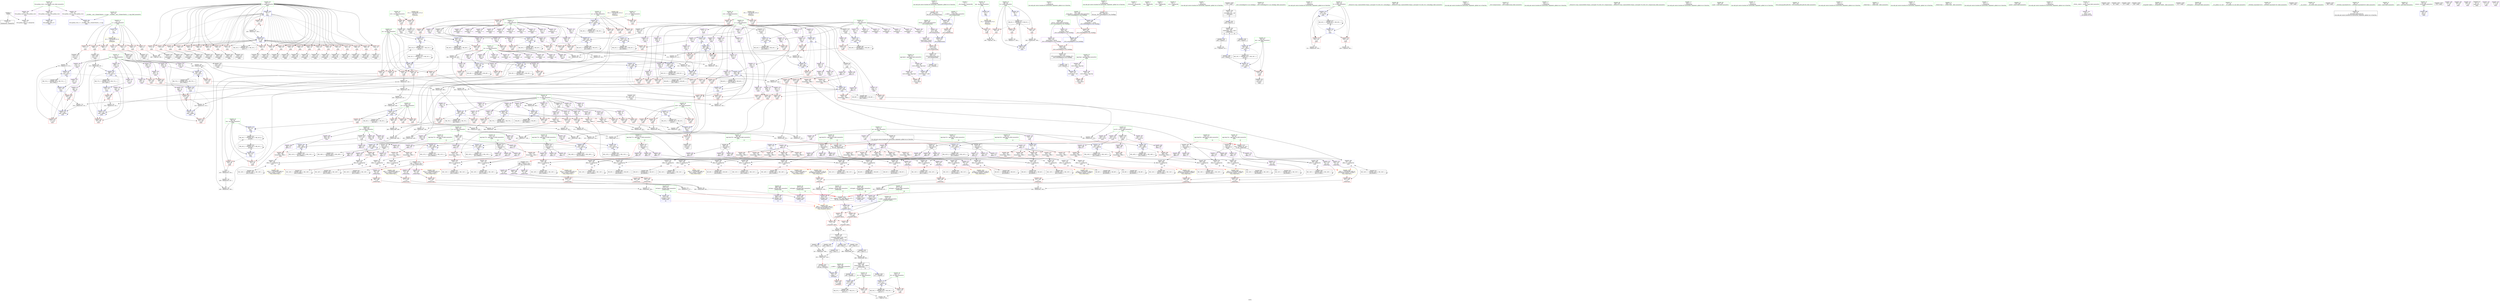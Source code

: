 digraph "SVFG" {
	label="SVFG";

	Node0x55c93169ab70 [shape=record,color=grey,label="{NodeID: 0\nNullPtr}"];
	Node0x55c93169ab70 -> Node0x55c9316fa8e0[style=solid];
	Node0x55c93169ab70 -> Node0x55c931716410[style=solid];
	Node0x55c93170d460 [shape=record,color=grey,label="{NodeID: 775\n289 = Binary(288, 286, )\n}"];
	Node0x55c93170d460 -> Node0x55c9317177c0[style=solid];
	Node0x55c931703c60 [shape=record,color=red,label="{NodeID: 443\n617\<--616\n\<--coerce.dive\n_ZSt12setprecisioni\n}"];
	Node0x55c931703c60 -> Node0x55c9316fe640[style=solid];
	Node0x55c931707230 [shape=record,color=purple,label="{NodeID: 277\n755\<--416\noffset_0\<--\n}"];
	Node0x55c931707230 -> Node0x55c931718c10[style=solid];
	Node0x55c9316f8060 [shape=record,color=black,label="{NodeID: 111\n198\<--197\nconv21\<--\nmain\n}"];
	Node0x55c9316f8060 -> Node0x55c931717140[style=solid];
	Node0x55c931769f70 [shape=record,color=black,label="{NodeID: 886\nMR_44V_2 = PHI(MR_44V_3, MR_44V_1, )\npts\{160001 \}\n}"];
	Node0x55c931769f70 -> Node0x55c9317173b0[style=dashed];
	Node0x55c931769f70 -> Node0x55c931769f70[style=dashed];
	Node0x55c931719430 [shape=record,color=blue,label="{NodeID: 554\n456\<--455\nx149\<--add148\nmain\n}"];
	Node0x55c931719430 -> Node0x55c9317158f0[style=dashed];
	Node0x55c931719430 -> Node0x55c931719430[style=dashed];
	Node0x55c931719430 -> Node0x55c931772170[style=dashed];
	Node0x55c931700fb0 [shape=record,color=red,label="{NodeID: 388\n519\<--110\n\<--d1\nmain\n}"];
	Node0x55c931700fb0 -> Node0x55c93170e1e0[style=solid];
	Node0x55c9316fc740 [shape=record,color=purple,label="{NodeID: 222\n394\<--70\nz126\<--p\nmain\n}"];
	Node0x55c9316fc740 -> Node0x55c931702a80[style=solid];
	Node0x55c9316f8ad0 [shape=record,color=green,label="{NodeID: 56\n110\<--111\nd1\<--d1_field_insensitive\nmain\n}"];
	Node0x55c9316f8ad0 -> Node0x55c931700fb0[style=solid];
	Node0x55c9316f8ad0 -> Node0x55c931719df0[style=solid];
	Node0x55c931716780 [shape=record,color=blue,label="{NodeID: 499\n151\<--153\n\<--\nmain\n}"];
	Node0x55c931716780 -> Node0x55c931715000[style=dashed];
	Node0x55c931716780 -> Node0x55c9317150d0[style=dashed];
	Node0x55c931716780 -> Node0x55c9317151a0[style=dashed];
	Node0x55c931716780 -> Node0x55c931715270[style=dashed];
	Node0x55c931716780 -> Node0x55c931715340[style=dashed];
	Node0x55c931709fb0 [shape=record,color=red,label="{NodeID: 333\n372\<--11\n\<--n\nmain\n}"];
	Node0x55c931709fb0 -> Node0x55c9316fe300[style=solid];
	Node0x55c9316ff820 [shape=record,color=purple,label="{NodeID: 167\n302\<--13\narrayidx82\<--a\nmain\n}"];
	Node0x55c9316ddeb0 [shape=record,color=green,label="{NodeID: 1\n7\<--1\n__dso_handle\<--dummyObj\nGlob }"];
	Node0x55c93170d5e0 [shape=record,color=grey,label="{NodeID: 776\n389 = Binary(386, 388, )\n}"];
	Node0x55c93170d5e0 -> Node0x55c931718320[style=solid];
	Node0x55c931703d30 [shape=record,color=red,label="{NodeID: 444\n632\<--631\n\<--x\n_Z4dist2tpS_\n}"];
	Node0x55c931703d30 -> Node0x55c9317253b0[style=solid];
	Node0x55c931707300 [shape=record,color=purple,label="{NodeID: 278\n758\<--416\noffset_1\<--\n}"];
	Node0x55c931707300 -> Node0x55c931718ce0[style=solid];
	Node0x55c9316f8130 [shape=record,color=black,label="{NodeID: 112\n200\<--199\nidxprom22\<--\nmain\n}"];
	Node0x55c93176a470 [shape=record,color=black,label="{NodeID: 887\nMR_46V_2 = PHI(MR_46V_3, MR_46V_1, )\npts\{160002 \}\n}"];
	Node0x55c93176a470 -> Node0x55c931717480[style=dashed];
	Node0x55c93176a470 -> Node0x55c93176a470[style=dashed];
	Node0x55c931719500 [shape=record,color=blue,label="{NodeID: 555\n465\<--464\ny154\<--add153\nmain\n}"];
	Node0x55c931719500 -> Node0x55c9317159c0[style=dashed];
	Node0x55c931719500 -> Node0x55c931719500[style=dashed];
	Node0x55c931719500 -> Node0x55c931772670[style=dashed];
	Node0x55c931701080 [shape=record,color=red,label="{NodeID: 389\n520\<--116\n\<--d2\nmain\n}"];
	Node0x55c931701080 -> Node0x55c93170e1e0[style=solid];
	Node0x55c9316fc810 [shape=record,color=purple,label="{NodeID: 223\n449\<--70\nx145\<--p\nmain\n}"];
	Node0x55c9316fc810 -> Node0x55c931702b50[style=solid];
	Node0x55c9316f8ba0 [shape=record,color=green,label="{NodeID: 57\n112\<--113\nagg.tmp175\<--agg.tmp175_field_insensitive\nmain\n|{|<s1>19}}"];
	Node0x55c9316f8ba0 -> Node0x55c9316f7910[style=solid];
	Node0x55c9316f8ba0:s1 -> Node0x55c9317c4cf0[style=solid,color=red];
	Node0x55c931716850 [shape=record,color=blue,label="{NodeID: 500\n154\<--153\n\<--\nmain\n}"];
	Node0x55c931716850 -> Node0x55c931714bf0[style=dashed];
	Node0x55c931716850 -> Node0x55c931714cc0[style=dashed];
	Node0x55c931716850 -> Node0x55c931714d90[style=dashed];
	Node0x55c931716850 -> Node0x55c931714e60[style=dashed];
	Node0x55c931716850 -> Node0x55c931714f30[style=dashed];
	Node0x55c93170a080 [shape=record,color=red,label="{NodeID: 334\n164\<--68\n\<--ii\nmain\n}"];
	Node0x55c93170a080 -> Node0x55c93170dd60[style=solid];
	Node0x55c9316ff8f0 [shape=record,color=purple,label="{NodeID: 168\n303\<--13\nz83\<--a\nmain\n}"];
	Node0x55c9316ff8f0 -> Node0x55c931701b10[style=solid];
	Node0x55c9316e89e0 [shape=record,color=green,label="{NodeID: 2\n9\<--1\n\<--dummyObj\nCan only get source location for instruction, argument, global var or function.}"];
	Node0x55c93170d760 [shape=record,color=grey,label="{NodeID: 777\n685 = Binary(682, 684, )\n}"];
	Node0x55c93170d760 -> Node0x55c93171b720[style=solid];
	Node0x55c931703e00 [shape=record,color=red,label="{NodeID: 445\n634\<--633\n\<--x1\n_Z4dist2tpS_\n}"];
	Node0x55c931703e00 -> Node0x55c9317253b0[style=solid];
	Node0x55c9317073d0 [shape=record,color=purple,label="{NodeID: 279\n761\<--416\noffset_2\<--\n}"];
	Node0x55c9317073d0 -> Node0x55c931718db0[style=solid];
	Node0x55c9316f8200 [shape=record,color=black,label="{NodeID: 113\n205\<--204\nconv25\<--\nmain\n}"];
	Node0x55c9316f8200 -> Node0x55c931717210[style=solid];
	Node0x55c93176a970 [shape=record,color=black,label="{NodeID: 888\nMR_48V_2 = PHI(MR_48V_3, MR_48V_1, )\npts\{180000 \}\n}"];
	Node0x55c93176a970 -> Node0x55c931717550[style=dashed];
	Node0x55c93176a970 -> Node0x55c93176a970[style=dashed];
	Node0x55c9317195d0 [shape=record,color=blue,label="{NodeID: 556\n474\<--473\nz159\<--add158\nmain\n}"];
	Node0x55c9317195d0 -> Node0x55c931715a90[style=dashed];
	Node0x55c9317195d0 -> Node0x55c9317195d0[style=dashed];
	Node0x55c9317195d0 -> Node0x55c931772b70[style=dashed];
	Node0x55c931701150 [shape=record,color=red,label="{NodeID: 390\n136\<--135\n\<--coerce.dive1\nmain\n}"];
	Node0x55c9316fc8e0 [shape=record,color=purple,label="{NodeID: 224\n458\<--70\ny150\<--p\nmain\n}"];
	Node0x55c9316fc8e0 -> Node0x55c931702cf0[style=solid];
	Node0x55c9316f8c70 [shape=record,color=green,label="{NodeID: 58\n114\<--115\nagg.tmp176\<--agg.tmp176_field_insensitive\nmain\n|{|<s1>19}}"];
	Node0x55c9316f8c70 -> Node0x55c9316f79e0[style=solid];
	Node0x55c9316f8c70:s1 -> Node0x55c9317c4e40[style=solid,color=red];
	Node0x55c931716920 [shape=record,color=blue,label="{NodeID: 501\n156\<--153\n\<--\nmain\n}"];
	Node0x55c931716920 -> Node0x55c931704b00[style=dashed];
	Node0x55c931716920 -> Node0x55c931704bd0[style=dashed];
	Node0x55c931716920 -> Node0x55c931714980[style=dashed];
	Node0x55c931716920 -> Node0x55c931714a50[style=dashed];
	Node0x55c931716920 -> Node0x55c931714b20[style=dashed];
	Node0x55c93170a150 [shape=record,color=red,label="{NodeID: 335\n571\<--68\n\<--ii\nmain\n}"];
	Node0x55c93170a150 -> Node0x55c931725230[style=solid];
	Node0x55c9316ff9c0 [shape=record,color=purple,label="{NodeID: 169\n217\<--15\narrayidx32\<--v\nmain\n}"];
	Node0x55c9316bda40 [shape=record,color=green,label="{NodeID: 3\n25\<--1\n_ZSt4cout\<--dummyObj\nGlob }"];
	Node0x55c93170d8e0 [shape=record,color=grey,label="{NodeID: 778\n346 = Binary(345, 343, )\n}"];
	Node0x55c93170d8e0 -> Node0x55c931717d70[style=solid];
	Node0x55c931703ed0 [shape=record,color=red,label="{NodeID: 446\n641\<--640\n\<--y\n_Z4dist2tpS_\n}"];
	Node0x55c931703ed0 -> Node0x55c9317235b0[style=solid];
	Node0x55c9317074a0 [shape=record,color=purple,label="{NodeID: 280\n756\<--417\noffset_0\<--\n}"];
	Node0x55c9317074a0 -> Node0x55c931715680[style=solid];
	Node0x55c9316f82d0 [shape=record,color=black,label="{NodeID: 114\n207\<--206\nidxprom26\<--\nmain\n}"];
	Node0x55c93176ae70 [shape=record,color=black,label="{NodeID: 889\nMR_50V_2 = PHI(MR_50V_3, MR_50V_1, )\npts\{180001 \}\n}"];
	Node0x55c93176ae70 -> Node0x55c931717620[style=dashed];
	Node0x55c93176ae70 -> Node0x55c93176ae70[style=dashed];
	Node0x55c9317220b0 [shape=record,color=grey,label="{NodeID: 723\n276 = Binary(270, 275, )\n}"];
	Node0x55c9317220b0 -> Node0x55c9317176f0[style=solid];
	Node0x55c9317196a0 [shape=record,color=blue,label="{NodeID: 557\n483\<--482\nx164\<--add163\nmain\n}"];
	Node0x55c9317196a0 -> Node0x55c931715b60[style=dashed];
	Node0x55c9317196a0 -> Node0x55c9317196a0[style=dashed];
	Node0x55c9317196a0 -> Node0x55c931773070[style=dashed];
	Node0x55c931701220 [shape=record,color=red,label="{NodeID: 391\n147\<--146\n\<--coerce.dive6\nmain\n}"];
	Node0x55c9316fc9b0 [shape=record,color=purple,label="{NodeID: 225\n467\<--70\nz155\<--p\nmain\n}"];
	Node0x55c9316fc9b0 -> Node0x55c931702e90[style=solid];
	Node0x55c9316f8d40 [shape=record,color=green,label="{NodeID: 59\n116\<--117\nd2\<--d2_field_insensitive\nmain\n}"];
	Node0x55c9316f8d40 -> Node0x55c931701080[style=solid];
	Node0x55c9316f8d40 -> Node0x55c93171a3a0[style=solid];
	Node0x55c9317169f0 [shape=record,color=blue,label="{NodeID: 502\n68\<--9\nii\<--\nmain\n}"];
	Node0x55c9317169f0 -> Node0x55c931764450[style=dashed];
	Node0x55c93170a220 [shape=record,color=red,label="{NodeID: 336\n582\<--68\n\<--ii\nmain\n}"];
	Node0x55c93170a220 -> Node0x55c931726130[style=solid];
	Node0x55c9316ffa90 [shape=record,color=purple,label="{NodeID: 170\n218\<--15\nx33\<--v\nmain\n}"];
	Node0x55c9316ffa90 -> Node0x55c9317172e0[style=solid];
	Node0x55c9316bdad0 [shape=record,color=green,label="{NodeID: 4\n26\<--1\n.str\<--dummyObj\nGlob }"];
	Node0x55c93170da60 [shape=record,color=grey,label="{NodeID: 779\n688 = Binary(680, 687, )\n}"];
	Node0x55c93170da60 -> Node0x55c931725e30[style=solid];
	Node0x55c931703fa0 [shape=record,color=red,label="{NodeID: 447\n643\<--642\n\<--y3\n_Z4dist2tpS_\n}"];
	Node0x55c931703fa0 -> Node0x55c9317235b0[style=solid];
	Node0x55c931707570 [shape=record,color=purple,label="{NodeID: 281\n759\<--417\noffset_1\<--\n}"];
	Node0x55c931707570 -> Node0x55c931715750[style=solid];
	Node0x55c9316f83a0 [shape=record,color=black,label="{NodeID: 115\n214\<--213\nconv30\<--\nmain\n}"];
	Node0x55c9316f83a0 -> Node0x55c9317172e0[style=solid];
	Node0x55c93176b370 [shape=record,color=black,label="{NodeID: 890\nMR_52V_2 = PHI(MR_52V_3, MR_52V_1, )\npts\{180002 \}\n}"];
	Node0x55c93176b370 -> Node0x55c9317176f0[style=dashed];
	Node0x55c93176b370 -> Node0x55c93176b370[style=dashed];
	Node0x55c931722230 [shape=record,color=grey,label="{NodeID: 724\n464 = Binary(459, 463, )\n}"];
	Node0x55c931722230 -> Node0x55c931719500[style=solid];
	Node0x55c931719770 [shape=record,color=blue,label="{NodeID: 558\n492\<--491\ny169\<--add168\nmain\n}"];
	Node0x55c931719770 -> Node0x55c931715c30[style=dashed];
	Node0x55c931719770 -> Node0x55c931719770[style=dashed];
	Node0x55c931719770 -> Node0x55c931773570[style=dashed];
	Node0x55c9317012f0 [shape=record,color=red,label="{NodeID: 392\n238\<--237\n\<--x44\nmain\n}"];
	Node0x55c9317012f0 -> Node0x55c931724630[style=solid];
	Node0x55c9316fca80 [shape=record,color=purple,label="{NodeID: 226\n476\<--70\nx160\<--p\nmain\n}"];
	Node0x55c9316fca80 -> Node0x55c931703030[style=solid];
	Node0x55c9316f8e10 [shape=record,color=green,label="{NodeID: 60\n118\<--119\nagg.tmp178\<--agg.tmp178_field_insensitive\nmain\n|{|<s1>22}}"];
	Node0x55c9316f8e10 -> Node0x55c9316f7ab0[style=solid];
	Node0x55c9316f8e10:s1 -> Node0x55c9317c4cf0[style=solid,color=red];
	Node0x55c931716ac0 [shape=record,color=blue,label="{NodeID: 503\n170\<--153\nz\<--\nmain\n}"];
	Node0x55c931716ac0 -> Node0x55c931701be0[style=dashed];
	Node0x55c931716ac0 -> Node0x55c931702330[style=dashed];
	Node0x55c931716ac0 -> Node0x55c931717960[style=dashed];
	Node0x55c931716ac0 -> Node0x55c931717f10[style=dashed];
	Node0x55c93170a2f0 [shape=record,color=red,label="{NodeID: 337\n184\<--76\n\<--i\nmain\n}"];
	Node0x55c93170a2f0 -> Node0x55c93170dee0[style=solid];
	Node0x55c9316ffb60 [shape=record,color=purple,label="{NodeID: 171\n224\<--15\narrayidx36\<--v\nmain\n}"];
	Node0x55c9316bdb60 [shape=record,color=green,label="{NodeID: 5\n28\<--1\n.str.1\<--dummyObj\nGlob }"];
	Node0x55c93170dbe0 [shape=record,color=grey,label="{NodeID: 780\n298 = Binary(297, 295, )\n}"];
	Node0x55c93170dbe0 -> Node0x55c931717890[style=solid];
	Node0x55c931704070 [shape=record,color=red,label="{NodeID: 448\n649\<--648\n\<--z\n_Z4dist2tpS_\n}"];
	Node0x55c931704070 -> Node0x55c9317241b0[style=solid];
	Node0x55c931707640 [shape=record,color=purple,label="{NodeID: 282\n762\<--417\noffset_2\<--\n}"];
	Node0x55c931707640 -> Node0x55c931715820[style=solid];
	Node0x55c9316fceb0 [shape=record,color=black,label="{NodeID: 116\n216\<--215\nidxprom31\<--\nmain\n}"];
	Node0x55c93176b870 [shape=record,color=black,label="{NodeID: 891\nMR_64V_2 = PHI(MR_64V_6, MR_64V_1, )\npts\{710000 \}\n}"];
	Node0x55c93176b870 -> Node0x55c931716c60[style=dashed];
	Node0x55c9317223b0 [shape=record,color=grey,label="{NodeID: 725\n463 = Binary(461, 462, )\n}"];
	Node0x55c9317223b0 -> Node0x55c931722230[style=solid];
	Node0x55c931719840 [shape=record,color=blue,label="{NodeID: 559\n501\<--500\nz174\<--add173\nmain\n}"];
	Node0x55c931719840 -> Node0x55c931715d00[style=dashed];
	Node0x55c931719840 -> Node0x55c931719840[style=dashed];
	Node0x55c931719840 -> Node0x55c931773a70[style=dashed];
	Node0x55c9317013c0 [shape=record,color=red,label="{NodeID: 393\n243\<--242\n\<--x47\nmain\n}"];
	Node0x55c9317013c0 -> Node0x55c931724630[style=solid];
	Node0x55c9316fcb50 [shape=record,color=purple,label="{NodeID: 227\n485\<--70\ny165\<--p\nmain\n}"];
	Node0x55c9316fcb50 -> Node0x55c9317031d0[style=solid];
	Node0x55c9316f8ee0 [shape=record,color=green,label="{NodeID: 61\n120\<--121\nagg.tmp179\<--agg.tmp179_field_insensitive\nmain\n|{|<s1>22}}"];
	Node0x55c9316f8ee0 -> Node0x55c9316f7b80[style=solid];
	Node0x55c9316f8ee0:s1 -> Node0x55c9317c4e40[style=solid,color=red];
	Node0x55c931716b90 [shape=record,color=blue,label="{NodeID: 504\n172\<--153\ny\<--\nmain\n}"];
	Node0x55c931716b90 -> Node0x55c931701a40[style=dashed];
	Node0x55c931716b90 -> Node0x55c931702260[style=dashed];
	Node0x55c931716b90 -> Node0x55c931717890[style=dashed];
	Node0x55c931716b90 -> Node0x55c931717e40[style=dashed];
	Node0x55c93170a3c0 [shape=record,color=red,label="{NodeID: 338\n192\<--76\n\<--i\nmain\n}"];
	Node0x55c93170a3c0 -> Node0x55c9316f7f90[style=solid];
	Node0x55c9316ffc30 [shape=record,color=purple,label="{NodeID: 172\n225\<--15\ny37\<--v\nmain\n}"];
	Node0x55c9316ffc30 -> Node0x55c9317173b0[style=solid];
	Node0x55c9316bdc20 [shape=record,color=green,label="{NodeID: 6\n30\<--1\n.str.2\<--dummyObj\nGlob }"];
	Node0x55c93170dd60 [shape=record,color=grey,label="{NodeID: 781\n166 = cmp(164, 165, )\n}"];
	Node0x55c931704140 [shape=record,color=red,label="{NodeID: 449\n651\<--650\n\<--z7\n_Z4dist2tpS_\n}"];
	Node0x55c931704140 -> Node0x55c9317241b0[style=solid];
	Node0x55c931707710 [shape=record,color=purple,label="{NodeID: 283\n764\<--503\noffset_0\<--\n}"];
	Node0x55c931707710 -> Node0x55c931719910[style=solid];
	Node0x55c9316fcf80 [shape=record,color=black,label="{NodeID: 117\n221\<--220\nconv34\<--\nmain\n}"];
	Node0x55c9316fcf80 -> Node0x55c9317173b0[style=solid];
	Node0x55c93176bd70 [shape=record,color=black,label="{NodeID: 892\nMR_66V_2 = PHI(MR_66V_6, MR_66V_1, )\npts\{710001 \}\n}"];
	Node0x55c93176bd70 -> Node0x55c931716b90[style=dashed];
	Node0x55c931722530 [shape=record,color=grey,label="{NodeID: 726\n472 = Binary(470, 471, )\n}"];
	Node0x55c931722530 -> Node0x55c931725530[style=solid];
	Node0x55c931719910 [shape=record,color=blue, style = dotted,label="{NodeID: 560\n764\<--765\noffset_0\<--dummyVal\nmain\n|{|<s2>19}}"];
	Node0x55c931719910 -> Node0x55c931719910[style=dashed];
	Node0x55c931719910 -> Node0x55c931773f70[style=dashed];
	Node0x55c931719910:s2 -> Node0x55c931780ad0[style=dashed,color=red];
	Node0x55c931701490 [shape=record,color=red,label="{NodeID: 394\n254\<--253\n\<--y53\nmain\n}"];
	Node0x55c931701490 -> Node0x55c931724ab0[style=solid];
	Node0x55c9316fcc20 [shape=record,color=purple,label="{NodeID: 228\n494\<--70\nz170\<--p\nmain\n}"];
	Node0x55c9316fcc20 -> Node0x55c931703370[style=solid];
	Node0x55c9316f8fb0 [shape=record,color=green,label="{NodeID: 62\n122\<--123\np1187\<--p1187_field_insensitive\nmain\n}"];
	Node0x55c9316f8fb0 -> Node0x55c9316f7c50[style=solid];
	Node0x55c9316f8fb0 -> Node0x55c931706600[style=solid];
	Node0x55c9316f8fb0 -> Node0x55c9317066d0[style=solid];
	Node0x55c9316f8fb0 -> Node0x55c9317067a0[style=solid];
	Node0x55c931716c60 [shape=record,color=blue,label="{NodeID: 505\n174\<--153\nx\<--\nmain\n}"];
	Node0x55c931716c60 -> Node0x55c9317018a0[style=dashed];
	Node0x55c931716c60 -> Node0x55c931702190[style=dashed];
	Node0x55c931716c60 -> Node0x55c9317177c0[style=dashed];
	Node0x55c931716c60 -> Node0x55c931717d70[style=dashed];
	Node0x55c93170a490 [shape=record,color=red,label="{NodeID: 339\n199\<--76\n\<--i\nmain\n}"];
	Node0x55c93170a490 -> Node0x55c9316f8130[style=solid];
	Node0x55c9316ffd00 [shape=record,color=purple,label="{NodeID: 173\n231\<--15\narrayidx40\<--v\nmain\n}"];
	Node0x55c9316bdce0 [shape=record,color=green,label="{NodeID: 7\n33\<--1\n\<--dummyObj\nCan only get source location for instruction, argument, global var or function.}"];
	Node0x55c93177b960 [shape=record,color=yellow,style=double,label="{NodeID: 948\n2V_1 = ENCHI(MR_2V_0)\npts\{10 \}\nFun[main]}"];
	Node0x55c93177b960 -> Node0x55c931709a00[style=dashed];
	Node0x55c93170dee0 [shape=record,color=grey,label="{NodeID: 782\n186 = cmp(184, 185, )\n}"];
	Node0x55c931704210 [shape=record,color=red,label="{NodeID: 450\n675\<--674\n\<--x\n_Z5dist22tpS_\n}"];
	Node0x55c931704210 -> Node0x55c93170d2e0[style=solid];
	Node0x55c9317077e0 [shape=record,color=purple,label="{NodeID: 284\n766\<--503\noffset_1\<--\n}"];
	Node0x55c9317077e0 -> Node0x55c9317199e0[style=solid];
	Node0x55c9316fd050 [shape=record,color=black,label="{NodeID: 118\n223\<--222\nidxprom35\<--\nmain\n}"];
	Node0x55c93176c270 [shape=record,color=black,label="{NodeID: 893\nMR_68V_2 = PHI(MR_68V_6, MR_68V_1, )\npts\{710002 \}\n}"];
	Node0x55c93176c270 -> Node0x55c931716ac0[style=dashed];
	Node0x55c9317226b0 [shape=record,color=grey,label="{NodeID: 727\n542 = Binary(537, 541, )\n}"];
	Node0x55c9317226b0 -> Node0x55c93171a7b0[style=solid];
	Node0x55c9317199e0 [shape=record,color=blue, style = dotted,label="{NodeID: 561\n766\<--767\noffset_1\<--dummyVal\nmain\n|{|<s2>19}}"];
	Node0x55c9317199e0 -> Node0x55c9317199e0[style=dashed];
	Node0x55c9317199e0 -> Node0x55c931774470[style=dashed];
	Node0x55c9317199e0:s2 -> Node0x55c931780be0[style=dashed,color=red];
	Node0x55c931701560 [shape=record,color=red,label="{NodeID: 395\n259\<--258\n\<--y56\nmain\n}"];
	Node0x55c931701560 -> Node0x55c931724ab0[style=solid];
	Node0x55c9316fccf0 [shape=record,color=purple,label="{NodeID: 229\n536\<--70\nx188\<--p\nmain\n}"];
	Node0x55c9316fccf0 -> Node0x55c931703510[style=solid];
	Node0x55c9316f9080 [shape=record,color=green,label="{NodeID: 63\n124\<--125\nagg.tmp203\<--agg.tmp203_field_insensitive\nmain\n|{|<s1>25}}"];
	Node0x55c9316f9080 -> Node0x55c9316f7d20[style=solid];
	Node0x55c9316f9080:s1 -> Node0x55c9317c48c0[style=solid,color=red];
	Node0x55c931716d30 [shape=record,color=blue,label="{NodeID: 506\n176\<--153\nz10\<--\nmain\n}"];
	Node0x55c931716d30 -> Node0x55c9317020c0[style=dashed];
	Node0x55c931716d30 -> Node0x55c9317025a0[style=dashed];
	Node0x55c931716d30 -> Node0x55c931717bd0[style=dashed];
	Node0x55c931716d30 -> Node0x55c931718180[style=dashed];
	Node0x55c93170a560 [shape=record,color=red,label="{NodeID: 340\n206\<--76\n\<--i\nmain\n}"];
	Node0x55c93170a560 -> Node0x55c9316f82d0[style=solid];
	Node0x55c9316ffdd0 [shape=record,color=purple,label="{NodeID: 174\n232\<--15\nz41\<--v\nmain\n}"];
	Node0x55c9316ffdd0 -> Node0x55c931717480[style=solid];
	Node0x55c9316bdda0 [shape=record,color=green,label="{NodeID: 8\n130\<--1\n\<--dummyObj\nCan only get source location for instruction, argument, global var or function.|{<s0>3}}"];
	Node0x55c9316bdda0:s0 -> Node0x55c9317c4be0[style=solid,color=red];
	Node0x55c93177ba40 [shape=record,color=yellow,style=double,label="{NodeID: 949\n4V_1 = ENCHI(MR_4V_0)\npts\{12 \}\nFun[main]}"];
	Node0x55c93177ba40 -> Node0x55c931709ad0[style=dashed];
	Node0x55c93177ba40 -> Node0x55c931709ba0[style=dashed];
	Node0x55c93177ba40 -> Node0x55c931709c70[style=dashed];
	Node0x55c93177ba40 -> Node0x55c931709d40[style=dashed];
	Node0x55c93177ba40 -> Node0x55c931709e10[style=dashed];
	Node0x55c93177ba40 -> Node0x55c931709ee0[style=dashed];
	Node0x55c93177ba40 -> Node0x55c931709fb0[style=dashed];
	Node0x55c93170e060 [shape=record,color=grey,label="{NodeID: 783\n411 = cmp(408, 412, )\n}"];
	Node0x55c9317042e0 [shape=record,color=red,label="{NodeID: 451\n677\<--676\n\<--x1\n_Z5dist22tpS_\n}"];
	Node0x55c9317042e0 -> Node0x55c93170d2e0[style=solid];
	Node0x55c9317078b0 [shape=record,color=purple,label="{NodeID: 285\n768\<--503\noffset_2\<--\n}"];
	Node0x55c9317078b0 -> Node0x55c931719ab0[style=solid];
	Node0x55c9316fd120 [shape=record,color=black,label="{NodeID: 119\n228\<--227\nconv38\<--\nmain\n}"];
	Node0x55c9316fd120 -> Node0x55c931717480[style=solid];
	Node0x55c93176c770 [shape=record,color=black,label="{NodeID: 894\nMR_70V_2 = PHI(MR_70V_6, MR_70V_1, )\npts\{730000 \}\n}"];
	Node0x55c93176c770 -> Node0x55c931716ed0[style=dashed];
	Node0x55c931722830 [shape=record,color=grey,label="{NodeID: 728\n541 = Binary(539, 540, )\n}"];
	Node0x55c931722830 -> Node0x55c9317226b0[style=solid];
	Node0x55c931719ab0 [shape=record,color=blue, style = dotted,label="{NodeID: 562\n768\<--769\noffset_2\<--dummyVal\nmain\n|{|<s2>19}}"];
	Node0x55c931719ab0 -> Node0x55c931719ab0[style=dashed];
	Node0x55c931719ab0 -> Node0x55c931774970[style=dashed];
	Node0x55c931719ab0:s2 -> Node0x55c931780cf0[style=dashed,color=red];
	Node0x55c931701630 [shape=record,color=red,label="{NodeID: 396\n270\<--269\n\<--z63\nmain\n}"];
	Node0x55c931701630 -> Node0x55c9317220b0[style=solid];
	Node0x55c9316fcdc0 [shape=record,color=purple,label="{NodeID: 230\n545\<--70\ny193\<--p\nmain\n}"];
	Node0x55c9316fcdc0 -> Node0x55c9317036b0[style=solid];
	Node0x55c9316f9150 [shape=record,color=green,label="{NodeID: 64\n126\<--127\nagg.tmp204\<--agg.tmp204_field_insensitive\nmain\n|{|<s1>25}}"];
	Node0x55c9316f9150 -> Node0x55c9316f7df0[style=solid];
	Node0x55c9316f9150:s1 -> Node0x55c9317c4a50[style=solid,color=red];
	Node0x55c931716e00 [shape=record,color=blue,label="{NodeID: 507\n178\<--153\ny11\<--\nmain\n}"];
	Node0x55c931716e00 -> Node0x55c931701f20[style=dashed];
	Node0x55c931716e00 -> Node0x55c9317024d0[style=dashed];
	Node0x55c931716e00 -> Node0x55c931717b00[style=dashed];
	Node0x55c931716e00 -> Node0x55c9317180b0[style=dashed];
	Node0x55c93170a630 [shape=record,color=red,label="{NodeID: 341\n215\<--76\n\<--i\nmain\n}"];
	Node0x55c93170a630 -> Node0x55c9316fceb0[style=solid];
	Node0x55c9316ffea0 [shape=record,color=purple,label="{NodeID: 175\n241\<--15\narrayidx46\<--v\nmain\n}"];
	Node0x55c9316bde60 [shape=record,color=green,label="{NodeID: 9\n141\<--1\n\<--dummyObj\nCan only get source location for instruction, argument, global var or function.|{<s0>5}}"];
	Node0x55c9316bde60:s0 -> Node0x55c9317bdd00[style=solid,color=red];
	Node0x55c93170e1e0 [shape=record,color=grey,label="{NodeID: 784\n521 = cmp(519, 520, )\n}"];
	Node0x55c9317043b0 [shape=record,color=red,label="{NodeID: 452\n682\<--681\n\<--y\n_Z5dist22tpS_\n}"];
	Node0x55c9317043b0 -> Node0x55c93170d760[style=solid];
	Node0x55c931707980 [shape=record,color=purple,label="{NodeID: 286\n770\<--505\noffset_0\<--\n}"];
	Node0x55c931707980 -> Node0x55c931719b80[style=solid];
	Node0x55c9316fd1f0 [shape=record,color=black,label="{NodeID: 120\n230\<--229\nidxprom39\<--\nmain\n}"];
	Node0x55c93176cc70 [shape=record,color=black,label="{NodeID: 895\nMR_72V_2 = PHI(MR_72V_6, MR_72V_1, )\npts\{730001 \}\n}"];
	Node0x55c93176cc70 -> Node0x55c931716e00[style=dashed];
	Node0x55c9317229b0 [shape=record,color=grey,label="{NodeID: 729\n436 = Binary(435, 437, )\n}"];
	Node0x55c9317229b0 -> Node0x55c931722b30[style=solid];
	Node0x55c931719b80 [shape=record,color=blue, style = dotted,label="{NodeID: 563\n770\<--772\noffset_0\<--dummyVal\nmain\n|{|<s2>19}}"];
	Node0x55c931719b80 -> Node0x55c931719b80[style=dashed];
	Node0x55c931719b80 -> Node0x55c931774e70[style=dashed];
	Node0x55c931719b80:s2 -> Node0x55c931780e00[style=dashed,color=red];
	Node0x55c931701700 [shape=record,color=red,label="{NodeID: 397\n275\<--274\n\<--z66\nmain\n}"];
	Node0x55c931701700 -> Node0x55c9317220b0[style=solid];
	Node0x55c931704cd0 [shape=record,color=purple,label="{NodeID: 231\n554\<--70\nz198\<--p\nmain\n}"];
	Node0x55c931704cd0 -> Node0x55c931703850[style=solid];
	Node0x55c9316f9220 [shape=record,color=green,label="{NodeID: 65\n131\<--132\n_ZSt11setiosflagsSt13_Ios_Fmtflags\<--_ZSt11setiosflagsSt13_Ios_Fmtflags_field_insensitive\n}"];
	Node0x55c931716ed0 [shape=record,color=blue,label="{NodeID: 508\n180\<--153\nx12\<--\nmain\n}"];
	Node0x55c931716ed0 -> Node0x55c931701d80[style=dashed];
	Node0x55c931716ed0 -> Node0x55c931702400[style=dashed];
	Node0x55c931716ed0 -> Node0x55c931717a30[style=dashed];
	Node0x55c931716ed0 -> Node0x55c931717fe0[style=dashed];
	Node0x55c93170a700 [shape=record,color=red,label="{NodeID: 342\n222\<--76\n\<--i\nmain\n}"];
	Node0x55c93170a700 -> Node0x55c9316fd050[style=solid];
	Node0x55c9316fff70 [shape=record,color=purple,label="{NodeID: 176\n242\<--15\nx47\<--v\nmain\n}"];
	Node0x55c9316fff70 -> Node0x55c9317013c0[style=solid];
	Node0x55c9316bdf20 [shape=record,color=green,label="{NodeID: 10\n153\<--1\n\<--dummyObj\nCan only get source location for instruction, argument, global var or function.}"];
	Node0x55c93170e360 [shape=record,color=grey,label="{NodeID: 785\n429 = cmp(428, 430, )\n}"];
	Node0x55c931704480 [shape=record,color=red,label="{NodeID: 453\n684\<--683\n\<--y3\n_Z5dist22tpS_\n}"];
	Node0x55c931704480 -> Node0x55c93170d760[style=solid];
	Node0x55c931707a50 [shape=record,color=purple,label="{NodeID: 287\n773\<--505\noffset_1\<--\n}"];
	Node0x55c931707a50 -> Node0x55c931719c50[style=solid];
	Node0x55c9316fd2c0 [shape=record,color=black,label="{NodeID: 121\n235\<--234\nidxprom42\<--\nmain\n}"];
	Node0x55c93176d170 [shape=record,color=black,label="{NodeID: 896\nMR_74V_2 = PHI(MR_74V_6, MR_74V_1, )\npts\{730002 \}\n}"];
	Node0x55c93176d170 -> Node0x55c931716d30[style=dashed];
	Node0x55c931722b30 [shape=record,color=grey,label="{NodeID: 730\n438 = Binary(432, 436, )\n}"];
	Node0x55c931722b30 -> Node0x55c931719290[style=solid];
	Node0x55c931719c50 [shape=record,color=blue, style = dotted,label="{NodeID: 564\n773\<--775\noffset_1\<--dummyVal\nmain\n|{|<s2>19}}"];
	Node0x55c931719c50 -> Node0x55c931719c50[style=dashed];
	Node0x55c931719c50 -> Node0x55c931775370[style=dashed];
	Node0x55c931719c50:s2 -> Node0x55c931780f10[style=dashed,color=red];
	Node0x55c9317017d0 [shape=record,color=red,label="{NodeID: 398\n286\<--285\n\<--x73\nmain\n}"];
	Node0x55c9317017d0 -> Node0x55c93170d460[style=solid];
	Node0x55c931704da0 [shape=record,color=purple,label="{NodeID: 232\n176\<--72\nz10\<--pn\nmain\n}"];
	Node0x55c931704da0 -> Node0x55c931716d30[style=solid];
	Node0x55c9316f9320 [shape=record,color=green,label="{NodeID: 66\n138\<--139\n_ZStlsIcSt11char_traitsIcEERSt13basic_ostreamIT_T0_ES6_St12_Setiosflags\<--_ZStlsIcSt11char_traitsIcEERSt13basic_ostreamIT_T0_ES6_St12_Setiosflags_field_insensitive\n}"];
	Node0x55c931716fa0 [shape=record,color=blue,label="{NodeID: 509\n76\<--9\ni\<--\nmain\n}"];
	Node0x55c931716fa0 -> Node0x55c93170a2f0[style=dashed];
	Node0x55c931716fa0 -> Node0x55c93170a3c0[style=dashed];
	Node0x55c931716fa0 -> Node0x55c93170a490[style=dashed];
	Node0x55c931716fa0 -> Node0x55c93170a560[style=dashed];
	Node0x55c931716fa0 -> Node0x55c93170a630[style=dashed];
	Node0x55c931716fa0 -> Node0x55c93170a700[style=dashed];
	Node0x55c931716fa0 -> Node0x55c93170a7d0[style=dashed];
	Node0x55c931716fa0 -> Node0x55c93170a8a0[style=dashed];
	Node0x55c931716fa0 -> Node0x55c93170a970[style=dashed];
	Node0x55c931716fa0 -> Node0x55c93170aa40[style=dashed];
	Node0x55c931716fa0 -> Node0x55c93170ab10[style=dashed];
	Node0x55c931716fa0 -> Node0x55c93170abe0[style=dashed];
	Node0x55c931716fa0 -> Node0x55c93170acb0[style=dashed];
	Node0x55c931716fa0 -> Node0x55c93170ad80[style=dashed];
	Node0x55c931716fa0 -> Node0x55c93170ae50[style=dashed];
	Node0x55c931716fa0 -> Node0x55c93170af20[style=dashed];
	Node0x55c931716fa0 -> Node0x55c93170aff0[style=dashed];
	Node0x55c931716fa0 -> Node0x55c93170b0c0[style=dashed];
	Node0x55c931716fa0 -> Node0x55c93170b190[style=dashed];
	Node0x55c931716fa0 -> Node0x55c93170b260[style=dashed];
	Node0x55c931716fa0 -> Node0x55c93170b330[style=dashed];
	Node0x55c931716fa0 -> Node0x55c93170b400[style=dashed];
	Node0x55c931716fa0 -> Node0x55c93170b4d0[style=dashed];
	Node0x55c931716fa0 -> Node0x55c931717ca0[style=dashed];
	Node0x55c931716fa0 -> Node0x55c931764950[style=dashed];
	Node0x55c93170a7d0 [shape=record,color=red,label="{NodeID: 343\n229\<--76\n\<--i\nmain\n}"];
	Node0x55c93170a7d0 -> Node0x55c9316fd1f0[style=solid];
	Node0x55c931700040 [shape=record,color=purple,label="{NodeID: 177\n257\<--15\narrayidx55\<--v\nmain\n}"];
	Node0x55c9316bdfe0 [shape=record,color=green,label="{NodeID: 11\n339\<--1\n\<--dummyObj\nCan only get source location for instruction, argument, global var or function.}"];
	Node0x55c931704550 [shape=record,color=red,label="{NodeID: 454\n690\<--689\n\<--z\n_Z5dist22tpS_\n}"];
	Node0x55c931704550 -> Node0x55c931725cb0[style=solid];
	Node0x55c931707b20 [shape=record,color=purple,label="{NodeID: 288\n776\<--505\noffset_2\<--\n}"];
	Node0x55c931707b20 -> Node0x55c931719d20[style=solid];
	Node0x55c9316fd390 [shape=record,color=black,label="{NodeID: 122\n240\<--239\nidxprom45\<--\nmain\n}"];
	Node0x55c93176d670 [shape=record,color=black,label="{NodeID: 897\nMR_76V_2 = PHI(MR_76V_3, MR_76V_1, )\npts\{750000 \}\n}"];
	Node0x55c93176d670 -> Node0x55c931718250[style=dashed];
	Node0x55c931722cb0 [shape=record,color=grey,label="{NodeID: 731\n446 = Binary(444, 437, )\n}"];
	Node0x55c931722cb0 -> Node0x55c931722e30[style=solid];
	Node0x55c931719d20 [shape=record,color=blue, style = dotted,label="{NodeID: 565\n776\<--778\noffset_2\<--dummyVal\nmain\n|{|<s2>19}}"];
	Node0x55c931719d20 -> Node0x55c931719d20[style=dashed];
	Node0x55c931719d20 -> Node0x55c931775870[style=dashed];
	Node0x55c931719d20:s2 -> Node0x55c931781020[style=dashed,color=red];
	Node0x55c9317018a0 [shape=record,color=red,label="{NodeID: 399\n288\<--287\n\<--x74\nmain\n}"];
	Node0x55c9317018a0 -> Node0x55c93170d460[style=solid];
	Node0x55c931704e70 [shape=record,color=purple,label="{NodeID: 233\n178\<--72\ny11\<--pn\nmain\n}"];
	Node0x55c931704e70 -> Node0x55c931716e00[style=solid];
	Node0x55c9316f9420 [shape=record,color=green,label="{NodeID: 67\n142\<--143\n_ZSt12setprecisioni\<--_ZSt12setprecisioni_field_insensitive\n}"];
	Node0x55c931717070 [shape=record,color=blue,label="{NodeID: 510\n195\<--191\nx20\<--conv\nmain\n}"];
	Node0x55c931717070 -> Node0x55c9317012f0[style=dashed];
	Node0x55c931717070 -> Node0x55c9317017d0[style=dashed];
	Node0x55c931717070 -> Node0x55c931717070[style=dashed];
	Node0x55c931717070 -> Node0x55c931768b70[style=dashed];
	Node0x55c93170a8a0 [shape=record,color=red,label="{NodeID: 344\n234\<--76\n\<--i\nmain\n}"];
	Node0x55c93170a8a0 -> Node0x55c9316fd2c0[style=solid];
	Node0x55c931700110 [shape=record,color=purple,label="{NodeID: 178\n258\<--15\ny56\<--v\nmain\n}"];
	Node0x55c931700110 -> Node0x55c931701560[style=solid];
	Node0x55c9316be0a0 [shape=record,color=green,label="{NodeID: 12\n401\<--1\n\<--dummyObj\nCan only get source location for instruction, argument, global var or function.}"];
	Node0x55c93177bdc0 [shape=record,color=yellow,style=double,label="{NodeID: 953\n12V_1 = ENCHI(MR_12V_0)\npts\{79 \}\nFun[main]}"];
	Node0x55c93177bdc0 -> Node0x55c93170b5a0[style=dashed];
	Node0x55c93177bdc0 -> Node0x55c93170b670[style=dashed];
	Node0x55c931704620 [shape=record,color=red,label="{NodeID: 455\n692\<--691\n\<--z7\n_Z5dist22tpS_\n}"];
	Node0x55c931704620 -> Node0x55c931725cb0[style=solid];
	Node0x55c931707bf0 [shape=record,color=purple,label="{NodeID: 289\n771\<--506\noffset_0\<--\n}"];
	Node0x55c931707bf0 -> Node0x55c9317158f0[style=solid];
	Node0x55c9316fd460 [shape=record,color=black,label="{NodeID: 123\n246\<--245\nidxprom48\<--\nmain\n}"];
	Node0x55c93176db70 [shape=record,color=black,label="{NodeID: 898\nMR_78V_2 = PHI(MR_78V_3, MR_78V_1, )\npts\{750001 \}\n}"];
	Node0x55c93176db70 -> Node0x55c931718320[style=dashed];
	Node0x55c931722e30 [shape=record,color=grey,label="{NodeID: 732\n447 = Binary(440, 446, )\n}"];
	Node0x55c931722e30 -> Node0x55c931719360[style=solid];
	Node0x55c931719df0 [shape=record,color=blue,label="{NodeID: 566\n110\<--508\nd1\<--call177\nmain\n}"];
	Node0x55c931719df0 -> Node0x55c931700fb0[style=dashed];
	Node0x55c931719df0 -> Node0x55c931719df0[style=dashed];
	Node0x55c931719df0 -> Node0x55c931768170[style=dashed];
	Node0x55c931701970 [shape=record,color=red,label="{NodeID: 400\n295\<--294\n\<--y78\nmain\n}"];
	Node0x55c931701970 -> Node0x55c93170dbe0[style=solid];
	Node0x55c931704f40 [shape=record,color=purple,label="{NodeID: 234\n180\<--72\nx12\<--pn\nmain\n}"];
	Node0x55c931704f40 -> Node0x55c931716ed0[style=solid];
	Node0x55c9316f9520 [shape=record,color=green,label="{NodeID: 68\n149\<--150\n_ZStlsIcSt11char_traitsIcEERSt13basic_ostreamIT_T0_ES6_St13_Setprecision\<--_ZStlsIcSt11char_traitsIcEERSt13basic_ostreamIT_T0_ES6_St13_Setprecision_field_insensitive\n}"];
	Node0x55c931717140 [shape=record,color=blue,label="{NodeID: 511\n202\<--198\ny24\<--conv21\nmain\n}"];
	Node0x55c931717140 -> Node0x55c931701490[style=dashed];
	Node0x55c931717140 -> Node0x55c931701970[style=dashed];
	Node0x55c931717140 -> Node0x55c931717140[style=dashed];
	Node0x55c931717140 -> Node0x55c931769070[style=dashed];
	Node0x55c93170a970 [shape=record,color=red,label="{NodeID: 345\n239\<--76\n\<--i\nmain\n}"];
	Node0x55c93170a970 -> Node0x55c9316fd390[style=solid];
	Node0x55c9317001e0 [shape=record,color=purple,label="{NodeID: 179\n273\<--15\narrayidx65\<--v\nmain\n}"];
	Node0x55c9316be160 [shape=record,color=green,label="{NodeID: 13\n402\<--1\n\<--dummyObj\nCan only get source location for instruction, argument, global var or function.}"];
	Node0x55c93177bea0 [shape=record,color=yellow,style=double,label="{NodeID: 954\n14V_1 = ENCHI(MR_14V_0)\npts\{81 \}\nFun[main]}"];
	Node0x55c93177bea0 -> Node0x55c93170b740[style=dashed];
	Node0x55c93177bea0 -> Node0x55c93170b810[style=dashed];
	Node0x55c9317046f0 [shape=record,color=red,label="{NodeID: 456\n706\<--703\n\<--__x.addr\n_ZSt4sqrte\n}"];
	Node0x55c931707cc0 [shape=record,color=purple,label="{NodeID: 290\n774\<--506\noffset_1\<--\n}"];
	Node0x55c931707cc0 -> Node0x55c9317159c0[style=solid];
	Node0x55c9316fd530 [shape=record,color=black,label="{NodeID: 124\n251\<--250\nidxprom51\<--\nmain\n}"];
	Node0x55c93176e070 [shape=record,color=black,label="{NodeID: 899\nMR_80V_2 = PHI(MR_80V_3, MR_80V_1, )\npts\{750002 \}\n}"];
	Node0x55c93176e070 -> Node0x55c9317183f0[style=dashed];
	Node0x55c931722fb0 [shape=record,color=grey,label="{NodeID: 733\n443 = Binary(441, 442, )\n}"];
	Node0x55c931722fb0 -> Node0x55c931723130[style=solid];
	Node0x55c931719ec0 [shape=record,color=blue, style = dotted,label="{NodeID: 567\n779\<--780\noffset_0\<--dummyVal\nmain\n|{|<s2>22}}"];
	Node0x55c931719ec0 -> Node0x55c931719ec0[style=dashed];
	Node0x55c931719ec0 -> Node0x55c931775d70[style=dashed];
	Node0x55c931719ec0:s2 -> Node0x55c931780ad0[style=dashed,color=red];
	Node0x55c931701a40 [shape=record,color=red,label="{NodeID: 401\n297\<--296\n\<--y79\nmain\n}"];
	Node0x55c931701a40 -> Node0x55c93170dbe0[style=solid];
	Node0x55c931705010 [shape=record,color=purple,label="{NodeID: 235\n314\<--72\nx89\<--pn\nmain\n}"];
	Node0x55c931705010 -> Node0x55c931701d80[style=solid];
	Node0x55c931705010 -> Node0x55c931717a30[style=solid];
	Node0x55c9316f9620 [shape=record,color=green,label="{NodeID: 69\n160\<--161\nscanf\<--scanf_field_insensitive\n}"];
	Node0x55c931717210 [shape=record,color=blue,label="{NodeID: 512\n209\<--205\nz28\<--conv25\nmain\n}"];
	Node0x55c931717210 -> Node0x55c931701630[style=dashed];
	Node0x55c931717210 -> Node0x55c931701b10[style=dashed];
	Node0x55c931717210 -> Node0x55c931717210[style=dashed];
	Node0x55c931717210 -> Node0x55c931769570[style=dashed];
	Node0x55c93170aa40 [shape=record,color=red,label="{NodeID: 346\n245\<--76\n\<--i\nmain\n}"];
	Node0x55c93170aa40 -> Node0x55c9316fd460[style=solid];
	Node0x55c9317002b0 [shape=record,color=purple,label="{NodeID: 180\n274\<--15\nz66\<--v\nmain\n}"];
	Node0x55c9317002b0 -> Node0x55c931701700[style=solid];
	Node0x55c9316be220 [shape=record,color=green,label="{NodeID: 14\n412\<--1\n\<--dummyObj\nCan only get source location for instruction, argument, global var or function.}"];
	Node0x55c93177bf80 [shape=record,color=yellow,style=double,label="{NodeID: 955\n16V_1 = ENCHI(MR_16V_0)\npts\{83 \}\nFun[main]}"];
	Node0x55c93177bf80 -> Node0x55c93170b8e0[style=dashed];
	Node0x55c93177bf80 -> Node0x55c93170b9b0[style=dashed];
	Node0x55c9317047c0 [shape=record,color=red,label="{NodeID: 457\n716\<--713\n\<--x.addr\n_Z3sqrIeET_RKS0_\n}"];
	Node0x55c9317047c0 -> Node0x55c931704960[style=solid];
	Node0x55c931707d90 [shape=record,color=purple,label="{NodeID: 291\n777\<--506\noffset_2\<--\n}"];
	Node0x55c931707d90 -> Node0x55c931715a90[style=solid];
	Node0x55c9316fd600 [shape=record,color=black,label="{NodeID: 125\n256\<--255\nidxprom54\<--\nmain\n}"];
	Node0x55c93176e570 [shape=record,color=black,label="{NodeID: 900\nMR_82V_2 = PHI(MR_82V_3, MR_82V_1, )\npts\{890000 \}\n}"];
	Node0x55c93176e570 -> Node0x55c9317184c0[style=dashed];
	Node0x55c931723130 [shape=record,color=grey,label="{NodeID: 734\n444 = Binary(443, 445, )\n}"];
	Node0x55c931723130 -> Node0x55c931722cb0[style=solid];
	Node0x55c931719f90 [shape=record,color=blue, style = dotted,label="{NodeID: 568\n781\<--782\noffset_1\<--dummyVal\nmain\n|{|<s2>22}}"];
	Node0x55c931719f90 -> Node0x55c931719f90[style=dashed];
	Node0x55c931719f90 -> Node0x55c931776270[style=dashed];
	Node0x55c931719f90:s2 -> Node0x55c931780be0[style=dashed,color=red];
	Node0x55c931701b10 [shape=record,color=red,label="{NodeID: 402\n304\<--303\n\<--z83\nmain\n}"];
	Node0x55c931701b10 -> Node0x55c931725b30[style=solid];
	Node0x55c9317050e0 [shape=record,color=purple,label="{NodeID: 236\n323\<--72\ny94\<--pn\nmain\n}"];
	Node0x55c9317050e0 -> Node0x55c931701f20[style=solid];
	Node0x55c9317050e0 -> Node0x55c931717b00[style=solid];
	Node0x55c9316f9720 [shape=record,color=green,label="{NodeID: 70\n403\<--404\nllvm.memcpy.p0i8.p0i8.i64\<--llvm.memcpy.p0i8.p0i8.i64_field_insensitive\n}"];
	Node0x55c9317172e0 [shape=record,color=blue,label="{NodeID: 513\n218\<--214\nx33\<--conv30\nmain\n}"];
	Node0x55c9317172e0 -> Node0x55c9317013c0[style=dashed];
	Node0x55c9317172e0 -> Node0x55c9317172e0[style=dashed];
	Node0x55c9317172e0 -> Node0x55c931769a70[style=dashed];
	Node0x55c93170ab10 [shape=record,color=red,label="{NodeID: 347\n250\<--76\n\<--i\nmain\n}"];
	Node0x55c93170ab10 -> Node0x55c9316fd530[style=solid];
	Node0x55c931700380 [shape=record,color=purple,label="{NodeID: 181\n247\<--17\narrayidx49\<--an\nmain\n}"];
	Node0x55c9316be2e0 [shape=record,color=green,label="{NodeID: 15\n425\<--1\n\<--dummyObj\nCan only get source location for instruction, argument, global var or function.}"];
	Node0x55c931704890 [shape=record,color=red,label="{NodeID: 458\n718\<--713\n\<--x.addr\n_Z3sqrIeET_RKS0_\n}"];
	Node0x55c931704890 -> Node0x55c931704a30[style=solid];
	Node0x55c931707e60 [shape=record,color=purple,label="{NodeID: 292\n779\<--512\noffset_0\<--\n}"];
	Node0x55c931707e60 -> Node0x55c931719ec0[style=solid];
	Node0x55c9316fd6d0 [shape=record,color=black,label="{NodeID: 126\n262\<--261\nidxprom58\<--\nmain\n}"];
	Node0x55c93176ea70 [shape=record,color=black,label="{NodeID: 901\nMR_84V_2 = PHI(MR_84V_3, MR_84V_1, )\npts\{890001 \}\n}"];
	Node0x55c93176ea70 -> Node0x55c931718590[style=dashed];
	Node0x55c9317232b0 [shape=record,color=grey,label="{NodeID: 735\n358 = Binary(357, 355, )\n}"];
	Node0x55c9317232b0 -> Node0x55c931717f10[style=solid];
	Node0x55c93171a060 [shape=record,color=blue, style = dotted,label="{NodeID: 569\n783\<--784\noffset_2\<--dummyVal\nmain\n|{|<s2>22}}"];
	Node0x55c93171a060 -> Node0x55c93171a060[style=dashed];
	Node0x55c93171a060 -> Node0x55c931776770[style=dashed];
	Node0x55c93171a060:s2 -> Node0x55c931780cf0[style=dashed,color=red];
	Node0x55c931701be0 [shape=record,color=red,label="{NodeID: 403\n306\<--305\n\<--z84\nmain\n}"];
	Node0x55c931701be0 -> Node0x55c931725b30[style=solid];
	Node0x55c9317051b0 [shape=record,color=purple,label="{NodeID: 237\n332\<--72\nz99\<--pn\nmain\n}"];
	Node0x55c9317051b0 -> Node0x55c9317020c0[style=solid];
	Node0x55c9317051b0 -> Node0x55c931717bd0[style=solid];
	Node0x55c9316f9820 [shape=record,color=green,label="{NodeID: 71\n409\<--410\n_Z4dist2tpS_\<--_Z4dist2tpS__field_insensitive\n}"];
	Node0x55c9317173b0 [shape=record,color=blue,label="{NodeID: 514\n225\<--221\ny37\<--conv34\nmain\n}"];
	Node0x55c9317173b0 -> Node0x55c931701560[style=dashed];
	Node0x55c9317173b0 -> Node0x55c9317173b0[style=dashed];
	Node0x55c9317173b0 -> Node0x55c931769f70[style=dashed];
	Node0x55c93170abe0 [shape=record,color=red,label="{NodeID: 348\n255\<--76\n\<--i\nmain\n}"];
	Node0x55c93170abe0 -> Node0x55c9316fd600[style=solid];
	Node0x55c931700450 [shape=record,color=purple,label="{NodeID: 182\n248\<--17\nx50\<--an\nmain\n}"];
	Node0x55c931700450 -> Node0x55c931717550[style=solid];
	Node0x55c9316be3a0 [shape=record,color=green,label="{NodeID: 16\n430\<--1\n\<--dummyObj\nCan only get source location for instruction, argument, global var or function.}"];
	Node0x55c931704960 [shape=record,color=red,label="{NodeID: 459\n717\<--716\n\<--\n_Z3sqrIeET_RKS0_\n}"];
	Node0x55c931704960 -> Node0x55c93170c9e0[style=solid];
	Node0x55c931707f30 [shape=record,color=purple,label="{NodeID: 293\n781\<--512\noffset_1\<--\n}"];
	Node0x55c931707f30 -> Node0x55c931719f90[style=solid];
	Node0x55c9316fd7a0 [shape=record,color=black,label="{NodeID: 127\n267\<--266\nidxprom61\<--\nmain\n}"];
	Node0x55c93176ef70 [shape=record,color=black,label="{NodeID: 902\nMR_86V_2 = PHI(MR_86V_3, MR_86V_1, )\npts\{890002 \}\n}"];
	Node0x55c93176ef70 -> Node0x55c931718660[style=dashed];
	Node0x55c931723430 [shape=record,color=grey,label="{NodeID: 736\n647 = Binary(637, 646, )\n}"];
	Node0x55c931723430 -> Node0x55c931723eb0[style=solid];
	Node0x55c93171a130 [shape=record,color=blue, style = dotted,label="{NodeID: 570\n785\<--787\noffset_0\<--dummyVal\nmain\n|{|<s2>22}}"];
	Node0x55c93171a130 -> Node0x55c93171a130[style=dashed];
	Node0x55c93171a130 -> Node0x55c931776c70[style=dashed];
	Node0x55c93171a130:s2 -> Node0x55c931780e00[style=dashed,color=red];
	Node0x55c931701cb0 [shape=record,color=red,label="{NodeID: 404\n313\<--312\n\<--x88\nmain\n}"];
	Node0x55c931701cb0 -> Node0x55c9317262b0[style=solid];
	Node0x55c931705280 [shape=record,color=purple,label="{NodeID: 238\n362\<--72\nx110\<--pn\nmain\n}"];
	Node0x55c931705280 -> Node0x55c931702400[style=solid];
	Node0x55c931705280 -> Node0x55c931717fe0[style=solid];
	Node0x55c9316f9920 [shape=record,color=green,label="{NodeID: 72\n509\<--510\n_Z5dist22tpS_\<--_Z5dist22tpS__field_insensitive\n}"];
	Node0x55c931717480 [shape=record,color=blue,label="{NodeID: 515\n232\<--228\nz41\<--conv38\nmain\n}"];
	Node0x55c931717480 -> Node0x55c931701700[style=dashed];
	Node0x55c931717480 -> Node0x55c931717480[style=dashed];
	Node0x55c931717480 -> Node0x55c93176a470[style=dashed];
	Node0x55c93170acb0 [shape=record,color=red,label="{NodeID: 349\n261\<--76\n\<--i\nmain\n}"];
	Node0x55c93170acb0 -> Node0x55c9316fd6d0[style=solid];
	Node0x55c931700520 [shape=record,color=purple,label="{NodeID: 183\n263\<--17\narrayidx59\<--an\nmain\n}"];
	Node0x55c9316be460 [shape=record,color=green,label="{NodeID: 17\n437\<--1\n\<--dummyObj\nCan only get source location for instruction, argument, global var or function.}"];
	Node0x55c931704a30 [shape=record,color=red,label="{NodeID: 460\n719\<--718\n\<--\n_Z3sqrIeET_RKS0_\n}"];
	Node0x55c931704a30 -> Node0x55c93170c9e0[style=solid];
	Node0x55c931708000 [shape=record,color=purple,label="{NodeID: 294\n783\<--512\noffset_2\<--\n}"];
	Node0x55c931708000 -> Node0x55c93171a060[style=solid];
	Node0x55c9316fd870 [shape=record,color=black,label="{NodeID: 128\n272\<--271\nidxprom64\<--\nmain\n}"];
	Node0x55c93176f470 [shape=record,color=black,label="{NodeID: 903\nMR_88V_2 = PHI(MR_88V_3, MR_88V_1, )\npts\{910000 \}\n}"];
	Node0x55c93176f470 -> Node0x55c931718730[style=dashed];
	Node0x55c9317235b0 [shape=record,color=grey,label="{NodeID: 737\n644 = Binary(641, 643, )\n}"];
	Node0x55c9317235b0 -> Node0x55c93171b4b0[style=solid];
	Node0x55c93171a200 [shape=record,color=blue, style = dotted,label="{NodeID: 571\n788\<--790\noffset_1\<--dummyVal\nmain\n|{|<s2>22}}"];
	Node0x55c93171a200 -> Node0x55c93171a200[style=dashed];
	Node0x55c93171a200 -> Node0x55c931777170[style=dashed];
	Node0x55c93171a200:s2 -> Node0x55c931780f10[style=dashed,color=red];
	Node0x55c931701d80 [shape=record,color=red,label="{NodeID: 405\n315\<--314\n\<--x89\nmain\n}"];
	Node0x55c931701d80 -> Node0x55c9317262b0[style=solid];
	Node0x55c931705350 [shape=record,color=purple,label="{NodeID: 239\n368\<--72\ny113\<--pn\nmain\n}"];
	Node0x55c931705350 -> Node0x55c9317024d0[style=solid];
	Node0x55c931705350 -> Node0x55c9317180b0[style=solid];
	Node0x55c9316f9a20 [shape=record,color=green,label="{NodeID: 73\n579\<--580\nprintf\<--printf_field_insensitive\n}"];
	Node0x55c931717550 [shape=record,color=blue,label="{NodeID: 516\n248\<--244\nx50\<--add\nmain\n}"];
	Node0x55c931717550 -> Node0x55c931701cb0[style=dashed];
	Node0x55c931717550 -> Node0x55c931717550[style=dashed];
	Node0x55c931717550 -> Node0x55c93176a970[style=dashed];
	Node0x55c93170ad80 [shape=record,color=red,label="{NodeID: 350\n266\<--76\n\<--i\nmain\n}"];
	Node0x55c93170ad80 -> Node0x55c9316fd7a0[style=solid];
	Node0x55c9317005f0 [shape=record,color=purple,label="{NodeID: 184\n264\<--17\ny60\<--an\nmain\n}"];
	Node0x55c9317005f0 -> Node0x55c931717620[style=solid];
	Node0x55c9316be520 [shape=record,color=green,label="{NodeID: 18\n445\<--1\n\<--dummyObj\nCan only get source location for instruction, argument, global var or function.}"];
	Node0x55c931704b00 [shape=record,color=red,label="{NodeID: 461\n733\<--732\ndummyVal\<--offset_0\nmain\n}"];
	Node0x55c931704b00 -> Node0x55c9317184c0[style=solid];
	Node0x55c9317080d0 [shape=record,color=purple,label="{NodeID: 295\n785\<--514\noffset_0\<--\n}"];
	Node0x55c9317080d0 -> Node0x55c93171a130[style=solid];
	Node0x55c9316fd940 [shape=record,color=black,label="{NodeID: 129\n278\<--277\nidxprom68\<--\nmain\n}"];
	Node0x55c93176f970 [shape=record,color=black,label="{NodeID: 904\nMR_90V_2 = PHI(MR_90V_3, MR_90V_1, )\npts\{910001 \}\n}"];
	Node0x55c93176f970 -> Node0x55c931718800[style=dashed];
	Node0x55c931723730 [shape=record,color=grey,label="{NodeID: 738\n531 = Binary(530, 339, )\n}"];
	Node0x55c931723730 -> Node0x55c93171a610[style=solid];
	Node0x55c93171a2d0 [shape=record,color=blue, style = dotted,label="{NodeID: 572\n791\<--793\noffset_2\<--dummyVal\nmain\n|{|<s2>22}}"];
	Node0x55c93171a2d0 -> Node0x55c93171a2d0[style=dashed];
	Node0x55c93171a2d0 -> Node0x55c931777670[style=dashed];
	Node0x55c93171a2d0:s2 -> Node0x55c931781020[style=dashed,color=red];
	Node0x55c931701e50 [shape=record,color=red,label="{NodeID: 406\n322\<--321\n\<--y93\nmain\n}"];
	Node0x55c931701e50 -> Node0x55c931724db0[style=solid];
	Node0x55c931705420 [shape=record,color=purple,label="{NodeID: 240\n374\<--72\nz116\<--pn\nmain\n}"];
	Node0x55c931705420 -> Node0x55c9317025a0[style=solid];
	Node0x55c931705420 -> Node0x55c931718180[style=solid];
	Node0x55c9316f9b20 [shape=record,color=green,label="{NodeID: 74\n595\<--596\nretval\<--retval_field_insensitive\n_ZSt11setiosflagsSt13_Ios_Fmtflags\n}"];
	Node0x55c9316f9b20 -> Node0x55c931708d00[style=solid];
	Node0x55c9316f9b20 -> Node0x55c931708dd0[style=solid];
	Node0x55c931717620 [shape=record,color=blue,label="{NodeID: 517\n264\<--260\ny60\<--add57\nmain\n}"];
	Node0x55c931717620 -> Node0x55c931701e50[style=dashed];
	Node0x55c931717620 -> Node0x55c931717620[style=dashed];
	Node0x55c931717620 -> Node0x55c93176ae70[style=dashed];
	Node0x55c93170ae50 [shape=record,color=red,label="{NodeID: 351\n271\<--76\n\<--i\nmain\n}"];
	Node0x55c93170ae50 -> Node0x55c9316fd870[style=solid];
	Node0x55c9317006c0 [shape=record,color=purple,label="{NodeID: 185\n279\<--17\narrayidx69\<--an\nmain\n}"];
	Node0x55c9316be5e0 [shape=record,color=green,label="{NodeID: 19\n4\<--6\n_ZStL8__ioinit\<--_ZStL8__ioinit_field_insensitive\nGlob }"];
	Node0x55c9316be5e0 -> Node0x55c9316fea50[style=solid];
	Node0x55c931704bd0 [shape=record,color=red,label="{NodeID: 462\n750\<--732\ndummyVal\<--offset_0\nmain\n}"];
	Node0x55c931704bd0 -> Node0x55c9317189a0[style=solid];
	Node0x55c9317081a0 [shape=record,color=purple,label="{NodeID: 296\n788\<--514\noffset_1\<--\n}"];
	Node0x55c9317081a0 -> Node0x55c93171a200[style=solid];
	Node0x55c9316fda10 [shape=record,color=black,label="{NodeID: 130\n283\<--282\nidxprom71\<--\nmain\n}"];
	Node0x55c93176fe70 [shape=record,color=black,label="{NodeID: 905\nMR_92V_2 = PHI(MR_92V_3, MR_92V_1, )\npts\{910002 \}\n}"];
	Node0x55c93176fe70 -> Node0x55c9317188d0[style=dashed];
	Node0x55c9317238b0 [shape=record,color=grey,label="{NodeID: 739\n454 = Binary(452, 453, )\n}"];
	Node0x55c9317238b0 -> Node0x55c931723a30[style=solid];
	Node0x55c93171a3a0 [shape=record,color=blue,label="{NodeID: 573\n116\<--517\nd2\<--call180\nmain\n}"];
	Node0x55c93171a3a0 -> Node0x55c931701080[style=dashed];
	Node0x55c93171a3a0 -> Node0x55c93171a3a0[style=dashed];
	Node0x55c93171a3a0 -> Node0x55c931768670[style=dashed];
	Node0x55c931701f20 [shape=record,color=red,label="{NodeID: 407\n324\<--323\n\<--y94\nmain\n}"];
	Node0x55c931701f20 -> Node0x55c931724db0[style=solid];
	Node0x55c9317054f0 [shape=record,color=purple,label="{NodeID: 241\n378\<--72\nx118\<--pn\nmain\n}"];
	Node0x55c9317054f0 -> Node0x55c931702670[style=solid];
	Node0x55c9316f9bf0 [shape=record,color=green,label="{NodeID: 75\n597\<--598\n__mask.addr\<--__mask.addr_field_insensitive\n_ZSt11setiosflagsSt13_Ios_Fmtflags\n}"];
	Node0x55c9316f9bf0 -> Node0x55c9317039f0[style=solid];
	Node0x55c9316f9bf0 -> Node0x55c93171b0a0[style=solid];
	Node0x55c9317176f0 [shape=record,color=blue,label="{NodeID: 518\n280\<--276\nz70\<--add67\nmain\n}"];
	Node0x55c9317176f0 -> Node0x55c931701ff0[style=dashed];
	Node0x55c9317176f0 -> Node0x55c9317176f0[style=dashed];
	Node0x55c9317176f0 -> Node0x55c93176b370[style=dashed];
	Node0x55c93170af20 [shape=record,color=red,label="{NodeID: 352\n277\<--76\n\<--i\nmain\n}"];
	Node0x55c93170af20 -> Node0x55c9316fd940[style=solid];
	Node0x55c931700790 [shape=record,color=purple,label="{NodeID: 186\n280\<--17\nz70\<--an\nmain\n}"];
	Node0x55c931700790 -> Node0x55c9317176f0[style=solid];
	Node0x55c9316be6a0 [shape=record,color=green,label="{NodeID: 20\n8\<--10\nqq\<--qq_field_insensitive\nGlob }"];
	Node0x55c9316be6a0 -> Node0x55c931709a00[style=solid];
	Node0x55c9316be6a0 -> Node0x55c931716040[style=solid];
	Node0x55c931714980 [shape=record,color=red,label="{NodeID: 463\n765\<--732\ndummyVal\<--offset_0\nmain\n}"];
	Node0x55c931714980 -> Node0x55c931719910[style=solid];
	Node0x55c931708270 [shape=record,color=purple,label="{NodeID: 297\n791\<--514\noffset_2\<--\n}"];
	Node0x55c931708270 -> Node0x55c93171a2d0[style=solid];
	Node0x55c9316fdae0 [shape=record,color=black,label="{NodeID: 131\n292\<--291\nidxprom76\<--\nmain\n}"];
	Node0x55c931770370 [shape=record,color=black,label="{NodeID: 906\nMR_94V_2 = PHI(MR_94V_4, MR_94V_1, )\npts\{930000 \}\n}"];
	Node0x55c931770370 -> Node0x55c9317189a0[style=dashed];
	Node0x55c931770370 -> Node0x55c931770370[style=dashed];
	Node0x55c931723a30 [shape=record,color=grey,label="{NodeID: 740\n455 = Binary(450, 454, )\n}"];
	Node0x55c931723a30 -> Node0x55c931719430[style=solid];
	Node0x55c93171a470 [shape=record,color=blue,label="{NodeID: 574\n98\<--523\nma\<--\nmain\n}"];
	Node0x55c93171a470 -> Node0x55c931751d50[style=dashed];
	Node0x55c931701ff0 [shape=record,color=red,label="{NodeID: 408\n331\<--330\n\<--z98\nmain\n}"];
	Node0x55c931701ff0 -> Node0x55c93170cce0[style=solid];
	Node0x55c9317055c0 [shape=record,color=purple,label="{NodeID: 242\n385\<--72\ny121\<--pn\nmain\n}"];
	Node0x55c9317055c0 -> Node0x55c931702810[style=solid];
	Node0x55c9317bdd00 [shape=record,color=black,label="{NodeID: 1183\n607 = PHI(141, )\n0th arg _ZSt12setprecisioni }"];
	Node0x55c9317bdd00 -> Node0x55c93171b240[style=solid];
	Node0x55c9316f9cc0 [shape=record,color=green,label="{NodeID: 76\n608\<--609\nretval\<--retval_field_insensitive\n_ZSt12setprecisioni\n}"];
	Node0x55c9316f9cc0 -> Node0x55c931708ea0[style=solid];
	Node0x55c9316f9cc0 -> Node0x55c931708f70[style=solid];
	Node0x55c9317177c0 [shape=record,color=blue,label="{NodeID: 519\n287\<--289\nx74\<--add75\nmain\n}"];
	Node0x55c9317177c0 -> Node0x55c9317018a0[style=dashed];
	Node0x55c9317177c0 -> Node0x55c931702190[style=dashed];
	Node0x55c9317177c0 -> Node0x55c9317177c0[style=dashed];
	Node0x55c9317177c0 -> Node0x55c931717d70[style=dashed];
	Node0x55c93170aff0 [shape=record,color=red,label="{NodeID: 353\n282\<--76\n\<--i\nmain\n}"];
	Node0x55c93170aff0 -> Node0x55c9316fda10[style=solid];
	Node0x55c931700860 [shape=record,color=purple,label="{NodeID: 187\n311\<--17\narrayidx87\<--an\nmain\n}"];
	Node0x55c9316be760 [shape=record,color=green,label="{NodeID: 21\n11\<--12\nn\<--n_field_insensitive\nGlob }"];
	Node0x55c9316be760 -> Node0x55c931709ad0[style=solid];
	Node0x55c9316be760 -> Node0x55c931709ba0[style=solid];
	Node0x55c9316be760 -> Node0x55c931709c70[style=solid];
	Node0x55c9316be760 -> Node0x55c931709d40[style=solid];
	Node0x55c9316be760 -> Node0x55c931709e10[style=solid];
	Node0x55c9316be760 -> Node0x55c931709ee0[style=solid];
	Node0x55c9316be760 -> Node0x55c931709fb0[style=solid];
	Node0x55c9316be760 -> Node0x55c931716110[style=solid];
	Node0x55c931714a50 [shape=record,color=red,label="{NodeID: 464\n780\<--732\ndummyVal\<--offset_0\nmain\n}"];
	Node0x55c931714a50 -> Node0x55c931719ec0[style=solid];
	Node0x55c931708340 [shape=record,color=purple,label="{NodeID: 298\n786\<--515\noffset_0\<--\n}"];
	Node0x55c931708340 -> Node0x55c931715b60[style=solid];
	Node0x55c9316fdbb0 [shape=record,color=black,label="{NodeID: 132\n301\<--300\nidxprom81\<--\nmain\n}"];
	Node0x55c931770870 [shape=record,color=black,label="{NodeID: 907\nMR_96V_2 = PHI(MR_96V_4, MR_96V_1, )\npts\{930001 \}\n}"];
	Node0x55c931770870 -> Node0x55c931718a70[style=dashed];
	Node0x55c931770870 -> Node0x55c931770870[style=dashed];
	Node0x55c931723bb0 [shape=record,color=grey,label="{NodeID: 741\n491 = Binary(486, 490, )\n}"];
	Node0x55c931723bb0 -> Node0x55c931719770[style=solid];
	Node0x55c93171a540 [shape=record,color=blue,label="{NodeID: 575\n96\<--526\nmi\<--\nmain\n}"];
	Node0x55c93171a540 -> Node0x55c931751850[style=dashed];
	Node0x55c9317020c0 [shape=record,color=red,label="{NodeID: 409\n333\<--332\n\<--z99\nmain\n}"];
	Node0x55c9317020c0 -> Node0x55c93170cce0[style=solid];
	Node0x55c931705690 [shape=record,color=purple,label="{NodeID: 243\n392\<--72\nz125\<--pn\nmain\n}"];
	Node0x55c931705690 -> Node0x55c9317029b0[style=solid];
	Node0x55c9317bddd0 [shape=record,color=black,label="{NodeID: 1184\n189 = PHI()\n}"];
	Node0x55c9316f9d90 [shape=record,color=green,label="{NodeID: 77\n610\<--611\n__n.addr\<--__n.addr_field_insensitive\n_ZSt12setprecisioni\n}"];
	Node0x55c9316f9d90 -> Node0x55c931703b90[style=solid];
	Node0x55c9316f9d90 -> Node0x55c93171b240[style=solid];
	Node0x55c931717890 [shape=record,color=blue,label="{NodeID: 520\n296\<--298\ny79\<--add80\nmain\n}"];
	Node0x55c931717890 -> Node0x55c931701a40[style=dashed];
	Node0x55c931717890 -> Node0x55c931702260[style=dashed];
	Node0x55c931717890 -> Node0x55c931717890[style=dashed];
	Node0x55c931717890 -> Node0x55c931717e40[style=dashed];
	Node0x55c93170b0c0 [shape=record,color=red,label="{NodeID: 354\n291\<--76\n\<--i\nmain\n}"];
	Node0x55c93170b0c0 -> Node0x55c9316fdae0[style=solid];
	Node0x55c931700930 [shape=record,color=purple,label="{NodeID: 188\n312\<--17\nx88\<--an\nmain\n}"];
	Node0x55c931700930 -> Node0x55c931701cb0[style=solid];
	Node0x55c9316be820 [shape=record,color=green,label="{NodeID: 22\n13\<--14\na\<--a_field_insensitive\nGlob }"];
	Node0x55c9316be820 -> Node0x55c9316feb20[style=solid];
	Node0x55c9316be820 -> Node0x55c9316febf0[style=solid];
	Node0x55c9316be820 -> Node0x55c9316fecc0[style=solid];
	Node0x55c9316be820 -> Node0x55c9316fed90[style=solid];
	Node0x55c9316be820 -> Node0x55c9316fee60[style=solid];
	Node0x55c9316be820 -> Node0x55c9316fef30[style=solid];
	Node0x55c9316be820 -> Node0x55c9316ff000[style=solid];
	Node0x55c9316be820 -> Node0x55c9316ff0d0[style=solid];
	Node0x55c9316be820 -> Node0x55c9316ff1a0[style=solid];
	Node0x55c9316be820 -> Node0x55c9316ff270[style=solid];
	Node0x55c9316be820 -> Node0x55c9316ff340[style=solid];
	Node0x55c9316be820 -> Node0x55c9316ff410[style=solid];
	Node0x55c9316be820 -> Node0x55c9316ff4e0[style=solid];
	Node0x55c9316be820 -> Node0x55c9316ff5b0[style=solid];
	Node0x55c9316be820 -> Node0x55c9316ff680[style=solid];
	Node0x55c9316be820 -> Node0x55c9316ff750[style=solid];
	Node0x55c9316be820 -> Node0x55c9316ff820[style=solid];
	Node0x55c9316be820 -> Node0x55c9316ff8f0[style=solid];
	Node0x55c931714b20 [shape=record,color=red,label="{NodeID: 465\n795\<--732\ndummyVal\<--offset_0\nmain\n}"];
	Node0x55c931714b20 -> Node0x55c93171aa20[style=solid];
	Node0x55c931708410 [shape=record,color=purple,label="{NodeID: 299\n789\<--515\noffset_1\<--\n}"];
	Node0x55c931708410 -> Node0x55c931715c30[style=solid];
	Node0x55c9316fdc80 [shape=record,color=black,label="{NodeID: 133\n310\<--309\nidxprom86\<--\nmain\n}"];
	Node0x55c931770d70 [shape=record,color=black,label="{NodeID: 908\nMR_98V_2 = PHI(MR_98V_4, MR_98V_1, )\npts\{930002 \}\n}"];
	Node0x55c931770d70 -> Node0x55c931718b40[style=dashed];
	Node0x55c931770d70 -> Node0x55c931770d70[style=dashed];
	Node0x55c931723d30 [shape=record,color=grey,label="{NodeID: 742\n352 = Binary(351, 349, )\n}"];
	Node0x55c931723d30 -> Node0x55c931717e40[style=solid];
	Node0x55c93171a610 [shape=record,color=blue,label="{NodeID: 576\n100\<--531\ntt\<--inc185\nmain\n}"];
	Node0x55c93171a610 -> Node0x55c93170c440[style=dashed];
	Node0x55c93171a610 -> Node0x55c93170c510[style=dashed];
	Node0x55c93171a610 -> Node0x55c93171a610[style=dashed];
	Node0x55c93171a610 -> Node0x55c931767270[style=dashed];
	Node0x55c931702190 [shape=record,color=red,label="{NodeID: 410\n345\<--344\n\<--x102\nmain\n}"];
	Node0x55c931702190 -> Node0x55c93170d8e0[style=solid];
	Node0x55c931705760 [shape=record,color=purple,label="{NodeID: 244\n383\<--74\nx120\<--vv\nmain\n}"];
	Node0x55c931705760 -> Node0x55c931718250[style=solid];
	Node0x55c9317c2800 [shape=record,color=black,label="{NodeID: 1185\n44 = PHI()\n}"];
	Node0x55c9316f9e60 [shape=record,color=green,label="{NodeID: 78\n625\<--626\nref.tmp\<--ref.tmp_field_insensitive\n_Z4dist2tpS_\n|{|<s1>27}}"];
	Node0x55c9316f9e60 -> Node0x55c93171b3e0[style=solid];
	Node0x55c9316f9e60:s1 -> Node0x55c9317c4370[style=solid,color=red];
	Node0x55c931717960 [shape=record,color=blue,label="{NodeID: 521\n305\<--307\nz84\<--add85\nmain\n}"];
	Node0x55c931717960 -> Node0x55c931701be0[style=dashed];
	Node0x55c931717960 -> Node0x55c931702330[style=dashed];
	Node0x55c931717960 -> Node0x55c931717960[style=dashed];
	Node0x55c931717960 -> Node0x55c931717f10[style=dashed];
	Node0x55c93170b190 [shape=record,color=red,label="{NodeID: 355\n300\<--76\n\<--i\nmain\n}"];
	Node0x55c93170b190 -> Node0x55c9316fdbb0[style=solid];
	Node0x55c931700a00 [shape=record,color=purple,label="{NodeID: 189\n320\<--17\narrayidx92\<--an\nmain\n}"];
	Node0x55c9316be8e0 [shape=record,color=green,label="{NodeID: 23\n15\<--16\nv\<--v_field_insensitive\nGlob }"];
	Node0x55c9316be8e0 -> Node0x55c9316ff9c0[style=solid];
	Node0x55c9316be8e0 -> Node0x55c9316ffa90[style=solid];
	Node0x55c9316be8e0 -> Node0x55c9316ffb60[style=solid];
	Node0x55c9316be8e0 -> Node0x55c9316ffc30[style=solid];
	Node0x55c9316be8e0 -> Node0x55c9316ffd00[style=solid];
	Node0x55c9316be8e0 -> Node0x55c9316ffdd0[style=solid];
	Node0x55c9316be8e0 -> Node0x55c9316ffea0[style=solid];
	Node0x55c9316be8e0 -> Node0x55c9316fff70[style=solid];
	Node0x55c9316be8e0 -> Node0x55c931700040[style=solid];
	Node0x55c9316be8e0 -> Node0x55c931700110[style=solid];
	Node0x55c9316be8e0 -> Node0x55c9317001e0[style=solid];
	Node0x55c9316be8e0 -> Node0x55c9317002b0[style=solid];
	Node0x55c931714bf0 [shape=record,color=red,label="{NodeID: 466\n736\<--735\ndummyVal\<--offset_1\nmain\n}"];
	Node0x55c931714bf0 -> Node0x55c931718590[style=solid];
	Node0x55c9317084e0 [shape=record,color=purple,label="{NodeID: 300\n792\<--515\noffset_2\<--\n}"];
	Node0x55c9317084e0 -> Node0x55c931715d00[style=solid];
	Node0x55c9316fdd50 [shape=record,color=black,label="{NodeID: 134\n319\<--318\nidxprom91\<--\nmain\n}"];
	Node0x55c931771270 [shape=record,color=black,label="{NodeID: 909\nMR_100V_2 = PHI(MR_100V_4, MR_100V_1, )\npts\{950000 \}\n}"];
	Node0x55c931771270 -> Node0x55c931718c10[style=dashed];
	Node0x55c931771270 -> Node0x55c931771270[style=dashed];
	Node0x55c931723eb0 [shape=record,color=grey,label="{NodeID: 743\n655 = Binary(647, 654, )\n|{<s0>30}}"];
	Node0x55c931723eb0:s0 -> Node0x55c9317c4200[style=solid,color=red];
	Node0x55c93171a6e0 [shape=record,color=blue,label="{NodeID: 577\n86\<--534\nanst\<--\nmain\n}"];
	Node0x55c93171a6e0 -> Node0x55c93170bb50[style=dashed];
	Node0x55c93171a6e0 -> Node0x55c93170bc20[style=dashed];
	Node0x55c93171a6e0 -> Node0x55c93170bcf0[style=dashed];
	Node0x55c93171a6e0 -> Node0x55c93170bdc0[style=dashed];
	Node0x55c93171a6e0 -> Node0x55c931749c50[style=dashed];
	Node0x55c931702260 [shape=record,color=red,label="{NodeID: 411\n351\<--350\n\<--y104\nmain\n}"];
	Node0x55c931702260 -> Node0x55c931723d30[style=solid];
	Node0x55c931705830 [shape=record,color=purple,label="{NodeID: 245\n390\<--74\ny124\<--vv\nmain\n}"];
	Node0x55c931705830 -> Node0x55c931718320[style=solid];
	Node0x55c9317c2900 [shape=record,color=black,label="{NodeID: 1186\n137 = PHI()\n}"];
	Node0x55c9316f9f30 [shape=record,color=green,label="{NodeID: 79\n627\<--628\nref.tmp2\<--ref.tmp2_field_insensitive\n_Z4dist2tpS_\n|{|<s1>28}}"];
	Node0x55c9316f9f30 -> Node0x55c93171b4b0[style=solid];
	Node0x55c9316f9f30:s1 -> Node0x55c9317c4370[style=solid,color=red];
	Node0x55c931717a30 [shape=record,color=blue,label="{NodeID: 522\n314\<--316\nx89\<--add90\nmain\n}"];
	Node0x55c931717a30 -> Node0x55c931701d80[style=dashed];
	Node0x55c931717a30 -> Node0x55c931702400[style=dashed];
	Node0x55c931717a30 -> Node0x55c931717a30[style=dashed];
	Node0x55c931717a30 -> Node0x55c931717fe0[style=dashed];
	Node0x55c93170b260 [shape=record,color=red,label="{NodeID: 356\n309\<--76\n\<--i\nmain\n}"];
	Node0x55c93170b260 -> Node0x55c9316fdc80[style=solid];
	Node0x55c931700ad0 [shape=record,color=purple,label="{NodeID: 190\n321\<--17\ny93\<--an\nmain\n}"];
	Node0x55c931700ad0 -> Node0x55c931701e50[style=solid];
	Node0x55c9316be9a0 [shape=record,color=green,label="{NodeID: 24\n17\<--18\nan\<--an_field_insensitive\nGlob }"];
	Node0x55c9316be9a0 -> Node0x55c931700380[style=solid];
	Node0x55c9316be9a0 -> Node0x55c931700450[style=solid];
	Node0x55c9316be9a0 -> Node0x55c931700520[style=solid];
	Node0x55c9316be9a0 -> Node0x55c9317005f0[style=solid];
	Node0x55c9316be9a0 -> Node0x55c9317006c0[style=solid];
	Node0x55c9316be9a0 -> Node0x55c931700790[style=solid];
	Node0x55c9316be9a0 -> Node0x55c931700860[style=solid];
	Node0x55c9316be9a0 -> Node0x55c931700930[style=solid];
	Node0x55c9316be9a0 -> Node0x55c931700a00[style=solid];
	Node0x55c9316be9a0 -> Node0x55c931700ad0[style=solid];
	Node0x55c9316be9a0 -> Node0x55c931700ba0[style=solid];
	Node0x55c9316be9a0 -> Node0x55c9316fae50[style=solid];
	Node0x55c931714cc0 [shape=record,color=red,label="{NodeID: 467\n752\<--735\ndummyVal\<--offset_1\nmain\n}"];
	Node0x55c931714cc0 -> Node0x55c931718a70[style=solid];
	Node0x55c9317085b0 [shape=record,color=purple,label="{NodeID: 301\n794\<--563\noffset_0\<--\n}"];
	Node0x55c9317085b0 -> Node0x55c93171aa20[style=solid];
	Node0x55c9316fde20 [shape=record,color=black,label="{NodeID: 135\n328\<--327\nidxprom96\<--\nmain\n}"];
	Node0x55c931771770 [shape=record,color=black,label="{NodeID: 910\nMR_102V_2 = PHI(MR_102V_4, MR_102V_1, )\npts\{950001 \}\n}"];
	Node0x55c931771770 -> Node0x55c931718ce0[style=dashed];
	Node0x55c931771770 -> Node0x55c931771770[style=dashed];
	Node0x55c931724030 [shape=record,color=grey,label="{NodeID: 744\n490 = Binary(488, 489, )\n}"];
	Node0x55c931724030 -> Node0x55c931723bb0[style=solid];
	Node0x55c93171a7b0 [shape=record,color=blue,label="{NodeID: 578\n543\<--542\nx192\<--add191\nmain\n}"];
	Node0x55c93171a7b0 -> Node0x55c931715dd0[style=dashed];
	Node0x55c93171a7b0 -> Node0x55c931777b70[style=dashed];
	Node0x55c931702330 [shape=record,color=red,label="{NodeID: 412\n357\<--356\n\<--z107\nmain\n}"];
	Node0x55c931702330 -> Node0x55c9317232b0[style=solid];
	Node0x55c931705900 [shape=record,color=purple,label="{NodeID: 246\n397\<--74\nz128\<--vv\nmain\n}"];
	Node0x55c931705900 -> Node0x55c9317183f0[style=solid];
	Node0x55c9317c2a60 [shape=record,color=black,label="{NodeID: 1187\n140 = PHI(606, )\n}"];
	Node0x55c9317c2a60 -> Node0x55c9317166b0[style=solid];
	Node0x55c9316fa000 [shape=record,color=green,label="{NodeID: 80\n629\<--630\nref.tmp6\<--ref.tmp6_field_insensitive\n_Z4dist2tpS_\n|{|<s1>29}}"];
	Node0x55c9316fa000 -> Node0x55c93171b580[style=solid];
	Node0x55c9316fa000:s1 -> Node0x55c9317c4370[style=solid,color=red];
	Node0x55c931717b00 [shape=record,color=blue,label="{NodeID: 523\n323\<--325\ny94\<--add95\nmain\n}"];
	Node0x55c931717b00 -> Node0x55c931701f20[style=dashed];
	Node0x55c931717b00 -> Node0x55c9317024d0[style=dashed];
	Node0x55c931717b00 -> Node0x55c931717b00[style=dashed];
	Node0x55c931717b00 -> Node0x55c9317180b0[style=dashed];
	Node0x55c93170b330 [shape=record,color=red,label="{NodeID: 357\n318\<--76\n\<--i\nmain\n}"];
	Node0x55c93170b330 -> Node0x55c9316fdd50[style=solid];
	Node0x55c931700ba0 [shape=record,color=purple,label="{NodeID: 191\n329\<--17\narrayidx97\<--an\nmain\n}"];
	Node0x55c9316beaa0 [shape=record,color=green,label="{NodeID: 25\n19\<--24\np0\<--p0_field_insensitive\nGlob }"];
	Node0x55c9316beaa0 -> Node0x55c9316faab0[style=solid];
	Node0x55c9316beaa0 -> Node0x55c9316faf20[style=solid];
	Node0x55c9316beaa0 -> Node0x55c9316faff0[style=solid];
	Node0x55c9316beaa0 -> Node0x55c9316fb0c0[style=solid];
	Node0x55c931714d90 [shape=record,color=red,label="{NodeID: 468\n767\<--735\ndummyVal\<--offset_1\nmain\n}"];
	Node0x55c931714d90 -> Node0x55c9317199e0[style=solid];
	Node0x55c931708680 [shape=record,color=purple,label="{NodeID: 302\n796\<--563\noffset_1\<--\n}"];
	Node0x55c931708680 -> Node0x55c93171aaf0[style=solid];
	Node0x55c9316fdef0 [shape=record,color=black,label="{NodeID: 136\n343\<--342\nconv101\<--\nmain\n}"];
	Node0x55c9316fdef0 -> Node0x55c93170d8e0[style=solid];
	Node0x55c931771c70 [shape=record,color=black,label="{NodeID: 911\nMR_104V_2 = PHI(MR_104V_4, MR_104V_1, )\npts\{950002 \}\n}"];
	Node0x55c931771c70 -> Node0x55c931718db0[style=dashed];
	Node0x55c931771c70 -> Node0x55c931771c70[style=dashed];
	Node0x55c9317241b0 [shape=record,color=grey,label="{NodeID: 745\n652 = Binary(649, 651, )\n}"];
	Node0x55c9317241b0 -> Node0x55c93171b580[style=solid];
	Node0x55c93171a880 [shape=record,color=blue,label="{NodeID: 579\n552\<--551\ny197\<--add196\nmain\n}"];
	Node0x55c93171a880 -> Node0x55c931715ea0[style=dashed];
	Node0x55c93171a880 -> Node0x55c931778070[style=dashed];
	Node0x55c931702400 [shape=record,color=red,label="{NodeID: 413\n363\<--362\n\<--x110\nmain\n}"];
	Node0x55c931702400 -> Node0x55c9317256b0[style=solid];
	Node0x55c9317059d0 [shape=record,color=purple,label="{NodeID: 247\n451\<--74\nx146\<--vv\nmain\n}"];
	Node0x55c9317059d0 -> Node0x55c931702c20[style=solid];
	Node0x55c9317c2bf0 [shape=record,color=black,label="{NodeID: 1188\n148 = PHI()\n}"];
	Node0x55c9316fa0d0 [shape=record,color=green,label="{NodeID: 81\n638\<--639\n_Z3sqrIeET_RKS0_\<--_Z3sqrIeET_RKS0__field_insensitive\n}"];
	Node0x55c93177fa80 [shape=record,color=yellow,style=double,label="{NodeID: 1022\n208V_1 = ENCHI(MR_208V_0)\npts\{626 628 630 669 671 673 \}\nFun[_Z3sqrIeET_RKS0_]}"];
	Node0x55c93177fa80 -> Node0x55c931704960[style=dashed];
	Node0x55c93177fa80 -> Node0x55c931704a30[style=dashed];
	Node0x55c931717bd0 [shape=record,color=blue,label="{NodeID: 524\n332\<--334\nz99\<--add100\nmain\n}"];
	Node0x55c931717bd0 -> Node0x55c9317020c0[style=dashed];
	Node0x55c931717bd0 -> Node0x55c9317025a0[style=dashed];
	Node0x55c931717bd0 -> Node0x55c931717bd0[style=dashed];
	Node0x55c931717bd0 -> Node0x55c931718180[style=dashed];
	Node0x55c93170b400 [shape=record,color=red,label="{NodeID: 358\n327\<--76\n\<--i\nmain\n}"];
	Node0x55c93170b400 -> Node0x55c9316fde20[style=solid];
	Node0x55c9316fae50 [shape=record,color=purple,label="{NodeID: 192\n330\<--17\nz98\<--an\nmain\n}"];
	Node0x55c9316fae50 -> Node0x55c931701ff0[style=solid];
	Node0x55c9316f6170 [shape=record,color=green,label="{NodeID: 26\n32\<--36\nllvm.global_ctors\<--llvm.global_ctors_field_insensitive\nGlob }"];
	Node0x55c9316f6170 -> Node0x55c9316fb810[style=solid];
	Node0x55c9316f6170 -> Node0x55c9316fb910[style=solid];
	Node0x55c9316f6170 -> Node0x55c9316fba10[style=solid];
	Node0x55c931714e60 [shape=record,color=red,label="{NodeID: 469\n782\<--735\ndummyVal\<--offset_1\nmain\n}"];
	Node0x55c931714e60 -> Node0x55c931719f90[style=solid];
	Node0x55c931708750 [shape=record,color=purple,label="{NodeID: 303\n798\<--563\noffset_2\<--\n}"];
	Node0x55c931708750 -> Node0x55c93171abc0[style=solid];
	Node0x55c9316fdfc0 [shape=record,color=black,label="{NodeID: 137\n349\<--348\nconv103\<--\nmain\n}"];
	Node0x55c9316fdfc0 -> Node0x55c931723d30[style=solid];
	Node0x55c931772170 [shape=record,color=black,label="{NodeID: 912\nMR_106V_2 = PHI(MR_106V_3, MR_106V_1, )\npts\{1070000 \}\n}"];
	Node0x55c931772170 -> Node0x55c931719430[style=dashed];
	Node0x55c931772170 -> Node0x55c931772170[style=dashed];
	Node0x55c931724330 [shape=record,color=grey,label="{NodeID: 746\n560 = Binary(555, 559, )\n}"];
	Node0x55c931724330 -> Node0x55c93171a950[style=solid];
	Node0x55c93171a950 [shape=record,color=blue,label="{NodeID: 580\n561\<--560\nz202\<--add201\nmain\n}"];
	Node0x55c93171a950 -> Node0x55c931715f70[style=dashed];
	Node0x55c93171a950 -> Node0x55c931778570[style=dashed];
	Node0x55c9317024d0 [shape=record,color=red,label="{NodeID: 414\n369\<--368\n\<--y113\nmain\n}"];
	Node0x55c9317024d0 -> Node0x55c9317250b0[style=solid];
	Node0x55c931705aa0 [shape=record,color=purple,label="{NodeID: 248\n460\<--74\ny151\<--vv\nmain\n}"];
	Node0x55c931705aa0 -> Node0x55c931702dc0[style=solid];
	Node0x55c9317c2cc0 [shape=record,color=black,label="{NodeID: 1189\n212 = PHI()\n}"];
	Node0x55c9316fa1d0 [shape=record,color=green,label="{NodeID: 82\n657\<--658\n_ZSt4sqrte\<--_ZSt4sqrte_field_insensitive\n}"];
	Node0x55c93177fb90 [shape=record,color=yellow,style=double,label="{NodeID: 1023\n176V_1 = ENCHI(MR_176V_0)\npts\{890001 930001 1250001 \}\nFun[_Z4dist2tpS_]}"];
	Node0x55c93177fb90 -> Node0x55c931703ed0[style=dashed];
	Node0x55c931717ca0 [shape=record,color=blue,label="{NodeID: 525\n76\<--338\ni\<--inc\nmain\n}"];
	Node0x55c931717ca0 -> Node0x55c93170a2f0[style=dashed];
	Node0x55c931717ca0 -> Node0x55c93170a3c0[style=dashed];
	Node0x55c931717ca0 -> Node0x55c93170a490[style=dashed];
	Node0x55c931717ca0 -> Node0x55c93170a560[style=dashed];
	Node0x55c931717ca0 -> Node0x55c93170a630[style=dashed];
	Node0x55c931717ca0 -> Node0x55c93170a700[style=dashed];
	Node0x55c931717ca0 -> Node0x55c93170a7d0[style=dashed];
	Node0x55c931717ca0 -> Node0x55c93170a8a0[style=dashed];
	Node0x55c931717ca0 -> Node0x55c93170a970[style=dashed];
	Node0x55c931717ca0 -> Node0x55c93170aa40[style=dashed];
	Node0x55c931717ca0 -> Node0x55c93170ab10[style=dashed];
	Node0x55c931717ca0 -> Node0x55c93170abe0[style=dashed];
	Node0x55c931717ca0 -> Node0x55c93170acb0[style=dashed];
	Node0x55c931717ca0 -> Node0x55c93170ad80[style=dashed];
	Node0x55c931717ca0 -> Node0x55c93170ae50[style=dashed];
	Node0x55c931717ca0 -> Node0x55c93170af20[style=dashed];
	Node0x55c931717ca0 -> Node0x55c93170aff0[style=dashed];
	Node0x55c931717ca0 -> Node0x55c93170b0c0[style=dashed];
	Node0x55c931717ca0 -> Node0x55c93170b190[style=dashed];
	Node0x55c931717ca0 -> Node0x55c93170b260[style=dashed];
	Node0x55c931717ca0 -> Node0x55c93170b330[style=dashed];
	Node0x55c931717ca0 -> Node0x55c93170b400[style=dashed];
	Node0x55c931717ca0 -> Node0x55c93170b4d0[style=dashed];
	Node0x55c931717ca0 -> Node0x55c931717ca0[style=dashed];
	Node0x55c931717ca0 -> Node0x55c931764950[style=dashed];
	Node0x55c93170b4d0 [shape=record,color=red,label="{NodeID: 359\n337\<--76\n\<--i\nmain\n}"];
	Node0x55c93170b4d0 -> Node0x55c93170ce60[style=solid];
	Node0x55c9316faf20 [shape=record,color=purple,label="{NodeID: 193\n151\<--19\n\<--p0\nmain\n}"];
	Node0x55c9316faf20 -> Node0x55c931716780[style=solid];
	Node0x55c9316f6230 [shape=record,color=green,label="{NodeID: 27\n37\<--38\n__cxx_global_var_init\<--__cxx_global_var_init_field_insensitive\n}"];
	Node0x55c931714f30 [shape=record,color=red,label="{NodeID: 470\n797\<--735\ndummyVal\<--offset_1\nmain\n}"];
	Node0x55c931714f30 -> Node0x55c93171aaf0[style=solid];
	Node0x55c931708820 [shape=record,color=purple,label="{NodeID: 304\n800\<--565\noffset_0\<--\n}"];
	Node0x55c931708820 -> Node0x55c93171ac90[style=solid];
	Node0x55c9316fe090 [shape=record,color=black,label="{NodeID: 138\n355\<--354\nconv106\<--\nmain\n}"];
	Node0x55c9316fe090 -> Node0x55c9317232b0[style=solid];
	Node0x55c931772670 [shape=record,color=black,label="{NodeID: 913\nMR_108V_2 = PHI(MR_108V_3, MR_108V_1, )\npts\{1070001 \}\n}"];
	Node0x55c931772670 -> Node0x55c931719500[style=dashed];
	Node0x55c931772670 -> Node0x55c931772670[style=dashed];
	Node0x55c9317244b0 [shape=record,color=grey,label="{NodeID: 747\n559 = Binary(557, 558, )\n}"];
	Node0x55c9317244b0 -> Node0x55c931724330[style=solid];
	Node0x55c93171aa20 [shape=record,color=blue, style = dotted,label="{NodeID: 581\n794\<--795\noffset_0\<--dummyVal\nmain\n|{|<s1>25}}"];
	Node0x55c93171aa20 -> Node0x55c931778a70[style=dashed];
	Node0x55c93171aa20:s1 -> Node0x55c93177ff50[style=dashed,color=red];
	Node0x55c9317025a0 [shape=record,color=red,label="{NodeID: 415\n375\<--374\n\<--z116\nmain\n}"];
	Node0x55c9317025a0 -> Node0x55c93170cfe0[style=solid];
	Node0x55c931705b70 [shape=record,color=purple,label="{NodeID: 249\n469\<--74\nz156\<--vv\nmain\n}"];
	Node0x55c931705b70 -> Node0x55c931702f60[style=solid];
	Node0x55c9317c2d90 [shape=record,color=black,label="{NodeID: 1190\n129 = PHI(593, )\n}"];
	Node0x55c9317c2d90 -> Node0x55c9317165e0[style=solid];
	Node0x55c9316fa2d0 [shape=record,color=green,label="{NodeID: 83\n668\<--669\nref.tmp\<--ref.tmp_field_insensitive\n_Z5dist22tpS_\n|{|<s1>31}}"];
	Node0x55c9316fa2d0 -> Node0x55c93171b650[style=solid];
	Node0x55c9316fa2d0:s1 -> Node0x55c9317c4370[style=solid,color=red];
	Node0x55c93177fd00 [shape=record,color=yellow,style=double,label="{NodeID: 1024\n178V_1 = ENCHI(MR_178V_0)\npts\{890002 930002 1250002 \}\nFun[_Z4dist2tpS_]}"];
	Node0x55c93177fd00 -> Node0x55c931704070[style=dashed];
	Node0x55c931717d70 [shape=record,color=blue,label="{NodeID: 526\n344\<--346\nx102\<--div\nmain\n}"];
	Node0x55c931717d70 -> Node0x55c931702740[style=dashed];
	Node0x55c931717d70 -> Node0x55c931702b50[style=dashed];
	Node0x55c931717d70 -> Node0x55c931703030[style=dashed];
	Node0x55c931717d70 -> Node0x55c931703510[style=dashed];
	Node0x55c931717d70 -> Node0x55c931715680[style=dashed];
	Node0x55c931717d70 -> Node0x55c93176b870[style=dashed];
	Node0x55c93170b5a0 [shape=record,color=red,label="{NodeID: 360\n190\<--78\n\<--x16\nmain\n}"];
	Node0x55c93170b5a0 -> Node0x55c9316f7ec0[style=solid];
	Node0x55c9316faff0 [shape=record,color=purple,label="{NodeID: 194\n154\<--19\n\<--p0\nmain\n}"];
	Node0x55c9316faff0 -> Node0x55c931716850[style=solid];
	Node0x55c9316f6330 [shape=record,color=green,label="{NodeID: 28\n41\<--42\n_ZNSt8ios_base4InitC1Ev\<--_ZNSt8ios_base4InitC1Ev_field_insensitive\n}"];
	Node0x55c931715000 [shape=record,color=red,label="{NodeID: 471\n739\<--738\ndummyVal\<--offset_2\nmain\n}"];
	Node0x55c931715000 -> Node0x55c931718660[style=solid];
	Node0x55c9317088f0 [shape=record,color=purple,label="{NodeID: 305\n803\<--565\noffset_1\<--\n}"];
	Node0x55c9317088f0 -> Node0x55c93171ad60[style=solid];
	Node0x55c9316fe160 [shape=record,color=black,label="{NodeID: 139\n361\<--360\nconv109\<--\nmain\n}"];
	Node0x55c9316fe160 -> Node0x55c9317256b0[style=solid];
	Node0x55c931772b70 [shape=record,color=black,label="{NodeID: 914\nMR_110V_2 = PHI(MR_110V_3, MR_110V_1, )\npts\{1070002 \}\n}"];
	Node0x55c931772b70 -> Node0x55c9317195d0[style=dashed];
	Node0x55c931772b70 -> Node0x55c931772b70[style=dashed];
	Node0x55c931724630 [shape=record,color=grey,label="{NodeID: 748\n244 = Binary(238, 243, )\n}"];
	Node0x55c931724630 -> Node0x55c931717550[style=solid];
	Node0x55c93171aaf0 [shape=record,color=blue, style = dotted,label="{NodeID: 582\n796\<--797\noffset_1\<--dummyVal\nmain\n|{|<s1>25}}"];
	Node0x55c93171aaf0 -> Node0x55c931778f70[style=dashed];
	Node0x55c93171aaf0:s1 -> Node0x55c93177fb90[style=dashed,color=red];
	Node0x55c931702670 [shape=record,color=red,label="{NodeID: 416\n379\<--378\n\<--x118\nmain\n}"];
	Node0x55c931702670 -> Node0x55c93170cb60[style=solid];
	Node0x55c931705c40 [shape=record,color=purple,label="{NodeID: 250\n478\<--74\nx161\<--vv\nmain\n}"];
	Node0x55c931705c40 -> Node0x55c931703100[style=solid];
	Node0x55c9317c2f30 [shape=record,color=black,label="{NodeID: 1191\n159 = PHI()\n}"];
	Node0x55c9316fa3a0 [shape=record,color=green,label="{NodeID: 84\n670\<--671\nref.tmp2\<--ref.tmp2_field_insensitive\n_Z5dist22tpS_\n|{|<s1>32}}"];
	Node0x55c9316fa3a0 -> Node0x55c93171b720[style=solid];
	Node0x55c9316fa3a0:s1 -> Node0x55c9317c4370[style=solid,color=red];
	Node0x55c931717e40 [shape=record,color=blue,label="{NodeID: 527\n350\<--352\ny104\<--div105\nmain\n}"];
	Node0x55c931717e40 -> Node0x55c9317028e0[style=dashed];
	Node0x55c931717e40 -> Node0x55c931702cf0[style=dashed];
	Node0x55c931717e40 -> Node0x55c9317031d0[style=dashed];
	Node0x55c931717e40 -> Node0x55c9317036b0[style=dashed];
	Node0x55c931717e40 -> Node0x55c931715750[style=dashed];
	Node0x55c931717e40 -> Node0x55c93176bd70[style=dashed];
	Node0x55c93170b670 [shape=record,color=red,label="{NodeID: 361\n213\<--78\n\<--x16\nmain\n}"];
	Node0x55c93170b670 -> Node0x55c9316f83a0[style=solid];
	Node0x55c9316fb0c0 [shape=record,color=purple,label="{NodeID: 195\n156\<--19\n\<--p0\nmain\n}"];
	Node0x55c9316fb0c0 -> Node0x55c931716920[style=solid];
	Node0x55c9316f6430 [shape=record,color=green,label="{NodeID: 29\n47\<--48\n__cxa_atexit\<--__cxa_atexit_field_insensitive\n}"];
	Node0x55c9317150d0 [shape=record,color=red,label="{NodeID: 472\n754\<--738\ndummyVal\<--offset_2\nmain\n}"];
	Node0x55c9317150d0 -> Node0x55c931718b40[style=solid];
	Node0x55c9317089c0 [shape=record,color=purple,label="{NodeID: 306\n806\<--565\noffset_2\<--\n}"];
	Node0x55c9317089c0 -> Node0x55c93171ae30[style=solid];
	Node0x55c9316fe230 [shape=record,color=black,label="{NodeID: 140\n367\<--366\nconv112\<--\nmain\n}"];
	Node0x55c9316fe230 -> Node0x55c9317250b0[style=solid];
	Node0x55c931773070 [shape=record,color=black,label="{NodeID: 915\nMR_112V_2 = PHI(MR_112V_3, MR_112V_1, )\npts\{1090000 \}\n}"];
	Node0x55c931773070 -> Node0x55c9317196a0[style=dashed];
	Node0x55c931773070 -> Node0x55c931773070[style=dashed];
	Node0x55c9317247b0 [shape=record,color=grey,label="{NodeID: 749\n550 = Binary(548, 549, )\n}"];
	Node0x55c9317247b0 -> Node0x55c931724f30[style=solid];
	Node0x55c93171abc0 [shape=record,color=blue, style = dotted,label="{NodeID: 583\n798\<--799\noffset_2\<--dummyVal\nmain\n|{|<s1>25}}"];
	Node0x55c93171abc0 -> Node0x55c931779470[style=dashed];
	Node0x55c93171abc0:s1 -> Node0x55c93177fd00[style=dashed,color=red];
	Node0x55c931702740 [shape=record,color=red,label="{NodeID: 417\n381\<--380\n\<--x119\nmain\n}"];
	Node0x55c931702740 -> Node0x55c93170cb60[style=solid];
	Node0x55c931705d10 [shape=record,color=purple,label="{NodeID: 251\n487\<--74\ny166\<--vv\nmain\n}"];
	Node0x55c931705d10 -> Node0x55c9317032a0[style=solid];
	Node0x55c9317c3000 [shape=record,color=black,label="{NodeID: 1192\n169 = PHI()\n}"];
	Node0x55c9316fa470 [shape=record,color=green,label="{NodeID: 85\n672\<--673\nref.tmp6\<--ref.tmp6_field_insensitive\n_Z5dist22tpS_\n|{|<s1>33}}"];
	Node0x55c9316fa470 -> Node0x55c93171b7f0[style=solid];
	Node0x55c9316fa470:s1 -> Node0x55c9317c4370[style=solid,color=red];
	Node0x55c93177ff50 [shape=record,color=yellow,style=double,label="{NodeID: 1026\n174V_1 = ENCHI(MR_174V_0)\npts\{890000 930000 1250000 \}\nFun[_Z4dist2tpS_]}"];
	Node0x55c93177ff50 -> Node0x55c931703d30[style=dashed];
	Node0x55c931717f10 [shape=record,color=blue,label="{NodeID: 528\n356\<--358\nz107\<--div108\nmain\n}"];
	Node0x55c931717f10 -> Node0x55c931702a80[style=dashed];
	Node0x55c931717f10 -> Node0x55c931702e90[style=dashed];
	Node0x55c931717f10 -> Node0x55c931703370[style=dashed];
	Node0x55c931717f10 -> Node0x55c931703850[style=dashed];
	Node0x55c931717f10 -> Node0x55c931715820[style=dashed];
	Node0x55c931717f10 -> Node0x55c93176c270[style=dashed];
	Node0x55c93170b740 [shape=record,color=red,label="{NodeID: 362\n197\<--80\n\<--y17\nmain\n}"];
	Node0x55c93170b740 -> Node0x55c9316f8060[style=solid];
	Node0x55c9316fb190 [shape=record,color=purple,label="{NodeID: 196\n732\<--20\noffset_0\<--\n}"];
	Node0x55c9316fb190 -> Node0x55c931704b00[style=solid];
	Node0x55c9316fb190 -> Node0x55c931704bd0[style=solid];
	Node0x55c9316fb190 -> Node0x55c931714980[style=solid];
	Node0x55c9316fb190 -> Node0x55c931714a50[style=solid];
	Node0x55c9316fb190 -> Node0x55c931714b20[style=solid];
	Node0x55c9316f6530 [shape=record,color=green,label="{NodeID: 30\n46\<--52\n_ZNSt8ios_base4InitD1Ev\<--_ZNSt8ios_base4InitD1Ev_field_insensitive\n}"];
	Node0x55c9316f6530 -> Node0x55c9316fabb0[style=solid];
	Node0x55c9317151a0 [shape=record,color=red,label="{NodeID: 473\n769\<--738\ndummyVal\<--offset_2\nmain\n}"];
	Node0x55c9317151a0 -> Node0x55c931719ab0[style=solid];
	Node0x55c931708a90 [shape=record,color=purple,label="{NodeID: 307\n801\<--566\noffset_0\<--\n}"];
	Node0x55c931708a90 -> Node0x55c931715dd0[style=solid];
	Node0x55c9316fe300 [shape=record,color=black,label="{NodeID: 141\n373\<--372\nconv115\<--\nmain\n}"];
	Node0x55c9316fe300 -> Node0x55c93170cfe0[style=solid];
	Node0x55c931773570 [shape=record,color=black,label="{NodeID: 916\nMR_114V_2 = PHI(MR_114V_3, MR_114V_1, )\npts\{1090001 \}\n}"];
	Node0x55c931773570 -> Node0x55c931719770[style=dashed];
	Node0x55c931773570 -> Node0x55c931773570[style=dashed];
	Node0x55c931724930 [shape=record,color=grey,label="{NodeID: 750\n500 = Binary(495, 499, )\n}"];
	Node0x55c931724930 -> Node0x55c931719840[style=solid];
	Node0x55c93171ac90 [shape=record,color=blue, style = dotted,label="{NodeID: 584\n800\<--802\noffset_0\<--dummyVal\nmain\n|{|<s1>25}}"];
	Node0x55c93171ac90 -> Node0x55c931779970[style=dashed];
	Node0x55c93171ac90:s1 -> Node0x55c931780090[style=dashed,color=red];
	Node0x55c931702810 [shape=record,color=red,label="{NodeID: 418\n386\<--385\n\<--y121\nmain\n}"];
	Node0x55c931702810 -> Node0x55c93170d5e0[style=solid];
	Node0x55c931705de0 [shape=record,color=purple,label="{NodeID: 252\n496\<--74\nz171\<--vv\nmain\n}"];
	Node0x55c931705de0 -> Node0x55c931703440[style=solid];
	Node0x55c9317c30d0 [shape=record,color=black,label="{NodeID: 1193\n408 = PHI(622, )\n}"];
	Node0x55c9317c30d0 -> Node0x55c93170e060[style=solid];
	Node0x55c9316fa540 [shape=record,color=green,label="{NodeID: 86\n703\<--704\n__x.addr\<--__x.addr_field_insensitive\n_ZSt4sqrte\n}"];
	Node0x55c9316fa540 -> Node0x55c9317046f0[style=solid];
	Node0x55c9316fa540 -> Node0x55c93171b8c0[style=solid];
	Node0x55c931780090 [shape=record,color=yellow,style=double,label="{NodeID: 1027\n180V_1 = ENCHI(MR_180V_0)\npts\{910000 950000 1270000 \}\nFun[_Z4dist2tpS_]}"];
	Node0x55c931780090 -> Node0x55c931703e00[style=dashed];
	Node0x55c931717fe0 [shape=record,color=blue,label="{NodeID: 529\n362\<--364\nx110\<--div111\nmain\n}"];
	Node0x55c931717fe0 -> Node0x55c931702670[style=dashed];
	Node0x55c931717fe0 -> Node0x55c93176c770[style=dashed];
	Node0x55c93170b810 [shape=record,color=red,label="{NodeID: 363\n220\<--80\n\<--y17\nmain\n}"];
	Node0x55c93170b810 -> Node0x55c9316fcf80[style=solid];
	Node0x55c9316fb260 [shape=record,color=purple,label="{NodeID: 197\n735\<--20\noffset_1\<--\n}"];
	Node0x55c9316fb260 -> Node0x55c931714bf0[style=solid];
	Node0x55c9316fb260 -> Node0x55c931714cc0[style=solid];
	Node0x55c9316fb260 -> Node0x55c931714d90[style=solid];
	Node0x55c9316fb260 -> Node0x55c931714e60[style=solid];
	Node0x55c9316fb260 -> Node0x55c931714f30[style=solid];
	Node0x55c9316f6630 [shape=record,color=green,label="{NodeID: 31\n59\<--60\nmain\<--main_field_insensitive\n}"];
	Node0x55c931715270 [shape=record,color=red,label="{NodeID: 474\n784\<--738\ndummyVal\<--offset_2\nmain\n}"];
	Node0x55c931715270 -> Node0x55c93171a060[style=solid];
	Node0x55c931708b60 [shape=record,color=purple,label="{NodeID: 308\n804\<--566\noffset_1\<--\n}"];
	Node0x55c931708b60 -> Node0x55c931715ea0[style=solid];
	Node0x55c9316fe3d0 [shape=record,color=black,label="{NodeID: 142\n574\<--573\nconv208\<--\nmain\n}"];
	Node0x55c931773a70 [shape=record,color=black,label="{NodeID: 917\nMR_116V_2 = PHI(MR_116V_3, MR_116V_1, )\npts\{1090002 \}\n}"];
	Node0x55c931773a70 -> Node0x55c931719840[style=dashed];
	Node0x55c931773a70 -> Node0x55c931773a70[style=dashed];
	Node0x55c931724ab0 [shape=record,color=grey,label="{NodeID: 751\n260 = Binary(254, 259, )\n}"];
	Node0x55c931724ab0 -> Node0x55c931717620[style=solid];
	Node0x55c93171ad60 [shape=record,color=blue, style = dotted,label="{NodeID: 585\n803\<--805\noffset_1\<--dummyVal\nmain\n|{|<s1>25}}"];
	Node0x55c93171ad60 -> Node0x55c931779e70[style=dashed];
	Node0x55c93171ad60:s1 -> Node0x55c9317801d0[style=dashed,color=red];
	Node0x55c9317028e0 [shape=record,color=red,label="{NodeID: 419\n388\<--387\n\<--y122\nmain\n}"];
	Node0x55c9317028e0 -> Node0x55c93170d5e0[style=solid];
	Node0x55c931705eb0 [shape=record,color=purple,label="{NodeID: 253\n538\<--74\nx189\<--vv\nmain\n}"];
	Node0x55c931705eb0 -> Node0x55c9317035e0[style=solid];
	Node0x55c9317c3270 [shape=record,color=black,label="{NodeID: 1194\n568 = PHI(622, )\n}"];
	Node0x55c9317c3270 -> Node0x55c93171af00[style=solid];
	Node0x55c9316fa610 [shape=record,color=green,label="{NodeID: 87\n708\<--709\nsqrtl\<--sqrtl_field_insensitive\n}"];
	Node0x55c9317801d0 [shape=record,color=yellow,style=double,label="{NodeID: 1028\n182V_1 = ENCHI(MR_182V_0)\npts\{910001 950001 1270001 \}\nFun[_Z4dist2tpS_]}"];
	Node0x55c9317801d0 -> Node0x55c931703fa0[style=dashed];
	Node0x55c9317180b0 [shape=record,color=blue,label="{NodeID: 530\n368\<--370\ny113\<--div114\nmain\n}"];
	Node0x55c9317180b0 -> Node0x55c931702810[style=dashed];
	Node0x55c9317180b0 -> Node0x55c93176cc70[style=dashed];
	Node0x55c93170b8e0 [shape=record,color=red,label="{NodeID: 364\n204\<--82\n\<--z18\nmain\n}"];
	Node0x55c93170b8e0 -> Node0x55c9316f8200[style=solid];
	Node0x55c9316fb330 [shape=record,color=purple,label="{NodeID: 198\n738\<--20\noffset_2\<--\n}"];
	Node0x55c9316fb330 -> Node0x55c931715000[style=solid];
	Node0x55c9316fb330 -> Node0x55c9317150d0[style=solid];
	Node0x55c9316fb330 -> Node0x55c9317151a0[style=solid];
	Node0x55c9316fb330 -> Node0x55c931715270[style=solid];
	Node0x55c9316fb330 -> Node0x55c931715340[style=solid];
	Node0x55c9316f6730 [shape=record,color=green,label="{NodeID: 32\n62\<--63\nretval\<--retval_field_insensitive\nmain\n}"];
	Node0x55c9316f6730 -> Node0x55c931716510[style=solid];
	Node0x55c931715340 [shape=record,color=red,label="{NodeID: 475\n799\<--738\ndummyVal\<--offset_2\nmain\n}"];
	Node0x55c931715340 -> Node0x55c93171abc0[style=solid];
	Node0x55c931708c30 [shape=record,color=purple,label="{NodeID: 309\n807\<--566\noffset_2\<--\n}"];
	Node0x55c931708c30 -> Node0x55c931715f70[style=solid];
	Node0x55c9316fe4a0 [shape=record,color=black,label="{NodeID: 143\n576\<--575\nconv209\<--\nmain\n}"];
	Node0x55c931773f70 [shape=record,color=black,label="{NodeID: 918\nMR_118V_2 = PHI(MR_118V_3, MR_118V_1, )\npts\{1130000 \}\n}"];
	Node0x55c931773f70 -> Node0x55c931719910[style=dashed];
	Node0x55c931773f70 -> Node0x55c931773f70[style=dashed];
	Node0x55c931724c30 [shape=record,color=grey,label="{NodeID: 752\n499 = Binary(497, 498, )\n}"];
	Node0x55c931724c30 -> Node0x55c931724930[style=solid];
	Node0x55c93171ae30 [shape=record,color=blue, style = dotted,label="{NodeID: 586\n806\<--808\noffset_2\<--dummyVal\nmain\n|{|<s1>25}}"];
	Node0x55c93171ae30 -> Node0x55c93177a370[style=dashed];
	Node0x55c93171ae30:s1 -> Node0x55c931780310[style=dashed,color=red];
	Node0x55c9317029b0 [shape=record,color=red,label="{NodeID: 420\n393\<--392\n\<--z125\nmain\n}"];
	Node0x55c9317029b0 -> Node0x55c931725fb0[style=solid];
	Node0x55c931705f80 [shape=record,color=purple,label="{NodeID: 254\n547\<--74\ny194\<--vv\nmain\n}"];
	Node0x55c931705f80 -> Node0x55c931703780[style=solid];
	Node0x55c9317c33b0 [shape=record,color=black,label="{NodeID: 1195\n578 = PHI()\n}"];
	Node0x55c9316fa710 [shape=record,color=green,label="{NodeID: 88\n713\<--714\nx.addr\<--x.addr_field_insensitive\n_Z3sqrIeET_RKS0_\n}"];
	Node0x55c9316fa710 -> Node0x55c9317047c0[style=solid];
	Node0x55c9316fa710 -> Node0x55c931704890[style=solid];
	Node0x55c9316fa710 -> Node0x55c93171b990[style=solid];
	Node0x55c931780310 [shape=record,color=yellow,style=double,label="{NodeID: 1029\n184V_1 = ENCHI(MR_184V_0)\npts\{910002 950002 1270002 \}\nFun[_Z4dist2tpS_]}"];
	Node0x55c931780310 -> Node0x55c931704140[style=dashed];
	Node0x55c931718180 [shape=record,color=blue,label="{NodeID: 531\n374\<--376\nz116\<--div117\nmain\n}"];
	Node0x55c931718180 -> Node0x55c9317029b0[style=dashed];
	Node0x55c931718180 -> Node0x55c93176d170[style=dashed];
	Node0x55c93170b9b0 [shape=record,color=red,label="{NodeID: 365\n227\<--82\n\<--z18\nmain\n}"];
	Node0x55c93170b9b0 -> Node0x55c9316fd120[style=solid];
	Node0x55c9316fb400 [shape=record,color=purple,label="{NodeID: 199\n158\<--26\n\<--.str\nmain\n}"];
	Node0x55c9316f6800 [shape=record,color=green,label="{NodeID: 33\n64\<--65\nagg.tmp\<--agg.tmp_field_insensitive\nmain\n}"];
	Node0x55c9316f6800 -> Node0x55c9316fbb10[style=solid];
	Node0x55c9316f6800 -> Node0x55c9316fbbe0[style=solid];
	Node0x55c931715410 [shape=record,color=red,label="{NodeID: 476\n742\<--741\ndummyVal\<--offset_0\nmain\n}"];
	Node0x55c931715410 -> Node0x55c931718730[style=solid];
	Node0x55c931708d00 [shape=record,color=purple,label="{NodeID: 310\n600\<--595\n_M_mask\<--retval\n_ZSt11setiosflagsSt13_Ios_Fmtflags\n}"];
	Node0x55c931708d00 -> Node0x55c93171b170[style=solid];
	Node0x55c9316fe570 [shape=record,color=black,label="{NodeID: 144\n593\<--604\n_ZSt11setiosflagsSt13_Ios_Fmtflags_ret\<--\n_ZSt11setiosflagsSt13_Ios_Fmtflags\n|{<s0>3}}"];
	Node0x55c9316fe570:s0 -> Node0x55c9317c2d90[style=solid,color=blue];
	Node0x55c931774470 [shape=record,color=black,label="{NodeID: 919\nMR_120V_2 = PHI(MR_120V_3, MR_120V_1, )\npts\{1130001 \}\n}"];
	Node0x55c931774470 -> Node0x55c9317199e0[style=dashed];
	Node0x55c931774470 -> Node0x55c931774470[style=dashed];
	Node0x55c931724db0 [shape=record,color=grey,label="{NodeID: 753\n325 = Binary(324, 322, )\n}"];
	Node0x55c931724db0 -> Node0x55c931717b00[style=solid];
	Node0x55c93171af00 [shape=record,color=blue,label="{NodeID: 587\n84\<--568\nans\<--call205\nmain\n}"];
	Node0x55c93171af00 -> Node0x55c93170ba80[style=dashed];
	Node0x55c93171af00 -> Node0x55c931749750[style=dashed];
	Node0x55c931702a80 [shape=record,color=red,label="{NodeID: 421\n395\<--394\n\<--z126\nmain\n}"];
	Node0x55c931702a80 -> Node0x55c931725fb0[style=solid];
	Node0x55c931706050 [shape=record,color=purple,label="{NodeID: 255\n556\<--74\nz199\<--vv\nmain\n}"];
	Node0x55c931706050 -> Node0x55c931703920[style=solid];
	Node0x55c9317c3480 [shape=record,color=black,label="{NodeID: 1196\n419 = PHI(622, )\n}"];
	Node0x55c9317c3480 -> Node0x55c931718e80[style=solid];
	Node0x55c9316fa7e0 [shape=record,color=green,label="{NodeID: 89\n34\<--724\n_GLOBAL__sub_I_ZhukovDmitry_1_0.cpp\<--_GLOBAL__sub_I_ZhukovDmitry_1_0.cpp_field_insensitive\n}"];
	Node0x55c9316fa7e0 -> Node0x55c931716310[style=solid];
	Node0x55c931718250 [shape=record,color=blue,label="{NodeID: 532\n383\<--382\nx120\<--sub\nmain\n}"];
	Node0x55c931718250 -> Node0x55c931702c20[style=dashed];
	Node0x55c931718250 -> Node0x55c931703100[style=dashed];
	Node0x55c931718250 -> Node0x55c9317035e0[style=dashed];
	Node0x55c931718250 -> Node0x55c931715410[style=dashed];
	Node0x55c931718250 -> Node0x55c93176d670[style=dashed];
	Node0x55c93170ba80 [shape=record,color=red,label="{NodeID: 366\n573\<--84\n\<--ans\nmain\n}"];
	Node0x55c93170ba80 -> Node0x55c9316fe3d0[style=solid];
	Node0x55c9316fb4d0 [shape=record,color=purple,label="{NodeID: 200\n168\<--26\n\<--.str\nmain\n}"];
	Node0x55c9316f68d0 [shape=record,color=green,label="{NodeID: 34\n66\<--67\nagg.tmp3\<--agg.tmp3_field_insensitive\nmain\n}"];
	Node0x55c9316f68d0 -> Node0x55c9316fbcb0[style=solid];
	Node0x55c9316f68d0 -> Node0x55c9316fbd80[style=solid];
	Node0x55c9317154e0 [shape=record,color=red,label="{NodeID: 477\n745\<--744\ndummyVal\<--offset_1\nmain\n}"];
	Node0x55c9317154e0 -> Node0x55c931718800[style=solid];
	Node0x55c931708dd0 [shape=record,color=purple,label="{NodeID: 311\n603\<--595\ncoerce.dive\<--retval\n_ZSt11setiosflagsSt13_Ios_Fmtflags\n}"];
	Node0x55c931708dd0 -> Node0x55c931703ac0[style=solid];
	Node0x55c9316fe640 [shape=record,color=black,label="{NodeID: 145\n606\<--617\n_ZSt12setprecisioni_ret\<--\n_ZSt12setprecisioni\n|{<s0>5}}"];
	Node0x55c9316fe640:s0 -> Node0x55c9317c2a60[style=solid,color=blue];
	Node0x55c931774970 [shape=record,color=black,label="{NodeID: 920\nMR_122V_2 = PHI(MR_122V_3, MR_122V_1, )\npts\{1130002 \}\n}"];
	Node0x55c931774970 -> Node0x55c931719ab0[style=dashed];
	Node0x55c931774970 -> Node0x55c931774970[style=dashed];
	Node0x55c931724f30 [shape=record,color=grey,label="{NodeID: 754\n551 = Binary(546, 550, )\n}"];
	Node0x55c931724f30 -> Node0x55c93171a880[style=solid];
	Node0x55c93171afd0 [shape=record,color=blue,label="{NodeID: 588\n68\<--583\nii\<--inc212\nmain\n}"];
	Node0x55c93171afd0 -> Node0x55c931764450[style=dashed];
	Node0x55c931702b50 [shape=record,color=red,label="{NodeID: 422\n450\<--449\n\<--x145\nmain\n}"];
	Node0x55c931702b50 -> Node0x55c931723a30[style=solid];
	Node0x55c931706120 [shape=record,color=purple,label="{NodeID: 256\n456\<--106\nx149\<--p1\nmain\n}"];
	Node0x55c931706120 -> Node0x55c931719430[style=solid];
	Node0x55c9317c35f0 [shape=record,color=black,label="{NodeID: 1197\n508 = PHI(665, )\n}"];
	Node0x55c9317c35f0 -> Node0x55c931719df0[style=solid];
	Node0x55c9316fa8e0 [shape=record,color=black,label="{NodeID: 90\n2\<--3\ndummyVal\<--dummyVal\n}"];
	Node0x55c931718320 [shape=record,color=blue,label="{NodeID: 533\n390\<--389\ny124\<--sub123\nmain\n}"];
	Node0x55c931718320 -> Node0x55c931702dc0[style=dashed];
	Node0x55c931718320 -> Node0x55c9317032a0[style=dashed];
	Node0x55c931718320 -> Node0x55c931703780[style=dashed];
	Node0x55c931718320 -> Node0x55c9317154e0[style=dashed];
	Node0x55c931718320 -> Node0x55c93176db70[style=dashed];
	Node0x55c93170bb50 [shape=record,color=red,label="{NodeID: 367\n540\<--86\n\<--anst\nmain\n}"];
	Node0x55c93170bb50 -> Node0x55c931722830[style=solid];
	Node0x55c9316fb5a0 [shape=record,color=purple,label="{NodeID: 201\n188\<--28\n\<--.str.1\nmain\n}"];
	Node0x55c9316f69a0 [shape=record,color=green,label="{NodeID: 35\n68\<--69\nii\<--ii_field_insensitive\nmain\n}"];
	Node0x55c9316f69a0 -> Node0x55c93170a080[style=solid];
	Node0x55c9316f69a0 -> Node0x55c93170a150[style=solid];
	Node0x55c9316f69a0 -> Node0x55c93170a220[style=solid];
	Node0x55c9316f69a0 -> Node0x55c9317169f0[style=solid];
	Node0x55c9316f69a0 -> Node0x55c93171afd0[style=solid];
	Node0x55c9317155b0 [shape=record,color=red,label="{NodeID: 478\n748\<--747\ndummyVal\<--offset_2\nmain\n}"];
	Node0x55c9317155b0 -> Node0x55c9317188d0[style=solid];
	Node0x55c931708ea0 [shape=record,color=purple,label="{NodeID: 312\n613\<--608\n_M_n\<--retval\n_ZSt12setprecisioni\n}"];
	Node0x55c931708ea0 -> Node0x55c93171b310[style=solid];
	Node0x55c9316fe710 [shape=record,color=black,label="{NodeID: 146\n622\<--656\n_Z4dist2tpS__ret\<--call11\n_Z4dist2tpS_\n|{<s0>13|<s1>16|<s2>25}}"];
	Node0x55c9316fe710:s0 -> Node0x55c9317c30d0[style=solid,color=blue];
	Node0x55c9316fe710:s1 -> Node0x55c9317c3480[style=solid,color=blue];
	Node0x55c9316fe710:s2 -> Node0x55c9317c3270[style=solid,color=blue];
	Node0x55c931774e70 [shape=record,color=black,label="{NodeID: 921\nMR_124V_2 = PHI(MR_124V_3, MR_124V_1, )\npts\{1150000 \}\n}"];
	Node0x55c931774e70 -> Node0x55c931719b80[style=dashed];
	Node0x55c931774e70 -> Node0x55c931774e70[style=dashed];
	Node0x55c9317250b0 [shape=record,color=grey,label="{NodeID: 755\n370 = Binary(369, 367, )\n}"];
	Node0x55c9317250b0 -> Node0x55c9317180b0[style=solid];
	Node0x55c93171b0a0 [shape=record,color=blue,label="{NodeID: 589\n597\<--594\n__mask.addr\<--__mask\n_ZSt11setiosflagsSt13_Ios_Fmtflags\n}"];
	Node0x55c93171b0a0 -> Node0x55c9317039f0[style=dashed];
	Node0x55c931702c20 [shape=record,color=red,label="{NodeID: 423\n452\<--451\n\<--x146\nmain\n}"];
	Node0x55c931702c20 -> Node0x55c9317238b0[style=solid];
	Node0x55c9317061f0 [shape=record,color=purple,label="{NodeID: 257\n465\<--106\ny154\<--p1\nmain\n}"];
	Node0x55c9317061f0 -> Node0x55c931719500[style=solid];
	Node0x55c9317c3730 [shape=record,color=black,label="{NodeID: 1198\n517 = PHI(665, )\n}"];
	Node0x55c9317c3730 -> Node0x55c93171a3a0[style=solid];
	Node0x55c9316fa9e0 [shape=record,color=black,label="{NodeID: 91\n61\<--9\nmain_ret\<--\nmain\n}"];
	Node0x55c9317183f0 [shape=record,color=blue,label="{NodeID: 534\n397\<--396\nz128\<--sub127\nmain\n}"];
	Node0x55c9317183f0 -> Node0x55c931702f60[style=dashed];
	Node0x55c9317183f0 -> Node0x55c931703440[style=dashed];
	Node0x55c9317183f0 -> Node0x55c931703920[style=dashed];
	Node0x55c9317183f0 -> Node0x55c9317155b0[style=dashed];
	Node0x55c9317183f0 -> Node0x55c93176e070[style=dashed];
	Node0x55c93170bc20 [shape=record,color=red,label="{NodeID: 368\n549\<--86\n\<--anst\nmain\n}"];
	Node0x55c93170bc20 -> Node0x55c9317247b0[style=solid];
	Node0x55c9316fb670 [shape=record,color=purple,label="{NodeID: 202\n211\<--28\n\<--.str.1\nmain\n}"];
	Node0x55c9316f6a70 [shape=record,color=green,label="{NodeID: 36\n70\<--71\np\<--p_field_insensitive\nmain\n}"];
	Node0x55c9316f6a70 -> Node0x55c9316facb0[style=solid];
	Node0x55c9316f6a70 -> Node0x55c9316fbe50[style=solid];
	Node0x55c9316f6a70 -> Node0x55c9316fbf20[style=solid];
	Node0x55c9316f6a70 -> Node0x55c9316fbff0[style=solid];
	Node0x55c9316f6a70 -> Node0x55c9316fc0c0[style=solid];
	Node0x55c9316f6a70 -> Node0x55c9316fc190[style=solid];
	Node0x55c9316f6a70 -> Node0x55c9316fc260[style=solid];
	Node0x55c9316f6a70 -> Node0x55c9316fc330[style=solid];
	Node0x55c9316f6a70 -> Node0x55c9316fc400[style=solid];
	Node0x55c9316f6a70 -> Node0x55c9316fc4d0[style=solid];
	Node0x55c9316f6a70 -> Node0x55c9316fc5a0[style=solid];
	Node0x55c9316f6a70 -> Node0x55c9316fc670[style=solid];
	Node0x55c9316f6a70 -> Node0x55c9316fc740[style=solid];
	Node0x55c9316f6a70 -> Node0x55c9316fc810[style=solid];
	Node0x55c9316f6a70 -> Node0x55c9316fc8e0[style=solid];
	Node0x55c9316f6a70 -> Node0x55c9316fc9b0[style=solid];
	Node0x55c9316f6a70 -> Node0x55c9316fca80[style=solid];
	Node0x55c9316f6a70 -> Node0x55c9316fcb50[style=solid];
	Node0x55c9316f6a70 -> Node0x55c9316fcc20[style=solid];
	Node0x55c9316f6a70 -> Node0x55c9316fccf0[style=solid];
	Node0x55c9316f6a70 -> Node0x55c9316fcdc0[style=solid];
	Node0x55c9316f6a70 -> Node0x55c931704cd0[style=solid];
	Node0x55c931751850 [shape=record,color=black,label="{NodeID: 811\nMR_22V_6 = PHI(MR_22V_7, MR_22V_5, )\npts\{97 \}\n}"];
	Node0x55c931751850 -> Node0x55c93170be90[style=dashed];
	Node0x55c931751850 -> Node0x55c93170bf60[style=dashed];
	Node0x55c931751850 -> Node0x55c93170c030[style=dashed];
	Node0x55c931751850 -> Node0x55c93170c100[style=dashed];
	Node0x55c931751850 -> Node0x55c93170c1d0[style=dashed];
	Node0x55c931751850 -> Node0x55c93171a540[style=dashed];
	Node0x55c931751850 -> Node0x55c931751850[style=dashed];
	Node0x55c931751850 -> Node0x55c93174a150[style=dashed];
	Node0x55c931715680 [shape=record,color=red,label="{NodeID: 479\n757\<--756\ndummyVal\<--offset_0\nmain\n}"];
	Node0x55c931715680 -> Node0x55c931718c10[style=solid];
	Node0x55c931708f70 [shape=record,color=purple,label="{NodeID: 313\n616\<--608\ncoerce.dive\<--retval\n_ZSt12setprecisioni\n}"];
	Node0x55c931708f70 -> Node0x55c931703c60[style=solid];
	Node0x55c9316fe7e0 [shape=record,color=black,label="{NodeID: 147\n665\<--696\n_Z5dist22tpS__ret\<--add10\n_Z5dist22tpS_\n|{<s0>19|<s1>22}}"];
	Node0x55c9316fe7e0:s0 -> Node0x55c9317c35f0[style=solid,color=blue];
	Node0x55c9316fe7e0:s1 -> Node0x55c9317c3730[style=solid,color=blue];
	Node0x55c931775370 [shape=record,color=black,label="{NodeID: 922\nMR_126V_2 = PHI(MR_126V_3, MR_126V_1, )\npts\{1150001 \}\n}"];
	Node0x55c931775370 -> Node0x55c931719c50[style=dashed];
	Node0x55c931775370 -> Node0x55c931775370[style=dashed];
	Node0x55c931725230 [shape=record,color=grey,label="{NodeID: 756\n572 = Binary(571, 339, )\n}"];
	Node0x55c93171b170 [shape=record,color=blue,label="{NodeID: 590\n600\<--601\n_M_mask\<--\n_ZSt11setiosflagsSt13_Ios_Fmtflags\n}"];
	Node0x55c93171b170 -> Node0x55c931703ac0[style=dashed];
	Node0x55c931702cf0 [shape=record,color=red,label="{NodeID: 424\n459\<--458\n\<--y150\nmain\n}"];
	Node0x55c931702cf0 -> Node0x55c931722230[style=solid];
	Node0x55c9317062c0 [shape=record,color=purple,label="{NodeID: 258\n474\<--106\nz159\<--p1\nmain\n}"];
	Node0x55c9317062c0 -> Node0x55c9317195d0[style=solid];
	Node0x55c9317c3870 [shape=record,color=black,label="{NodeID: 1199\n637 = PHI(711, )\n}"];
	Node0x55c9317c3870 -> Node0x55c931723430[style=solid];
	Node0x55c9316faab0 [shape=record,color=black,label="{NodeID: 92\n20\<--19\n\<--p0\nCan only get source location for instruction, argument, global var or function.}"];
	Node0x55c9316faab0 -> Node0x55c9316fb190[style=solid];
	Node0x55c9316faab0 -> Node0x55c9316fb260[style=solid];
	Node0x55c9316faab0 -> Node0x55c9316fb330[style=solid];
	Node0x55c9317184c0 [shape=record,color=blue, style = dotted,label="{NodeID: 535\n731\<--733\noffset_0\<--dummyVal\nmain\n|{|<s1>13}}"];
	Node0x55c9317184c0 -> Node0x55c93176e570[style=dashed];
	Node0x55c9317184c0:s1 -> Node0x55c93177ff50[style=dashed,color=red];
	Node0x55c93170bcf0 [shape=record,color=red,label="{NodeID: 369\n558\<--86\n\<--anst\nmain\n}"];
	Node0x55c93170bcf0 -> Node0x55c9317244b0[style=solid];
	Node0x55c9316fb740 [shape=record,color=purple,label="{NodeID: 203\n577\<--30\n\<--.str.2\nmain\n}"];
	Node0x55c9316f6b40 [shape=record,color=green,label="{NodeID: 37\n72\<--73\npn\<--pn_field_insensitive\nmain\n}"];
	Node0x55c9316f6b40 -> Node0x55c931704da0[style=solid];
	Node0x55c9316f6b40 -> Node0x55c931704e70[style=solid];
	Node0x55c9316f6b40 -> Node0x55c931704f40[style=solid];
	Node0x55c9316f6b40 -> Node0x55c931705010[style=solid];
	Node0x55c9316f6b40 -> Node0x55c9317050e0[style=solid];
	Node0x55c9316f6b40 -> Node0x55c9317051b0[style=solid];
	Node0x55c9316f6b40 -> Node0x55c931705280[style=solid];
	Node0x55c9316f6b40 -> Node0x55c931705350[style=solid];
	Node0x55c9316f6b40 -> Node0x55c931705420[style=solid];
	Node0x55c9316f6b40 -> Node0x55c9317054f0[style=solid];
	Node0x55c9316f6b40 -> Node0x55c9317055c0[style=solid];
	Node0x55c9316f6b40 -> Node0x55c931705690[style=solid];
	Node0x55c931751d50 [shape=record,color=black,label="{NodeID: 812\nMR_24V_7 = PHI(MR_24V_5, MR_24V_6, )\npts\{99 \}\n}"];
	Node0x55c931751d50 -> Node0x55c93170c2a0[style=dashed];
	Node0x55c931751d50 -> Node0x55c93170c370[style=dashed];
	Node0x55c931751d50 -> Node0x55c93171a470[style=dashed];
	Node0x55c931751d50 -> Node0x55c931751d50[style=dashed];
	Node0x55c931751d50 -> Node0x55c93174a650[style=dashed];
	Node0x55c931715750 [shape=record,color=red,label="{NodeID: 480\n760\<--759\ndummyVal\<--offset_1\nmain\n}"];
	Node0x55c931715750 -> Node0x55c931718ce0[style=solid];
	Node0x55c931709040 [shape=record,color=purple,label="{NodeID: 314\n631\<--623\nx\<--p1\n_Z4dist2tpS_\n}"];
	Node0x55c931709040 -> Node0x55c931703d30[style=solid];
	Node0x55c9316fe8b0 [shape=record,color=black,label="{NodeID: 148\n701\<--707\n_ZSt4sqrte_ret\<--call\n_ZSt4sqrte\n|{<s0>30}}"];
	Node0x55c9316fe8b0:s0 -> Node0x55c9317c3c30[style=solid,color=blue];
	Node0x55c931775870 [shape=record,color=black,label="{NodeID: 923\nMR_128V_2 = PHI(MR_128V_3, MR_128V_1, )\npts\{1150002 \}\n}"];
	Node0x55c931775870 -> Node0x55c931719d20[style=dashed];
	Node0x55c931775870 -> Node0x55c931775870[style=dashed];
	Node0x55c9317253b0 [shape=record,color=grey,label="{NodeID: 757\n635 = Binary(632, 634, )\n}"];
	Node0x55c9317253b0 -> Node0x55c93171b3e0[style=solid];
	Node0x55c93171b240 [shape=record,color=blue,label="{NodeID: 591\n610\<--607\n__n.addr\<--__n\n_ZSt12setprecisioni\n}"];
	Node0x55c93171b240 -> Node0x55c931703b90[style=dashed];
	Node0x55c931702dc0 [shape=record,color=red,label="{NodeID: 425\n461\<--460\n\<--y151\nmain\n}"];
	Node0x55c931702dc0 -> Node0x55c9317223b0[style=solid];
	Node0x55c931706390 [shape=record,color=purple,label="{NodeID: 259\n483\<--108\nx164\<--p2\nmain\n}"];
	Node0x55c931706390 -> Node0x55c9317196a0[style=solid];
	Node0x55c9317c39b0 [shape=record,color=black,label="{NodeID: 1200\n646 = PHI(711, )\n}"];
	Node0x55c9317c39b0 -> Node0x55c931723430[style=solid];
	Node0x55c9316fabb0 [shape=record,color=black,label="{NodeID: 93\n45\<--46\n\<--_ZNSt8ios_base4InitD1Ev\nCan only get source location for instruction, argument, global var or function.}"];
	Node0x55c931718590 [shape=record,color=blue, style = dotted,label="{NodeID: 536\n734\<--736\noffset_1\<--dummyVal\nmain\n|{|<s1>13}}"];
	Node0x55c931718590 -> Node0x55c93176ea70[style=dashed];
	Node0x55c931718590:s1 -> Node0x55c93177fb90[style=dashed,color=red];
	Node0x55c93170bdc0 [shape=record,color=red,label="{NodeID: 370\n575\<--86\n\<--anst\nmain\n}"];
	Node0x55c93170bdc0 -> Node0x55c9316fe4a0[style=solid];
	Node0x55c9316fb810 [shape=record,color=purple,label="{NodeID: 204\n728\<--32\nllvm.global_ctors_0\<--llvm.global_ctors\nGlob }"];
	Node0x55c9316fb810 -> Node0x55c931716210[style=solid];
	Node0x55c9316f6c10 [shape=record,color=green,label="{NodeID: 38\n74\<--75\nvv\<--vv_field_insensitive\nmain\n}"];
	Node0x55c9316f6c10 -> Node0x55c9316fad80[style=solid];
	Node0x55c9316f6c10 -> Node0x55c931705760[style=solid];
	Node0x55c9316f6c10 -> Node0x55c931705830[style=solid];
	Node0x55c9316f6c10 -> Node0x55c931705900[style=solid];
	Node0x55c9316f6c10 -> Node0x55c9317059d0[style=solid];
	Node0x55c9316f6c10 -> Node0x55c931705aa0[style=solid];
	Node0x55c9316f6c10 -> Node0x55c931705b70[style=solid];
	Node0x55c9316f6c10 -> Node0x55c931705c40[style=solid];
	Node0x55c9316f6c10 -> Node0x55c931705d10[style=solid];
	Node0x55c9316f6c10 -> Node0x55c931705de0[style=solid];
	Node0x55c9316f6c10 -> Node0x55c931705eb0[style=solid];
	Node0x55c9316f6c10 -> Node0x55c931705f80[style=solid];
	Node0x55c9316f6c10 -> Node0x55c931706050[style=solid];
	Node0x55c931715820 [shape=record,color=red,label="{NodeID: 481\n763\<--762\ndummyVal\<--offset_2\nmain\n}"];
	Node0x55c931715820 -> Node0x55c931718db0[style=solid];
	Node0x55c931709110 [shape=record,color=purple,label="{NodeID: 315\n640\<--623\ny\<--p1\n_Z4dist2tpS_\n}"];
	Node0x55c931709110 -> Node0x55c931703ed0[style=solid];
	Node0x55c9316fe980 [shape=record,color=black,label="{NodeID: 149\n711\<--720\n_Z3sqrIeET_RKS0__ret\<--mul\n_Z3sqrIeET_RKS0_\n|{<s0>27|<s1>28|<s2>29|<s3>31|<s4>32|<s5>33}}"];
	Node0x55c9316fe980:s0 -> Node0x55c9317c3870[style=solid,color=blue];
	Node0x55c9316fe980:s1 -> Node0x55c9317c39b0[style=solid,color=blue];
	Node0x55c9316fe980:s2 -> Node0x55c9317c3af0[style=solid,color=blue];
	Node0x55c9316fe980:s3 -> Node0x55c9317c3d70[style=solid,color=blue];
	Node0x55c9316fe980:s4 -> Node0x55c9317c3eb0[style=solid,color=blue];
	Node0x55c9316fe980:s5 -> Node0x55c9317c3ff0[style=solid,color=blue];
	Node0x55c931775d70 [shape=record,color=black,label="{NodeID: 924\nMR_130V_2 = PHI(MR_130V_3, MR_130V_1, )\npts\{1190000 \}\n}"];
	Node0x55c931775d70 -> Node0x55c931719ec0[style=dashed];
	Node0x55c931775d70 -> Node0x55c931775d70[style=dashed];
	Node0x55c931725530 [shape=record,color=grey,label="{NodeID: 758\n473 = Binary(468, 472, )\n}"];
	Node0x55c931725530 -> Node0x55c9317195d0[style=solid];
	Node0x55c93171b310 [shape=record,color=blue,label="{NodeID: 592\n613\<--614\n_M_n\<--\n_ZSt12setprecisioni\n}"];
	Node0x55c93171b310 -> Node0x55c931703c60[style=dashed];
	Node0x55c931702e90 [shape=record,color=red,label="{NodeID: 426\n468\<--467\n\<--z155\nmain\n}"];
	Node0x55c931702e90 -> Node0x55c931725530[style=solid];
	Node0x55c931706460 [shape=record,color=purple,label="{NodeID: 260\n492\<--108\ny169\<--p2\nmain\n}"];
	Node0x55c931706460 -> Node0x55c931719770[style=solid];
	Node0x55c9317c3af0 [shape=record,color=black,label="{NodeID: 1201\n654 = PHI(711, )\n}"];
	Node0x55c9317c3af0 -> Node0x55c931723eb0[style=solid];
	Node0x55c9316facb0 [shape=record,color=black,label="{NodeID: 94\n417\<--70\n\<--p\nmain\n}"];
	Node0x55c9316facb0 -> Node0x55c9317074a0[style=solid];
	Node0x55c9316facb0 -> Node0x55c931707570[style=solid];
	Node0x55c9316facb0 -> Node0x55c931707640[style=solid];
	Node0x55c931718660 [shape=record,color=blue, style = dotted,label="{NodeID: 537\n737\<--739\noffset_2\<--dummyVal\nmain\n|{|<s1>13}}"];
	Node0x55c931718660 -> Node0x55c93176ef70[style=dashed];
	Node0x55c931718660:s1 -> Node0x55c93177fd00[style=dashed,color=red];
	Node0x55c93170be90 [shape=record,color=red,label="{NodeID: 371\n432\<--96\n\<--mi\nmain\n}"];
	Node0x55c93170be90 -> Node0x55c931722b30[style=solid];
	Node0x55c9316fb910 [shape=record,color=purple,label="{NodeID: 205\n729\<--32\nllvm.global_ctors_1\<--llvm.global_ctors\nGlob }"];
	Node0x55c9316fb910 -> Node0x55c931716310[style=solid];
	Node0x55c9316f6ce0 [shape=record,color=green,label="{NodeID: 39\n76\<--77\ni\<--i_field_insensitive\nmain\n}"];
	Node0x55c9316f6ce0 -> Node0x55c93170a2f0[style=solid];
	Node0x55c9316f6ce0 -> Node0x55c93170a3c0[style=solid];
	Node0x55c9316f6ce0 -> Node0x55c93170a490[style=solid];
	Node0x55c9316f6ce0 -> Node0x55c93170a560[style=solid];
	Node0x55c9316f6ce0 -> Node0x55c93170a630[style=solid];
	Node0x55c9316f6ce0 -> Node0x55c93170a700[style=solid];
	Node0x55c9316f6ce0 -> Node0x55c93170a7d0[style=solid];
	Node0x55c9316f6ce0 -> Node0x55c93170a8a0[style=solid];
	Node0x55c9316f6ce0 -> Node0x55c93170a970[style=solid];
	Node0x55c9316f6ce0 -> Node0x55c93170aa40[style=solid];
	Node0x55c9316f6ce0 -> Node0x55c93170ab10[style=solid];
	Node0x55c9316f6ce0 -> Node0x55c93170abe0[style=solid];
	Node0x55c9316f6ce0 -> Node0x55c93170acb0[style=solid];
	Node0x55c9316f6ce0 -> Node0x55c93170ad80[style=solid];
	Node0x55c9316f6ce0 -> Node0x55c93170ae50[style=solid];
	Node0x55c9316f6ce0 -> Node0x55c93170af20[style=solid];
	Node0x55c9316f6ce0 -> Node0x55c93170aff0[style=solid];
	Node0x55c9316f6ce0 -> Node0x55c93170b0c0[style=solid];
	Node0x55c9316f6ce0 -> Node0x55c93170b190[style=solid];
	Node0x55c9316f6ce0 -> Node0x55c93170b260[style=solid];
	Node0x55c9316f6ce0 -> Node0x55c93170b330[style=solid];
	Node0x55c9316f6ce0 -> Node0x55c93170b400[style=solid];
	Node0x55c9316f6ce0 -> Node0x55c93170b4d0[style=solid];
	Node0x55c9316f6ce0 -> Node0x55c931716fa0[style=solid];
	Node0x55c9316f6ce0 -> Node0x55c931717ca0[style=solid];
	Node0x55c9317158f0 [shape=record,color=red,label="{NodeID: 482\n772\<--771\ndummyVal\<--offset_0\nmain\n}"];
	Node0x55c9317158f0 -> Node0x55c931719b80[style=solid];
	Node0x55c9317091e0 [shape=record,color=purple,label="{NodeID: 316\n648\<--623\nz\<--p1\n_Z4dist2tpS_\n}"];
	Node0x55c9317091e0 -> Node0x55c931704070[style=solid];
	Node0x55c9316fea50 [shape=record,color=purple,label="{NodeID: 150\n43\<--4\n\<--_ZStL8__ioinit\n__cxx_global_var_init\n}"];
	Node0x55c931776270 [shape=record,color=black,label="{NodeID: 925\nMR_132V_2 = PHI(MR_132V_3, MR_132V_1, )\npts\{1190001 \}\n}"];
	Node0x55c931776270 -> Node0x55c931719f90[style=dashed];
	Node0x55c931776270 -> Node0x55c931776270[style=dashed];
	Node0x55c9317256b0 [shape=record,color=grey,label="{NodeID: 759\n364 = Binary(363, 361, )\n}"];
	Node0x55c9317256b0 -> Node0x55c931717fe0[style=solid];
	Node0x55c93171b3e0 [shape=record,color=blue,label="{NodeID: 593\n625\<--635\nref.tmp\<--sub\n_Z4dist2tpS_\n|{<s0>27}}"];
	Node0x55c93171b3e0:s0 -> Node0x55c93177fa80[style=dashed,color=red];
	Node0x55c931702f60 [shape=record,color=red,label="{NodeID: 427\n470\<--469\n\<--z156\nmain\n}"];
	Node0x55c931702f60 -> Node0x55c931722530[style=solid];
	Node0x55c931706530 [shape=record,color=purple,label="{NodeID: 261\n501\<--108\nz174\<--p2\nmain\n}"];
	Node0x55c931706530 -> Node0x55c931719840[style=solid];
	Node0x55c9317c3c30 [shape=record,color=black,label="{NodeID: 1202\n656 = PHI(701, )\n}"];
	Node0x55c9317c3c30 -> Node0x55c9316fe710[style=solid];
	Node0x55c9316fad80 [shape=record,color=black,label="{NodeID: 95\n406\<--74\n\<--vv\nmain\n}"];
	Node0x55c9316fad80 -> Node0x55c931706d50[style=solid];
	Node0x55c9316fad80 -> Node0x55c931706e20[style=solid];
	Node0x55c9316fad80 -> Node0x55c931706ef0[style=solid];
	Node0x55c931718730 [shape=record,color=blue, style = dotted,label="{NodeID: 538\n740\<--742\noffset_0\<--dummyVal\nmain\n|{|<s1>13}}"];
	Node0x55c931718730 -> Node0x55c93176f470[style=dashed];
	Node0x55c931718730:s1 -> Node0x55c931780090[style=dashed,color=red];
	Node0x55c93170bf60 [shape=record,color=red,label="{NodeID: 372\n434\<--96\n\<--mi\nmain\n}"];
	Node0x55c93170bf60 -> Node0x55c93170d160[style=solid];
	Node0x55c9316fba10 [shape=record,color=purple,label="{NodeID: 206\n730\<--32\nllvm.global_ctors_2\<--llvm.global_ctors\nGlob }"];
	Node0x55c9316fba10 -> Node0x55c931716410[style=solid];
	Node0x55c9316f6db0 [shape=record,color=green,label="{NodeID: 40\n78\<--79\nx16\<--x16_field_insensitive\nmain\n}"];
	Node0x55c9316f6db0 -> Node0x55c93170b5a0[style=solid];
	Node0x55c9316f6db0 -> Node0x55c93170b670[style=solid];
	Node0x55c9317159c0 [shape=record,color=red,label="{NodeID: 483\n775\<--774\ndummyVal\<--offset_1\nmain\n}"];
	Node0x55c9317159c0 -> Node0x55c931719c50[style=solid];
	Node0x55c9317092b0 [shape=record,color=purple,label="{NodeID: 317\n633\<--624\nx1\<--p2\n_Z4dist2tpS_\n}"];
	Node0x55c9317092b0 -> Node0x55c931703e00[style=solid];
	Node0x55c9316feb20 [shape=record,color=purple,label="{NodeID: 151\n194\<--13\narrayidx\<--a\nmain\n}"];
	Node0x55c931776770 [shape=record,color=black,label="{NodeID: 926\nMR_134V_2 = PHI(MR_134V_3, MR_134V_1, )\npts\{1190002 \}\n}"];
	Node0x55c931776770 -> Node0x55c93171a060[style=dashed];
	Node0x55c931776770 -> Node0x55c931776770[style=dashed];
	Node0x55c931725830 [shape=record,color=grey,label="{NodeID: 760\n482 = Binary(477, 481, )\n}"];
	Node0x55c931725830 -> Node0x55c9317196a0[style=solid];
	Node0x55c93171b4b0 [shape=record,color=blue,label="{NodeID: 594\n627\<--644\nref.tmp2\<--sub4\n_Z4dist2tpS_\n|{<s0>28}}"];
	Node0x55c93171b4b0:s0 -> Node0x55c93177fa80[style=dashed,color=red];
	Node0x55c931703030 [shape=record,color=red,label="{NodeID: 428\n477\<--476\n\<--x160\nmain\n}"];
	Node0x55c931703030 -> Node0x55c931725830[style=solid];
	Node0x55c931706600 [shape=record,color=purple,label="{NodeID: 262\n543\<--122\nx192\<--p1187\nmain\n}"];
	Node0x55c931706600 -> Node0x55c93171a7b0[style=solid];
	Node0x55c9317c3d70 [shape=record,color=black,label="{NodeID: 1203\n680 = PHI(711, )\n}"];
	Node0x55c9317c3d70 -> Node0x55c93170da60[style=solid];
	Node0x55c9316f7430 [shape=record,color=black,label="{NodeID: 96\n399\<--88\n\<--agg.tmp129\nmain\n}"];
	Node0x55c9316f7430 -> Node0x55c931706870[style=solid];
	Node0x55c9316f7430 -> Node0x55c931706940[style=solid];
	Node0x55c9316f7430 -> Node0x55c931706a10[style=solid];
	Node0x55c931780ad0 [shape=record,color=yellow,style=double,label="{NodeID: 1037\n192V_1 = ENCHI(MR_192V_0)\npts\{1130000 1190000 \}\nFun[_Z5dist22tpS_]}"];
	Node0x55c931780ad0 -> Node0x55c931704210[style=dashed];
	Node0x55c931764450 [shape=record,color=black,label="{NodeID: 871\nMR_8V_3 = PHI(MR_8V_4, MR_8V_2, )\npts\{69 \}\n}"];
	Node0x55c931764450 -> Node0x55c93170a080[style=dashed];
	Node0x55c931764450 -> Node0x55c93170a150[style=dashed];
	Node0x55c931764450 -> Node0x55c93170a220[style=dashed];
	Node0x55c931764450 -> Node0x55c93171afd0[style=dashed];
	Node0x55c931718800 [shape=record,color=blue, style = dotted,label="{NodeID: 539\n743\<--745\noffset_1\<--dummyVal\nmain\n|{|<s1>13}}"];
	Node0x55c931718800 -> Node0x55c93176f970[style=dashed];
	Node0x55c931718800:s1 -> Node0x55c9317801d0[style=dashed,color=red];
	Node0x55c93170c030 [shape=record,color=red,label="{NodeID: 373\n440\<--96\n\<--mi\nmain\n}"];
	Node0x55c93170c030 -> Node0x55c931722e30[style=solid];
	Node0x55c9316fbb10 [shape=record,color=purple,label="{NodeID: 207\n133\<--64\ncoerce.dive\<--agg.tmp\nmain\n}"];
	Node0x55c9316fbb10 -> Node0x55c9317165e0[style=solid];
	Node0x55c9316f6e80 [shape=record,color=green,label="{NodeID: 41\n80\<--81\ny17\<--y17_field_insensitive\nmain\n}"];
	Node0x55c9316f6e80 -> Node0x55c93170b740[style=solid];
	Node0x55c9316f6e80 -> Node0x55c93170b810[style=solid];
	Node0x55c931715a90 [shape=record,color=red,label="{NodeID: 484\n778\<--777\ndummyVal\<--offset_2\nmain\n}"];
	Node0x55c931715a90 -> Node0x55c931719d20[style=solid];
	Node0x55c931709380 [shape=record,color=purple,label="{NodeID: 318\n642\<--624\ny3\<--p2\n_Z4dist2tpS_\n}"];
	Node0x55c931709380 -> Node0x55c931703fa0[style=solid];
	Node0x55c9316febf0 [shape=record,color=purple,label="{NodeID: 152\n195\<--13\nx20\<--a\nmain\n}"];
	Node0x55c9316febf0 -> Node0x55c931717070[style=solid];
	Node0x55c931776c70 [shape=record,color=black,label="{NodeID: 927\nMR_136V_2 = PHI(MR_136V_3, MR_136V_1, )\npts\{1210000 \}\n}"];
	Node0x55c931776c70 -> Node0x55c93171a130[style=dashed];
	Node0x55c931776c70 -> Node0x55c931776c70[style=dashed];
	Node0x55c9317259b0 [shape=record,color=grey,label="{NodeID: 761\n481 = Binary(479, 480, )\n}"];
	Node0x55c9317259b0 -> Node0x55c931725830[style=solid];
	Node0x55c93171b580 [shape=record,color=blue,label="{NodeID: 595\n629\<--652\nref.tmp6\<--sub8\n_Z4dist2tpS_\n|{<s0>29}}"];
	Node0x55c93171b580:s0 -> Node0x55c93177fa80[style=dashed,color=red];
	Node0x55c931703100 [shape=record,color=red,label="{NodeID: 429\n479\<--478\n\<--x161\nmain\n}"];
	Node0x55c931703100 -> Node0x55c9317259b0[style=solid];
	Node0x55c9317066d0 [shape=record,color=purple,label="{NodeID: 263\n552\<--122\ny197\<--p1187\nmain\n}"];
	Node0x55c9317066d0 -> Node0x55c93171a880[style=solid];
	Node0x55c9317c3eb0 [shape=record,color=black,label="{NodeID: 1204\n687 = PHI(711, )\n}"];
	Node0x55c9317c3eb0 -> Node0x55c93170da60[style=solid];
	Node0x55c9316f7500 [shape=record,color=black,label="{NodeID: 97\n405\<--90\n\<--agg.tmp130\nmain\n}"];
	Node0x55c9316f7500 -> Node0x55c931706ae0[style=solid];
	Node0x55c9316f7500 -> Node0x55c931706bb0[style=solid];
	Node0x55c9316f7500 -> Node0x55c931706c80[style=solid];
	Node0x55c931780be0 [shape=record,color=yellow,style=double,label="{NodeID: 1038\n194V_1 = ENCHI(MR_194V_0)\npts\{1130001 1190001 \}\nFun[_Z5dist22tpS_]}"];
	Node0x55c931780be0 -> Node0x55c9317043b0[style=dashed];
	Node0x55c931764950 [shape=record,color=black,label="{NodeID: 872\nMR_10V_2 = PHI(MR_10V_4, MR_10V_1, )\npts\{77 \}\n}"];
	Node0x55c931764950 -> Node0x55c931716fa0[style=dashed];
	Node0x55c9317188d0 [shape=record,color=blue, style = dotted,label="{NodeID: 540\n746\<--748\noffset_2\<--dummyVal\nmain\n|{|<s1>13}}"];
	Node0x55c9317188d0 -> Node0x55c93176fe70[style=dashed];
	Node0x55c9317188d0:s1 -> Node0x55c931780310[style=dashed,color=red];
	Node0x55c93170c100 [shape=record,color=red,label="{NodeID: 374\n442\<--96\n\<--mi\nmain\n}"];
	Node0x55c93170c100 -> Node0x55c931722fb0[style=solid];
	Node0x55c9316fbbe0 [shape=record,color=purple,label="{NodeID: 208\n135\<--64\ncoerce.dive1\<--agg.tmp\nmain\n}"];
	Node0x55c9316fbbe0 -> Node0x55c931701150[style=solid];
	Node0x55c9316f6f50 [shape=record,color=green,label="{NodeID: 42\n82\<--83\nz18\<--z18_field_insensitive\nmain\n}"];
	Node0x55c9316f6f50 -> Node0x55c93170b8e0[style=solid];
	Node0x55c9316f6f50 -> Node0x55c93170b9b0[style=solid];
	Node0x55c931715b60 [shape=record,color=red,label="{NodeID: 485\n787\<--786\ndummyVal\<--offset_0\nmain\n}"];
	Node0x55c931715b60 -> Node0x55c93171a130[style=solid];
	Node0x55c931709450 [shape=record,color=purple,label="{NodeID: 319\n650\<--624\nz7\<--p2\n_Z4dist2tpS_\n}"];
	Node0x55c931709450 -> Node0x55c931704140[style=solid];
	Node0x55c9316fecc0 [shape=record,color=purple,label="{NodeID: 153\n201\<--13\narrayidx23\<--a\nmain\n}"];
	Node0x55c931777170 [shape=record,color=black,label="{NodeID: 928\nMR_138V_2 = PHI(MR_138V_3, MR_138V_1, )\npts\{1210001 \}\n}"];
	Node0x55c931777170 -> Node0x55c93171a200[style=dashed];
	Node0x55c931777170 -> Node0x55c931777170[style=dashed];
	Node0x55c931725b30 [shape=record,color=grey,label="{NodeID: 762\n307 = Binary(306, 304, )\n}"];
	Node0x55c931725b30 -> Node0x55c931717960[style=solid];
	Node0x55c93171b650 [shape=record,color=blue,label="{NodeID: 596\n668\<--678\nref.tmp\<--sub\n_Z5dist22tpS_\n|{<s0>31}}"];
	Node0x55c93171b650:s0 -> Node0x55c93177fa80[style=dashed,color=red];
	Node0x55c9317031d0 [shape=record,color=red,label="{NodeID: 430\n486\<--485\n\<--y165\nmain\n}"];
	Node0x55c9317031d0 -> Node0x55c931723bb0[style=solid];
	Node0x55c9317067a0 [shape=record,color=purple,label="{NodeID: 264\n561\<--122\nz202\<--p1187\nmain\n}"];
	Node0x55c9317067a0 -> Node0x55c93171a950[style=solid];
	Node0x55c9317c3ff0 [shape=record,color=black,label="{NodeID: 1205\n695 = PHI(711, )\n}"];
	Node0x55c9317c3ff0 -> Node0x55c931725e30[style=solid];
	Node0x55c9316f75d0 [shape=record,color=black,label="{NodeID: 98\n414\<--92\n\<--agg.tmp133\nmain\n}"];
	Node0x55c9316f75d0 -> Node0x55c931706fc0[style=solid];
	Node0x55c9316f75d0 -> Node0x55c931707090[style=solid];
	Node0x55c9316f75d0 -> Node0x55c931707160[style=solid];
	Node0x55c931780cf0 [shape=record,color=yellow,style=double,label="{NodeID: 1039\n196V_1 = ENCHI(MR_196V_0)\npts\{1130002 1190002 \}\nFun[_Z5dist22tpS_]}"];
	Node0x55c931780cf0 -> Node0x55c931704550[style=dashed];
	Node0x55c931749750 [shape=record,color=black,label="{NodeID: 873\nMR_18V_2 = PHI(MR_18V_4, MR_18V_1, )\npts\{85 \}\n}"];
	Node0x55c931749750 -> Node0x55c931718e80[style=dashed];
	Node0x55c931749750 -> Node0x55c93171af00[style=dashed];
	Node0x55c9317189a0 [shape=record,color=blue, style = dotted,label="{NodeID: 541\n749\<--750\noffset_0\<--dummyVal\nmain\n|{|<s1>16}}"];
	Node0x55c9317189a0 -> Node0x55c931770370[style=dashed];
	Node0x55c9317189a0:s1 -> Node0x55c93177ff50[style=dashed,color=red];
	Node0x55c93170c1d0 [shape=record,color=red,label="{NodeID: 375\n534\<--96\n\<--mi\nmain\n}"];
	Node0x55c93170c1d0 -> Node0x55c93171a6e0[style=solid];
	Node0x55c9316fbcb0 [shape=record,color=purple,label="{NodeID: 209\n144\<--66\ncoerce.dive5\<--agg.tmp3\nmain\n}"];
	Node0x55c9316fbcb0 -> Node0x55c9317166b0[style=solid];
	Node0x55c9316f7020 [shape=record,color=green,label="{NodeID: 43\n84\<--85\nans\<--ans_field_insensitive\nmain\n}"];
	Node0x55c9316f7020 -> Node0x55c93170ba80[style=solid];
	Node0x55c9316f7020 -> Node0x55c931718e80[style=solid];
	Node0x55c9316f7020 -> Node0x55c93171af00[style=solid];
	Node0x55c931715c30 [shape=record,color=red,label="{NodeID: 486\n790\<--789\ndummyVal\<--offset_1\nmain\n}"];
	Node0x55c931715c30 -> Node0x55c93171a200[style=solid];
	Node0x55c931709520 [shape=record,color=purple,label="{NodeID: 320\n674\<--666\nx\<--p1\n_Z5dist22tpS_\n}"];
	Node0x55c931709520 -> Node0x55c931704210[style=solid];
	Node0x55c9316fed90 [shape=record,color=purple,label="{NodeID: 154\n202\<--13\ny24\<--a\nmain\n}"];
	Node0x55c9316fed90 -> Node0x55c931717140[style=solid];
	Node0x55c931777670 [shape=record,color=black,label="{NodeID: 929\nMR_140V_2 = PHI(MR_140V_3, MR_140V_1, )\npts\{1210002 \}\n}"];
	Node0x55c931777670 -> Node0x55c93171a2d0[style=dashed];
	Node0x55c931777670 -> Node0x55c931777670[style=dashed];
	Node0x55c931725cb0 [shape=record,color=grey,label="{NodeID: 763\n693 = Binary(690, 692, )\n}"];
	Node0x55c931725cb0 -> Node0x55c93171b7f0[style=solid];
	Node0x55c93171b720 [shape=record,color=blue,label="{NodeID: 597\n670\<--685\nref.tmp2\<--sub4\n_Z5dist22tpS_\n|{<s0>32}}"];
	Node0x55c93171b720:s0 -> Node0x55c93177fa80[style=dashed,color=red];
	Node0x55c9317032a0 [shape=record,color=red,label="{NodeID: 431\n488\<--487\n\<--y166\nmain\n}"];
	Node0x55c9317032a0 -> Node0x55c931724030[style=solid];
	Node0x55c931706870 [shape=record,color=purple,label="{NodeID: 265\n731\<--399\noffset_0\<--\n}"];
	Node0x55c931706870 -> Node0x55c9317184c0[style=solid];
	Node0x55c9317c4130 [shape=record,color=black,label="{NodeID: 1206\n707 = PHI()\n}"];
	Node0x55c9317c4130 -> Node0x55c9316fe8b0[style=solid];
	Node0x55c9316f76a0 [shape=record,color=black,label="{NodeID: 99\n416\<--94\n\<--agg.tmp134\nmain\n}"];
	Node0x55c9316f76a0 -> Node0x55c931707230[style=solid];
	Node0x55c9316f76a0 -> Node0x55c931707300[style=solid];
	Node0x55c9316f76a0 -> Node0x55c9317073d0[style=solid];
	Node0x55c931780e00 [shape=record,color=yellow,style=double,label="{NodeID: 1040\n198V_1 = ENCHI(MR_198V_0)\npts\{1150000 1210000 \}\nFun[_Z5dist22tpS_]}"];
	Node0x55c931780e00 -> Node0x55c9317042e0[style=dashed];
	Node0x55c931749c50 [shape=record,color=black,label="{NodeID: 874\nMR_20V_2 = PHI(MR_20V_4, MR_20V_1, )\npts\{87 \}\n}"];
	Node0x55c931749c50 -> Node0x55c931718f50[style=dashed];
	Node0x55c931749c50 -> Node0x55c93171a6e0[style=dashed];
	Node0x55c931718a70 [shape=record,color=blue, style = dotted,label="{NodeID: 542\n751\<--752\noffset_1\<--dummyVal\nmain\n|{|<s1>16}}"];
	Node0x55c931718a70 -> Node0x55c931770870[style=dashed];
	Node0x55c931718a70:s1 -> Node0x55c93177fb90[style=dashed,color=red];
	Node0x55c93170c2a0 [shape=record,color=red,label="{NodeID: 376\n433\<--98\n\<--ma\nmain\n}"];
	Node0x55c93170c2a0 -> Node0x55c93170d160[style=solid];
	Node0x55c9316fbd80 [shape=record,color=purple,label="{NodeID: 210\n146\<--66\ncoerce.dive6\<--agg.tmp3\nmain\n}"];
	Node0x55c9316fbd80 -> Node0x55c931701220[style=solid];
	Node0x55c9316f70f0 [shape=record,color=green,label="{NodeID: 44\n86\<--87\nanst\<--anst_field_insensitive\nmain\n}"];
	Node0x55c9316f70f0 -> Node0x55c93170bb50[style=solid];
	Node0x55c9316f70f0 -> Node0x55c93170bc20[style=solid];
	Node0x55c9316f70f0 -> Node0x55c93170bcf0[style=solid];
	Node0x55c9316f70f0 -> Node0x55c93170bdc0[style=solid];
	Node0x55c9316f70f0 -> Node0x55c931718f50[style=solid];
	Node0x55c9316f70f0 -> Node0x55c93171a6e0[style=solid];
	Node0x55c931715d00 [shape=record,color=red,label="{NodeID: 487\n793\<--792\ndummyVal\<--offset_2\nmain\n}"];
	Node0x55c931715d00 -> Node0x55c93171a2d0[style=solid];
	Node0x55c9317095f0 [shape=record,color=purple,label="{NodeID: 321\n681\<--666\ny\<--p1\n_Z5dist22tpS_\n}"];
	Node0x55c9317095f0 -> Node0x55c9317043b0[style=solid];
	Node0x55c9316fee60 [shape=record,color=purple,label="{NodeID: 155\n208\<--13\narrayidx27\<--a\nmain\n}"];
	Node0x55c931777b70 [shape=record,color=black,label="{NodeID: 930\nMR_142V_2 = PHI(MR_142V_3, MR_142V_1, )\npts\{1230000 \}\n}"];
	Node0x55c931777b70 -> Node0x55c93171a7b0[style=dashed];
	Node0x55c931777b70 -> Node0x55c931777b70[style=dashed];
	Node0x55c931725e30 [shape=record,color=grey,label="{NodeID: 764\n696 = Binary(688, 695, )\n}"];
	Node0x55c931725e30 -> Node0x55c9316fe7e0[style=solid];
	Node0x55c93171b7f0 [shape=record,color=blue,label="{NodeID: 598\n672\<--693\nref.tmp6\<--sub8\n_Z5dist22tpS_\n|{<s0>33}}"];
	Node0x55c93171b7f0:s0 -> Node0x55c93177fa80[style=dashed,color=red];
	Node0x55c931703370 [shape=record,color=red,label="{NodeID: 432\n495\<--494\n\<--z170\nmain\n}"];
	Node0x55c931703370 -> Node0x55c931724930[style=solid];
	Node0x55c931706940 [shape=record,color=purple,label="{NodeID: 266\n734\<--399\noffset_1\<--\n}"];
	Node0x55c931706940 -> Node0x55c931718590[style=solid];
	Node0x55c9317c4200 [shape=record,color=black,label="{NodeID: 1207\n702 = PHI(655, )\n0th arg _ZSt4sqrte }"];
	Node0x55c9317c4200 -> Node0x55c93171b8c0[style=solid];
	Node0x55c9316f7770 [shape=record,color=black,label="{NodeID: 100\n506\<--106\n\<--p1\nmain\n}"];
	Node0x55c9316f7770 -> Node0x55c931707bf0[style=solid];
	Node0x55c9316f7770 -> Node0x55c931707cc0[style=solid];
	Node0x55c9316f7770 -> Node0x55c931707d90[style=solid];
	Node0x55c931780f10 [shape=record,color=yellow,style=double,label="{NodeID: 1041\n200V_1 = ENCHI(MR_200V_0)\npts\{1150001 1210001 \}\nFun[_Z5dist22tpS_]}"];
	Node0x55c931780f10 -> Node0x55c931704480[style=dashed];
	Node0x55c93174a150 [shape=record,color=black,label="{NodeID: 875\nMR_22V_2 = PHI(MR_22V_3, MR_22V_1, )\npts\{97 \}\n}"];
	Node0x55c93174a150 -> Node0x55c931719020[style=dashed];
	Node0x55c93174a150 -> Node0x55c93174a150[style=dashed];
	Node0x55c931718b40 [shape=record,color=blue, style = dotted,label="{NodeID: 543\n753\<--754\noffset_2\<--dummyVal\nmain\n|{|<s1>16}}"];
	Node0x55c931718b40 -> Node0x55c931770d70[style=dashed];
	Node0x55c931718b40:s1 -> Node0x55c93177fd00[style=dashed,color=red];
	Node0x55c93170c370 [shape=record,color=red,label="{NodeID: 377\n441\<--98\n\<--ma\nmain\n}"];
	Node0x55c93170c370 -> Node0x55c931722fb0[style=solid];
	Node0x55c9316fbe50 [shape=record,color=purple,label="{NodeID: 211\n170\<--70\nz\<--p\nmain\n}"];
	Node0x55c9316fbe50 -> Node0x55c931716ac0[style=solid];
	Node0x55c9316f71c0 [shape=record,color=green,label="{NodeID: 45\n88\<--89\nagg.tmp129\<--agg.tmp129_field_insensitive\nmain\n|{|<s1>13}}"];
	Node0x55c9316f71c0 -> Node0x55c9316f7430[style=solid];
	Node0x55c9316f71c0:s1 -> Node0x55c9317c48c0[style=solid,color=red];
	Node0x55c931715dd0 [shape=record,color=red,label="{NodeID: 488\n802\<--801\ndummyVal\<--offset_0\nmain\n}"];
	Node0x55c931715dd0 -> Node0x55c93171ac90[style=solid];
	Node0x55c9317096c0 [shape=record,color=purple,label="{NodeID: 322\n689\<--666\nz\<--p1\n_Z5dist22tpS_\n}"];
	Node0x55c9317096c0 -> Node0x55c931704550[style=solid];
	Node0x55c9316fef30 [shape=record,color=purple,label="{NodeID: 156\n209\<--13\nz28\<--a\nmain\n}"];
	Node0x55c9316fef30 -> Node0x55c931717210[style=solid];
	Node0x55c931778070 [shape=record,color=black,label="{NodeID: 931\nMR_144V_2 = PHI(MR_144V_3, MR_144V_1, )\npts\{1230001 \}\n}"];
	Node0x55c931778070 -> Node0x55c93171a880[style=dashed];
	Node0x55c931778070 -> Node0x55c931778070[style=dashed];
	Node0x55c931725fb0 [shape=record,color=grey,label="{NodeID: 765\n396 = Binary(393, 395, )\n}"];
	Node0x55c931725fb0 -> Node0x55c9317183f0[style=solid];
	Node0x55c93171b8c0 [shape=record,color=blue,label="{NodeID: 599\n703\<--702\n__x.addr\<--__x\n_ZSt4sqrte\n}"];
	Node0x55c93171b8c0 -> Node0x55c9317046f0[style=dashed];
	Node0x55c931703440 [shape=record,color=red,label="{NodeID: 433\n497\<--496\n\<--z171\nmain\n}"];
	Node0x55c931703440 -> Node0x55c931724c30[style=solid];
	Node0x55c931706a10 [shape=record,color=purple,label="{NodeID: 267\n737\<--399\noffset_2\<--\n}"];
	Node0x55c931706a10 -> Node0x55c931718660[style=solid];
	Node0x55c9317c4370 [shape=record,color=black,label="{NodeID: 1208\n712 = PHI(625, 627, 629, 668, 670, 672, )\n0th arg _Z3sqrIeET_RKS0_ }"];
	Node0x55c9317c4370 -> Node0x55c93171b990[style=solid];
	Node0x55c9316f7840 [shape=record,color=black,label="{NodeID: 101\n515\<--108\n\<--p2\nmain\n}"];
	Node0x55c9316f7840 -> Node0x55c931708340[style=solid];
	Node0x55c9316f7840 -> Node0x55c931708410[style=solid];
	Node0x55c9316f7840 -> Node0x55c9317084e0[style=solid];
	Node0x55c931781020 [shape=record,color=yellow,style=double,label="{NodeID: 1042\n202V_1 = ENCHI(MR_202V_0)\npts\{1150002 1210002 \}\nFun[_Z5dist22tpS_]}"];
	Node0x55c931781020 -> Node0x55c931704620[style=dashed];
	Node0x55c93174a650 [shape=record,color=black,label="{NodeID: 876\nMR_24V_2 = PHI(MR_24V_3, MR_24V_1, )\npts\{99 \}\n}"];
	Node0x55c93174a650 -> Node0x55c9317190f0[style=dashed];
	Node0x55c93174a650 -> Node0x55c93174a650[style=dashed];
	Node0x55c931718c10 [shape=record,color=blue, style = dotted,label="{NodeID: 544\n755\<--757\noffset_0\<--dummyVal\nmain\n|{|<s1>16}}"];
	Node0x55c931718c10 -> Node0x55c931771270[style=dashed];
	Node0x55c931718c10:s1 -> Node0x55c931780090[style=dashed,color=red];
	Node0x55c93170c440 [shape=record,color=red,label="{NodeID: 378\n428\<--100\n\<--tt\nmain\n}"];
	Node0x55c93170c440 -> Node0x55c93170e360[style=solid];
	Node0x55c9316fbf20 [shape=record,color=purple,label="{NodeID: 212\n172\<--70\ny\<--p\nmain\n}"];
	Node0x55c9316fbf20 -> Node0x55c931716b90[style=solid];
	Node0x55c9316f7290 [shape=record,color=green,label="{NodeID: 46\n90\<--91\nagg.tmp130\<--agg.tmp130_field_insensitive\nmain\n|{|<s1>13}}"];
	Node0x55c9316f7290 -> Node0x55c9316f7500[style=solid];
	Node0x55c9316f7290:s1 -> Node0x55c9317c4a50[style=solid,color=red];
	Node0x55c931715ea0 [shape=record,color=red,label="{NodeID: 489\n805\<--804\ndummyVal\<--offset_1\nmain\n}"];
	Node0x55c931715ea0 -> Node0x55c93171ad60[style=solid];
	Node0x55c931709790 [shape=record,color=purple,label="{NodeID: 323\n676\<--667\nx1\<--p2\n_Z5dist22tpS_\n}"];
	Node0x55c931709790 -> Node0x55c9317042e0[style=solid];
	Node0x55c9316ff000 [shape=record,color=purple,label="{NodeID: 157\n236\<--13\narrayidx43\<--a\nmain\n}"];
	Node0x55c931778570 [shape=record,color=black,label="{NodeID: 932\nMR_146V_2 = PHI(MR_146V_3, MR_146V_1, )\npts\{1230002 \}\n}"];
	Node0x55c931778570 -> Node0x55c93171a950[style=dashed];
	Node0x55c931778570 -> Node0x55c931778570[style=dashed];
	Node0x55c931726130 [shape=record,color=grey,label="{NodeID: 766\n583 = Binary(582, 339, )\n}"];
	Node0x55c931726130 -> Node0x55c93171afd0[style=solid];
	Node0x55c93171b990 [shape=record,color=blue,label="{NodeID: 600\n713\<--712\nx.addr\<--x\n_Z3sqrIeET_RKS0_\n}"];
	Node0x55c93171b990 -> Node0x55c9317047c0[style=dashed];
	Node0x55c93171b990 -> Node0x55c931704890[style=dashed];
	Node0x55c931703510 [shape=record,color=red,label="{NodeID: 434\n537\<--536\n\<--x188\nmain\n}"];
	Node0x55c931703510 -> Node0x55c9317226b0[style=solid];
	Node0x55c931706ae0 [shape=record,color=purple,label="{NodeID: 268\n740\<--405\noffset_0\<--\n}"];
	Node0x55c931706ae0 -> Node0x55c931718730[style=solid];
	Node0x55c9317c48c0 [shape=record,color=black,label="{NodeID: 1209\n623 = PHI(88, 92, 124, )\n0th arg _Z4dist2tpS_ }"];
	Node0x55c9317c48c0 -> Node0x55c931709040[style=solid];
	Node0x55c9317c48c0 -> Node0x55c931709110[style=solid];
	Node0x55c9317c48c0 -> Node0x55c9317091e0[style=solid];
	Node0x55c9316f7910 [shape=record,color=black,label="{NodeID: 102\n503\<--112\n\<--agg.tmp175\nmain\n}"];
	Node0x55c9316f7910 -> Node0x55c931707710[style=solid];
	Node0x55c9316f7910 -> Node0x55c9317077e0[style=solid];
	Node0x55c9316f7910 -> Node0x55c9317078b0[style=solid];
	Node0x55c931767270 [shape=record,color=black,label="{NodeID: 877\nMR_26V_2 = PHI(MR_26V_3, MR_26V_1, )\npts\{101 \}\n}"];
	Node0x55c931767270 -> Node0x55c9317191c0[style=dashed];
	Node0x55c931767270 -> Node0x55c931767270[style=dashed];
	Node0x55c931718ce0 [shape=record,color=blue, style = dotted,label="{NodeID: 545\n758\<--760\noffset_1\<--dummyVal\nmain\n|{|<s1>16}}"];
	Node0x55c931718ce0 -> Node0x55c931771770[style=dashed];
	Node0x55c931718ce0:s1 -> Node0x55c9317801d0[style=dashed,color=red];
	Node0x55c93170c510 [shape=record,color=red,label="{NodeID: 379\n530\<--100\n\<--tt\nmain\n}"];
	Node0x55c93170c510 -> Node0x55c931723730[style=solid];
	Node0x55c9316fbff0 [shape=record,color=purple,label="{NodeID: 213\n174\<--70\nx\<--p\nmain\n}"];
	Node0x55c9316fbff0 -> Node0x55c931716c60[style=solid];
	Node0x55c9316f7360 [shape=record,color=green,label="{NodeID: 47\n92\<--93\nagg.tmp133\<--agg.tmp133_field_insensitive\nmain\n|{|<s1>16}}"];
	Node0x55c9316f7360 -> Node0x55c9316f75d0[style=solid];
	Node0x55c9316f7360:s1 -> Node0x55c9317c48c0[style=solid,color=red];
	Node0x55c931715f70 [shape=record,color=red,label="{NodeID: 490\n808\<--807\ndummyVal\<--offset_2\nmain\n}"];
	Node0x55c931715f70 -> Node0x55c93171ae30[style=solid];
	Node0x55c931709860 [shape=record,color=purple,label="{NodeID: 324\n683\<--667\ny3\<--p2\n_Z5dist22tpS_\n}"];
	Node0x55c931709860 -> Node0x55c931704480[style=solid];
	Node0x55c9316ff0d0 [shape=record,color=purple,label="{NodeID: 158\n237\<--13\nx44\<--a\nmain\n}"];
	Node0x55c9316ff0d0 -> Node0x55c9317012f0[style=solid];
	Node0x55c931778a70 [shape=record,color=black,label="{NodeID: 933\nMR_148V_2 = PHI(MR_148V_3, MR_148V_1, )\npts\{1250000 \}\n}"];
	Node0x55c931778a70 -> Node0x55c93171aa20[style=dashed];
	Node0x55c931778a70 -> Node0x55c931778a70[style=dashed];
	Node0x55c9317262b0 [shape=record,color=grey,label="{NodeID: 767\n316 = Binary(315, 313, )\n}"];
	Node0x55c9317262b0 -> Node0x55c931717a30[style=solid];
	Node0x55c9317035e0 [shape=record,color=red,label="{NodeID: 435\n539\<--538\n\<--x189\nmain\n}"];
	Node0x55c9317035e0 -> Node0x55c931722830[style=solid];
	Node0x55c931706bb0 [shape=record,color=purple,label="{NodeID: 269\n743\<--405\noffset_1\<--\n}"];
	Node0x55c931706bb0 -> Node0x55c931718800[style=solid];
	Node0x55c9317c4a50 [shape=record,color=black,label="{NodeID: 1210\n624 = PHI(90, 94, 126, )\n1st arg _Z4dist2tpS_ }"];
	Node0x55c9317c4a50 -> Node0x55c9317092b0[style=solid];
	Node0x55c9317c4a50 -> Node0x55c931709380[style=solid];
	Node0x55c9317c4a50 -> Node0x55c931709450[style=solid];
	Node0x55c9316f79e0 [shape=record,color=black,label="{NodeID: 103\n505\<--114\n\<--agg.tmp176\nmain\n}"];
	Node0x55c9316f79e0 -> Node0x55c931707980[style=solid];
	Node0x55c9316f79e0 -> Node0x55c931707a50[style=solid];
	Node0x55c9316f79e0 -> Node0x55c931707b20[style=solid];
	Node0x55c931767770 [shape=record,color=black,label="{NodeID: 878\nMR_28V_2 = PHI(MR_28V_3, MR_28V_1, )\npts\{103 \}\n}"];
	Node0x55c931767770 -> Node0x55c931719290[style=dashed];
	Node0x55c931767770 -> Node0x55c931767770[style=dashed];
	Node0x55c931718db0 [shape=record,color=blue, style = dotted,label="{NodeID: 546\n761\<--763\noffset_2\<--dummyVal\nmain\n|{|<s1>16}}"];
	Node0x55c931718db0 -> Node0x55c931771c70[style=dashed];
	Node0x55c931718db0:s1 -> Node0x55c931780310[style=dashed,color=red];
	Node0x55c93170c5e0 [shape=record,color=red,label="{NodeID: 380\n453\<--102\n\<--q1\nmain\n}"];
	Node0x55c93170c5e0 -> Node0x55c9317238b0[style=solid];
	Node0x55c9316fc0c0 [shape=record,color=purple,label="{NodeID: 214\n287\<--70\nx74\<--p\nmain\n}"];
	Node0x55c9316fc0c0 -> Node0x55c9317018a0[style=solid];
	Node0x55c9316fc0c0 -> Node0x55c9317177c0[style=solid];
	Node0x55c9316f8450 [shape=record,color=green,label="{NodeID: 48\n94\<--95\nagg.tmp134\<--agg.tmp134_field_insensitive\nmain\n|{|<s1>16}}"];
	Node0x55c9316f8450 -> Node0x55c9316f76a0[style=solid];
	Node0x55c9316f8450:s1 -> Node0x55c9317c4a50[style=solid,color=red];
	Node0x55c931716040 [shape=record,color=blue,label="{NodeID: 491\n8\<--9\nqq\<--\nGlob }"];
	Node0x55c931716040 -> Node0x55c93177b960[style=dashed];
	Node0x55c931709930 [shape=record,color=purple,label="{NodeID: 325\n691\<--667\nz7\<--p2\n_Z5dist22tpS_\n}"];
	Node0x55c931709930 -> Node0x55c931704620[style=solid];
	Node0x55c9316ff1a0 [shape=record,color=purple,label="{NodeID: 159\n252\<--13\narrayidx52\<--a\nmain\n}"];
	Node0x55c931778f70 [shape=record,color=black,label="{NodeID: 934\nMR_150V_2 = PHI(MR_150V_3, MR_150V_1, )\npts\{1250001 \}\n}"];
	Node0x55c931778f70 -> Node0x55c93171aaf0[style=dashed];
	Node0x55c931778f70 -> Node0x55c931778f70[style=dashed];
	Node0x55c93170c9e0 [shape=record,color=grey,label="{NodeID: 768\n720 = Binary(717, 719, )\n}"];
	Node0x55c93170c9e0 -> Node0x55c9316fe980[style=solid];
	Node0x55c9317036b0 [shape=record,color=red,label="{NodeID: 436\n546\<--545\n\<--y193\nmain\n}"];
	Node0x55c9317036b0 -> Node0x55c931724f30[style=solid];
	Node0x55c931706c80 [shape=record,color=purple,label="{NodeID: 270\n746\<--405\noffset_2\<--\n}"];
	Node0x55c931706c80 -> Node0x55c9317188d0[style=solid];
	Node0x55c9317c4be0 [shape=record,color=black,label="{NodeID: 1211\n594 = PHI(130, )\n0th arg _ZSt11setiosflagsSt13_Ios_Fmtflags }"];
	Node0x55c9317c4be0 -> Node0x55c93171b0a0[style=solid];
	Node0x55c9316f7ab0 [shape=record,color=black,label="{NodeID: 104\n512\<--118\n\<--agg.tmp178\nmain\n}"];
	Node0x55c9316f7ab0 -> Node0x55c931707e60[style=solid];
	Node0x55c9316f7ab0 -> Node0x55c931707f30[style=solid];
	Node0x55c9316f7ab0 -> Node0x55c931708000[style=solid];
	Node0x55c931767c70 [shape=record,color=black,label="{NodeID: 879\nMR_30V_2 = PHI(MR_30V_3, MR_30V_1, )\npts\{105 \}\n}"];
	Node0x55c931767c70 -> Node0x55c931719360[style=dashed];
	Node0x55c931767c70 -> Node0x55c931767c70[style=dashed];
	Node0x55c931718e80 [shape=record,color=blue,label="{NodeID: 547\n84\<--419\nans\<--call135\nmain\n}"];
	Node0x55c931718e80 -> Node0x55c93170ba80[style=dashed];
	Node0x55c931718e80 -> Node0x55c931749750[style=dashed];
	Node0x55c93170c6b0 [shape=record,color=red,label="{NodeID: 381\n462\<--102\n\<--q1\nmain\n}"];
	Node0x55c93170c6b0 -> Node0x55c9317223b0[style=solid];
	Node0x55c9316fc190 [shape=record,color=purple,label="{NodeID: 215\n296\<--70\ny79\<--p\nmain\n}"];
	Node0x55c9316fc190 -> Node0x55c931701a40[style=solid];
	Node0x55c9316fc190 -> Node0x55c931717890[style=solid];
	Node0x55c9316f8520 [shape=record,color=green,label="{NodeID: 49\n96\<--97\nmi\<--mi_field_insensitive\nmain\n}"];
	Node0x55c9316f8520 -> Node0x55c93170be90[style=solid];
	Node0x55c9316f8520 -> Node0x55c93170bf60[style=solid];
	Node0x55c9316f8520 -> Node0x55c93170c030[style=solid];
	Node0x55c9316f8520 -> Node0x55c93170c100[style=solid];
	Node0x55c9316f8520 -> Node0x55c93170c1d0[style=solid];
	Node0x55c9316f8520 -> Node0x55c931719020[style=solid];
	Node0x55c9316f8520 -> Node0x55c93171a540[style=solid];
	Node0x55c931716110 [shape=record,color=blue,label="{NodeID: 492\n11\<--9\nn\<--\nGlob }"];
	Node0x55c931716110 -> Node0x55c93177ba40[style=dashed];
	Node0x55c931709a00 [shape=record,color=red,label="{NodeID: 326\n165\<--8\n\<--qq\nmain\n}"];
	Node0x55c931709a00 -> Node0x55c93170dd60[style=solid];
	Node0x55c9316ff270 [shape=record,color=purple,label="{NodeID: 160\n253\<--13\ny53\<--a\nmain\n}"];
	Node0x55c9316ff270 -> Node0x55c931701490[style=solid];
	Node0x55c931779470 [shape=record,color=black,label="{NodeID: 935\nMR_152V_2 = PHI(MR_152V_3, MR_152V_1, )\npts\{1250002 \}\n}"];
	Node0x55c931779470 -> Node0x55c93171abc0[style=dashed];
	Node0x55c931779470 -> Node0x55c931779470[style=dashed];
	Node0x55c93170cb60 [shape=record,color=grey,label="{NodeID: 769\n382 = Binary(379, 381, )\n}"];
	Node0x55c93170cb60 -> Node0x55c931718250[style=solid];
	Node0x55c931703780 [shape=record,color=red,label="{NodeID: 437\n548\<--547\n\<--y194\nmain\n}"];
	Node0x55c931703780 -> Node0x55c9317247b0[style=solid];
	Node0x55c931706d50 [shape=record,color=purple,label="{NodeID: 271\n741\<--406\noffset_0\<--\n}"];
	Node0x55c931706d50 -> Node0x55c931715410[style=solid];
	Node0x55c9317c4cf0 [shape=record,color=black,label="{NodeID: 1212\n666 = PHI(112, 118, )\n0th arg _Z5dist22tpS_ }"];
	Node0x55c9317c4cf0 -> Node0x55c931709520[style=solid];
	Node0x55c9317c4cf0 -> Node0x55c9317095f0[style=solid];
	Node0x55c9317c4cf0 -> Node0x55c9317096c0[style=solid];
	Node0x55c9316f7b80 [shape=record,color=black,label="{NodeID: 105\n514\<--120\n\<--agg.tmp179\nmain\n}"];
	Node0x55c9316f7b80 -> Node0x55c9317080d0[style=solid];
	Node0x55c9316f7b80 -> Node0x55c9317081a0[style=solid];
	Node0x55c9316f7b80 -> Node0x55c931708270[style=solid];
	Node0x55c931768170 [shape=record,color=black,label="{NodeID: 880\nMR_32V_2 = PHI(MR_32V_3, MR_32V_1, )\npts\{111 \}\n}"];
	Node0x55c931768170 -> Node0x55c931719df0[style=dashed];
	Node0x55c931768170 -> Node0x55c931768170[style=dashed];
	Node0x55c931718f50 [shape=record,color=blue,label="{NodeID: 548\n86\<--153\nanst\<--\nmain\n}"];
	Node0x55c931718f50 -> Node0x55c93170bdc0[style=dashed];
	Node0x55c931718f50 -> Node0x55c931749c50[style=dashed];
	Node0x55c93170c780 [shape=record,color=red,label="{NodeID: 382\n471\<--102\n\<--q1\nmain\n}"];
	Node0x55c93170c780 -> Node0x55c931722530[style=solid];
	Node0x55c9316fc260 [shape=record,color=purple,label="{NodeID: 216\n305\<--70\nz84\<--p\nmain\n}"];
	Node0x55c9316fc260 -> Node0x55c931701be0[style=solid];
	Node0x55c9316fc260 -> Node0x55c931717960[style=solid];
	Node0x55c9316f85f0 [shape=record,color=green,label="{NodeID: 50\n98\<--99\nma\<--ma_field_insensitive\nmain\n}"];
	Node0x55c9316f85f0 -> Node0x55c93170c2a0[style=solid];
	Node0x55c9316f85f0 -> Node0x55c93170c370[style=solid];
	Node0x55c9316f85f0 -> Node0x55c9317190f0[style=solid];
	Node0x55c9316f85f0 -> Node0x55c93171a470[style=solid];
	Node0x55c931716210 [shape=record,color=blue,label="{NodeID: 493\n728\<--33\nllvm.global_ctors_0\<--\nGlob }"];
	Node0x55c931709ad0 [shape=record,color=red,label="{NodeID: 327\n185\<--11\n\<--n\nmain\n}"];
	Node0x55c931709ad0 -> Node0x55c93170dee0[style=solid];
	Node0x55c9316ff340 [shape=record,color=purple,label="{NodeID: 161\n268\<--13\narrayidx62\<--a\nmain\n}"];
	Node0x55c931779970 [shape=record,color=black,label="{NodeID: 936\nMR_154V_2 = PHI(MR_154V_3, MR_154V_1, )\npts\{1270000 \}\n}"];
	Node0x55c931779970 -> Node0x55c93171ac90[style=dashed];
	Node0x55c931779970 -> Node0x55c931779970[style=dashed];
	Node0x55c93170cce0 [shape=record,color=grey,label="{NodeID: 770\n334 = Binary(333, 331, )\n}"];
	Node0x55c93170cce0 -> Node0x55c931717bd0[style=solid];
	Node0x55c931703850 [shape=record,color=red,label="{NodeID: 438\n555\<--554\n\<--z198\nmain\n}"];
	Node0x55c931703850 -> Node0x55c931724330[style=solid];
	Node0x55c931706e20 [shape=record,color=purple,label="{NodeID: 272\n744\<--406\noffset_1\<--\n}"];
	Node0x55c931706e20 -> Node0x55c9317154e0[style=solid];
	Node0x55c9317c4e40 [shape=record,color=black,label="{NodeID: 1213\n667 = PHI(114, 120, )\n1st arg _Z5dist22tpS_ }"];
	Node0x55c9317c4e40 -> Node0x55c931709790[style=solid];
	Node0x55c9317c4e40 -> Node0x55c931709860[style=solid];
	Node0x55c9317c4e40 -> Node0x55c931709930[style=solid];
	Node0x55c9316f7c50 [shape=record,color=black,label="{NodeID: 106\n566\<--122\n\<--p1187\nmain\n}"];
	Node0x55c9316f7c50 -> Node0x55c931708a90[style=solid];
	Node0x55c9316f7c50 -> Node0x55c931708b60[style=solid];
	Node0x55c9316f7c50 -> Node0x55c931708c30[style=solid];
	Node0x55c931768670 [shape=record,color=black,label="{NodeID: 881\nMR_34V_2 = PHI(MR_34V_3, MR_34V_1, )\npts\{117 \}\n}"];
	Node0x55c931768670 -> Node0x55c93171a3a0[style=dashed];
	Node0x55c931768670 -> Node0x55c931768670[style=dashed];
	Node0x55c931719020 [shape=record,color=blue,label="{NodeID: 549\n96\<--153\nmi\<--\nmain\n}"];
	Node0x55c931719020 -> Node0x55c93170be90[style=dashed];
	Node0x55c931719020 -> Node0x55c93170bf60[style=dashed];
	Node0x55c931719020 -> Node0x55c93170c030[style=dashed];
	Node0x55c931719020 -> Node0x55c93170c100[style=dashed];
	Node0x55c931719020 -> Node0x55c93170c1d0[style=dashed];
	Node0x55c931719020 -> Node0x55c93171a540[style=dashed];
	Node0x55c931719020 -> Node0x55c931751850[style=dashed];
	Node0x55c931719020 -> Node0x55c93174a150[style=dashed];
	Node0x55c93170c850 [shape=record,color=red,label="{NodeID: 383\n526\<--102\n\<--q1\nmain\n}"];
	Node0x55c93170c850 -> Node0x55c93171a540[style=solid];
	Node0x55c9316fc330 [shape=record,color=purple,label="{NodeID: 217\n344\<--70\nx102\<--p\nmain\n}"];
	Node0x55c9316fc330 -> Node0x55c931702190[style=solid];
	Node0x55c9316fc330 -> Node0x55c931717d70[style=solid];
	Node0x55c9316f86c0 [shape=record,color=green,label="{NodeID: 51\n100\<--101\ntt\<--tt_field_insensitive\nmain\n}"];
	Node0x55c9316f86c0 -> Node0x55c93170c440[style=solid];
	Node0x55c9316f86c0 -> Node0x55c93170c510[style=solid];
	Node0x55c9316f86c0 -> Node0x55c9317191c0[style=solid];
	Node0x55c9316f86c0 -> Node0x55c93171a610[style=solid];
	Node0x55c931716310 [shape=record,color=blue,label="{NodeID: 494\n729\<--34\nllvm.global_ctors_1\<--_GLOBAL__sub_I_ZhukovDmitry_1_0.cpp\nGlob }"];
	Node0x55c931709ba0 [shape=record,color=red,label="{NodeID: 328\n342\<--11\n\<--n\nmain\n}"];
	Node0x55c931709ba0 -> Node0x55c9316fdef0[style=solid];
	Node0x55c9316ff410 [shape=record,color=purple,label="{NodeID: 162\n269\<--13\nz63\<--a\nmain\n}"];
	Node0x55c9316ff410 -> Node0x55c931701630[style=solid];
	Node0x55c931779e70 [shape=record,color=black,label="{NodeID: 937\nMR_156V_2 = PHI(MR_156V_3, MR_156V_1, )\npts\{1270001 \}\n}"];
	Node0x55c931779e70 -> Node0x55c93171ad60[style=dashed];
	Node0x55c931779e70 -> Node0x55c931779e70[style=dashed];
	Node0x55c93170ce60 [shape=record,color=grey,label="{NodeID: 771\n338 = Binary(337, 339, )\n}"];
	Node0x55c93170ce60 -> Node0x55c931717ca0[style=solid];
	Node0x55c931703920 [shape=record,color=red,label="{NodeID: 439\n557\<--556\n\<--z199\nmain\n}"];
	Node0x55c931703920 -> Node0x55c9317244b0[style=solid];
	Node0x55c931706ef0 [shape=record,color=purple,label="{NodeID: 273\n747\<--406\noffset_2\<--\n}"];
	Node0x55c931706ef0 -> Node0x55c9317155b0[style=solid];
	Node0x55c9316f7d20 [shape=record,color=black,label="{NodeID: 107\n563\<--124\n\<--agg.tmp203\nmain\n}"];
	Node0x55c9316f7d20 -> Node0x55c9317085b0[style=solid];
	Node0x55c9316f7d20 -> Node0x55c931708680[style=solid];
	Node0x55c9316f7d20 -> Node0x55c931708750[style=solid];
	Node0x55c931768b70 [shape=record,color=black,label="{NodeID: 882\nMR_36V_2 = PHI(MR_36V_3, MR_36V_1, )\npts\{140000 \}\n}"];
	Node0x55c931768b70 -> Node0x55c931717070[style=dashed];
	Node0x55c931768b70 -> Node0x55c931768b70[style=dashed];
	Node0x55c9317190f0 [shape=record,color=blue,label="{NodeID: 550\n98\<--425\nma\<--\nmain\n}"];
	Node0x55c9317190f0 -> Node0x55c93170c2a0[style=dashed];
	Node0x55c9317190f0 -> Node0x55c93170c370[style=dashed];
	Node0x55c9317190f0 -> Node0x55c93171a470[style=dashed];
	Node0x55c9317190f0 -> Node0x55c931751d50[style=dashed];
	Node0x55c9317190f0 -> Node0x55c93174a650[style=dashed];
	Node0x55c931700c70 [shape=record,color=red,label="{NodeID: 384\n480\<--104\n\<--q2\nmain\n}"];
	Node0x55c931700c70 -> Node0x55c9317259b0[style=solid];
	Node0x55c9316fc400 [shape=record,color=purple,label="{NodeID: 218\n350\<--70\ny104\<--p\nmain\n}"];
	Node0x55c9316fc400 -> Node0x55c931702260[style=solid];
	Node0x55c9316fc400 -> Node0x55c931717e40[style=solid];
	Node0x55c9316f8790 [shape=record,color=green,label="{NodeID: 52\n102\<--103\nq1\<--q1_field_insensitive\nmain\n}"];
	Node0x55c9316f8790 -> Node0x55c93170c5e0[style=solid];
	Node0x55c9316f8790 -> Node0x55c93170c6b0[style=solid];
	Node0x55c9316f8790 -> Node0x55c93170c780[style=solid];
	Node0x55c9316f8790 -> Node0x55c93170c850[style=solid];
	Node0x55c9316f8790 -> Node0x55c931719290[style=solid];
	Node0x55c931716410 [shape=record,color=blue, style = dotted,label="{NodeID: 495\n730\<--3\nllvm.global_ctors_2\<--dummyVal\nGlob }"];
	Node0x55c931709c70 [shape=record,color=red,label="{NodeID: 329\n348\<--11\n\<--n\nmain\n}"];
	Node0x55c931709c70 -> Node0x55c9316fdfc0[style=solid];
	Node0x55c9316ff4e0 [shape=record,color=purple,label="{NodeID: 163\n284\<--13\narrayidx72\<--a\nmain\n}"];
	Node0x55c93177a370 [shape=record,color=black,label="{NodeID: 938\nMR_158V_2 = PHI(MR_158V_3, MR_158V_1, )\npts\{1270002 \}\n}"];
	Node0x55c93177a370 -> Node0x55c93171ae30[style=dashed];
	Node0x55c93177a370 -> Node0x55c93177a370[style=dashed];
	Node0x55c93170cfe0 [shape=record,color=grey,label="{NodeID: 772\n376 = Binary(375, 373, )\n}"];
	Node0x55c93170cfe0 -> Node0x55c931718180[style=solid];
	Node0x55c9317039f0 [shape=record,color=red,label="{NodeID: 440\n601\<--597\n\<--__mask.addr\n_ZSt11setiosflagsSt13_Ios_Fmtflags\n}"];
	Node0x55c9317039f0 -> Node0x55c93171b170[style=solid];
	Node0x55c931706fc0 [shape=record,color=purple,label="{NodeID: 274\n749\<--414\noffset_0\<--\n}"];
	Node0x55c931706fc0 -> Node0x55c9317189a0[style=solid];
	Node0x55c9316f7df0 [shape=record,color=black,label="{NodeID: 108\n565\<--126\n\<--agg.tmp204\nmain\n}"];
	Node0x55c9316f7df0 -> Node0x55c931708820[style=solid];
	Node0x55c9316f7df0 -> Node0x55c9317088f0[style=solid];
	Node0x55c9316f7df0 -> Node0x55c9317089c0[style=solid];
	Node0x55c931769070 [shape=record,color=black,label="{NodeID: 883\nMR_38V_2 = PHI(MR_38V_3, MR_38V_1, )\npts\{140001 \}\n}"];
	Node0x55c931769070 -> Node0x55c931717140[style=dashed];
	Node0x55c931769070 -> Node0x55c931769070[style=dashed];
	Node0x55c9317191c0 [shape=record,color=blue,label="{NodeID: 551\n100\<--9\ntt\<--\nmain\n}"];
	Node0x55c9317191c0 -> Node0x55c93170c440[style=dashed];
	Node0x55c9317191c0 -> Node0x55c93170c510[style=dashed];
	Node0x55c9317191c0 -> Node0x55c93171a610[style=dashed];
	Node0x55c9317191c0 -> Node0x55c931767270[style=dashed];
	Node0x55c931700d40 [shape=record,color=red,label="{NodeID: 385\n489\<--104\n\<--q2\nmain\n}"];
	Node0x55c931700d40 -> Node0x55c931724030[style=solid];
	Node0x55c9316fc4d0 [shape=record,color=purple,label="{NodeID: 219\n356\<--70\nz107\<--p\nmain\n}"];
	Node0x55c9316fc4d0 -> Node0x55c931702330[style=solid];
	Node0x55c9316fc4d0 -> Node0x55c931717f10[style=solid];
	Node0x55c9316f8860 [shape=record,color=green,label="{NodeID: 53\n104\<--105\nq2\<--q2_field_insensitive\nmain\n}"];
	Node0x55c9316f8860 -> Node0x55c931700c70[style=solid];
	Node0x55c9316f8860 -> Node0x55c931700d40[style=solid];
	Node0x55c9316f8860 -> Node0x55c931700e10[style=solid];
	Node0x55c9316f8860 -> Node0x55c931700ee0[style=solid];
	Node0x55c9316f8860 -> Node0x55c931719360[style=solid];
	Node0x55c931716510 [shape=record,color=blue,label="{NodeID: 496\n62\<--9\nretval\<--\nmain\n}"];
	Node0x55c931709d40 [shape=record,color=red,label="{NodeID: 330\n354\<--11\n\<--n\nmain\n}"];
	Node0x55c931709d40 -> Node0x55c9316fe090[style=solid];
	Node0x55c9316ff5b0 [shape=record,color=purple,label="{NodeID: 164\n285\<--13\nx73\<--a\nmain\n}"];
	Node0x55c9316ff5b0 -> Node0x55c9317017d0[style=solid];
	Node0x55c93170d160 [shape=record,color=grey,label="{NodeID: 773\n435 = Binary(433, 434, )\n}"];
	Node0x55c93170d160 -> Node0x55c9317229b0[style=solid];
	Node0x55c931703ac0 [shape=record,color=red,label="{NodeID: 441\n604\<--603\n\<--coerce.dive\n_ZSt11setiosflagsSt13_Ios_Fmtflags\n}"];
	Node0x55c931703ac0 -> Node0x55c9316fe570[style=solid];
	Node0x55c931707090 [shape=record,color=purple,label="{NodeID: 275\n751\<--414\noffset_1\<--\n}"];
	Node0x55c931707090 -> Node0x55c931718a70[style=solid];
	Node0x55c9316f7ec0 [shape=record,color=black,label="{NodeID: 109\n191\<--190\nconv\<--\nmain\n}"];
	Node0x55c9316f7ec0 -> Node0x55c931717070[style=solid];
	Node0x55c931769570 [shape=record,color=black,label="{NodeID: 884\nMR_40V_2 = PHI(MR_40V_3, MR_40V_1, )\npts\{140002 \}\n}"];
	Node0x55c931769570 -> Node0x55c931717210[style=dashed];
	Node0x55c931769570 -> Node0x55c931769570[style=dashed];
	Node0x55c931719290 [shape=record,color=blue,label="{NodeID: 552\n102\<--438\nq1\<--add141\nmain\n}"];
	Node0x55c931719290 -> Node0x55c93170c5e0[style=dashed];
	Node0x55c931719290 -> Node0x55c93170c6b0[style=dashed];
	Node0x55c931719290 -> Node0x55c93170c780[style=dashed];
	Node0x55c931719290 -> Node0x55c93170c850[style=dashed];
	Node0x55c931719290 -> Node0x55c931719290[style=dashed];
	Node0x55c931719290 -> Node0x55c931767770[style=dashed];
	Node0x55c931700e10 [shape=record,color=red,label="{NodeID: 386\n498\<--104\n\<--q2\nmain\n}"];
	Node0x55c931700e10 -> Node0x55c931724c30[style=solid];
	Node0x55c9316fc5a0 [shape=record,color=purple,label="{NodeID: 220\n380\<--70\nx119\<--p\nmain\n}"];
	Node0x55c9316fc5a0 -> Node0x55c931702740[style=solid];
	Node0x55c9316f8930 [shape=record,color=green,label="{NodeID: 54\n106\<--107\np1\<--p1_field_insensitive\nmain\n}"];
	Node0x55c9316f8930 -> Node0x55c9316f7770[style=solid];
	Node0x55c9316f8930 -> Node0x55c931706120[style=solid];
	Node0x55c9316f8930 -> Node0x55c9317061f0[style=solid];
	Node0x55c9316f8930 -> Node0x55c9317062c0[style=solid];
	Node0x55c9317165e0 [shape=record,color=blue,label="{NodeID: 497\n133\<--129\ncoerce.dive\<--call\nmain\n}"];
	Node0x55c9317165e0 -> Node0x55c931701150[style=dashed];
	Node0x55c931709e10 [shape=record,color=red,label="{NodeID: 331\n360\<--11\n\<--n\nmain\n}"];
	Node0x55c931709e10 -> Node0x55c9316fe160[style=solid];
	Node0x55c9316ff680 [shape=record,color=purple,label="{NodeID: 165\n293\<--13\narrayidx77\<--a\nmain\n}"];
	Node0x55c93170d2e0 [shape=record,color=grey,label="{NodeID: 774\n678 = Binary(675, 677, )\n}"];
	Node0x55c93170d2e0 -> Node0x55c93171b650[style=solid];
	Node0x55c931703b90 [shape=record,color=red,label="{NodeID: 442\n614\<--610\n\<--__n.addr\n_ZSt12setprecisioni\n}"];
	Node0x55c931703b90 -> Node0x55c93171b310[style=solid];
	Node0x55c931707160 [shape=record,color=purple,label="{NodeID: 276\n753\<--414\noffset_2\<--\n}"];
	Node0x55c931707160 -> Node0x55c931718b40[style=solid];
	Node0x55c9316f7f90 [shape=record,color=black,label="{NodeID: 110\n193\<--192\nidxprom\<--\nmain\n}"];
	Node0x55c931769a70 [shape=record,color=black,label="{NodeID: 885\nMR_42V_2 = PHI(MR_42V_3, MR_42V_1, )\npts\{160000 \}\n}"];
	Node0x55c931769a70 -> Node0x55c9317172e0[style=dashed];
	Node0x55c931769a70 -> Node0x55c931769a70[style=dashed];
	Node0x55c931719360 [shape=record,color=blue,label="{NodeID: 553\n104\<--447\nq2\<--add144\nmain\n}"];
	Node0x55c931719360 -> Node0x55c931700c70[style=dashed];
	Node0x55c931719360 -> Node0x55c931700d40[style=dashed];
	Node0x55c931719360 -> Node0x55c931700e10[style=dashed];
	Node0x55c931719360 -> Node0x55c931700ee0[style=dashed];
	Node0x55c931719360 -> Node0x55c931719360[style=dashed];
	Node0x55c931719360 -> Node0x55c931767c70[style=dashed];
	Node0x55c931700ee0 [shape=record,color=red,label="{NodeID: 387\n523\<--104\n\<--q2\nmain\n}"];
	Node0x55c931700ee0 -> Node0x55c93171a470[style=solid];
	Node0x55c9316fc670 [shape=record,color=purple,label="{NodeID: 221\n387\<--70\ny122\<--p\nmain\n}"];
	Node0x55c9316fc670 -> Node0x55c9317028e0[style=solid];
	Node0x55c9316f8a00 [shape=record,color=green,label="{NodeID: 55\n108\<--109\np2\<--p2_field_insensitive\nmain\n}"];
	Node0x55c9316f8a00 -> Node0x55c9316f7840[style=solid];
	Node0x55c9316f8a00 -> Node0x55c931706390[style=solid];
	Node0x55c9316f8a00 -> Node0x55c931706460[style=solid];
	Node0x55c9316f8a00 -> Node0x55c931706530[style=solid];
	Node0x55c9317166b0 [shape=record,color=blue,label="{NodeID: 498\n144\<--140\ncoerce.dive5\<--call4\nmain\n}"];
	Node0x55c9317166b0 -> Node0x55c931701220[style=dashed];
	Node0x55c931709ee0 [shape=record,color=red,label="{NodeID: 332\n366\<--11\n\<--n\nmain\n}"];
	Node0x55c931709ee0 -> Node0x55c9316fe230[style=solid];
	Node0x55c9316ff750 [shape=record,color=purple,label="{NodeID: 166\n294\<--13\ny78\<--a\nmain\n}"];
	Node0x55c9316ff750 -> Node0x55c931701970[style=solid];
}
